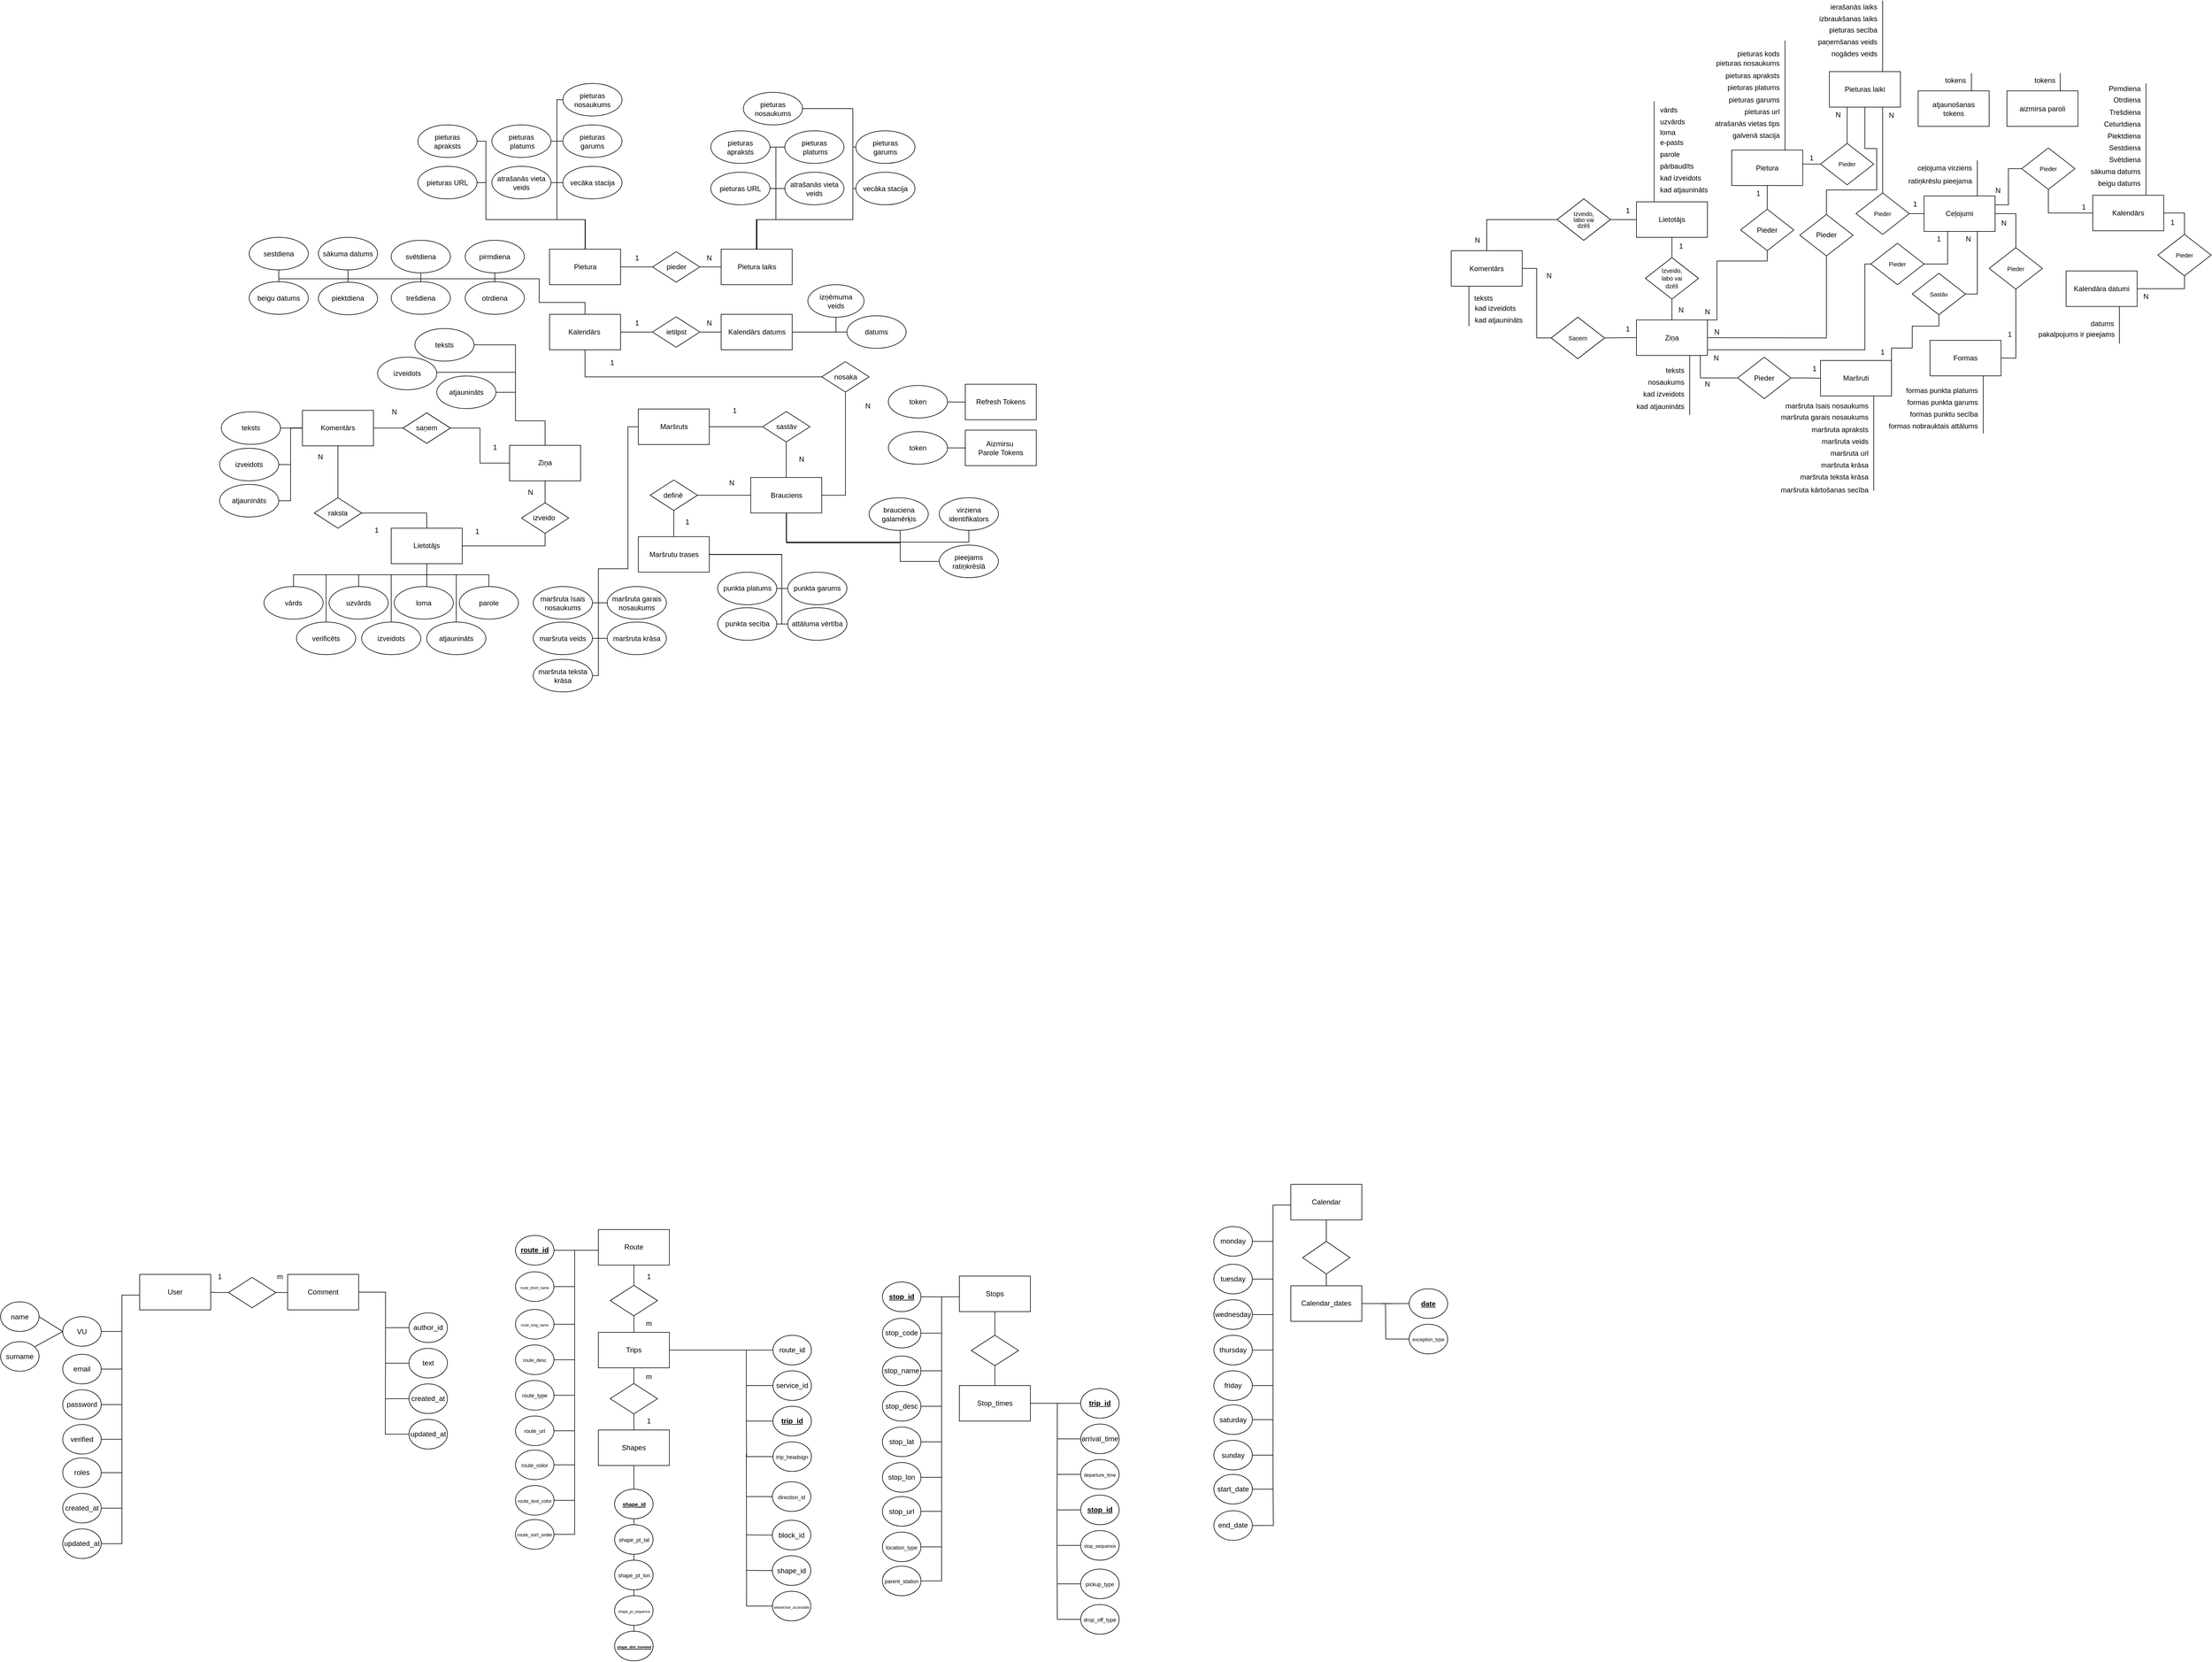 <mxfile version="21.3.8" type="device">
  <diagram id="giz9mvwU6z_DGshHOJeh" name="Page-1">
    <mxGraphModel dx="2849" dy="583" grid="1" gridSize="10" guides="1" tooltips="1" connect="1" arrows="0" fold="1" page="1" pageScale="1" pageWidth="827" pageHeight="1169" background="none" math="0" shadow="0">
      <root>
        <mxCell id="0" />
        <mxCell id="1" parent="0" />
        <mxCell id="VoiYS4UrSf8IiBcxm84w-45" style="edgeStyle=orthogonalEdgeStyle;rounded=0;orthogonalLoop=1;jettySize=auto;html=1;endArrow=none;endFill=0;" parent="1" source="VoiYS4UrSf8IiBcxm84w-2" edge="1">
          <mxGeometry relative="1" as="geometry">
            <mxPoint x="-1025" y="3662.12" as="targetPoint" />
            <Array as="points">
              <mxPoint x="-1025" y="3277.12" />
            </Array>
          </mxGeometry>
        </mxCell>
        <mxCell id="VoiYS4UrSf8IiBcxm84w-2" value="User" style="rounded=0;whiteSpace=wrap;html=1;" parent="1" vertex="1">
          <mxGeometry x="-995" y="3242.12" width="120" height="60" as="geometry" />
        </mxCell>
        <mxCell id="VoiYS4UrSf8IiBcxm84w-34" style="rounded=0;orthogonalLoop=1;jettySize=auto;html=1;exitX=0;exitY=0.5;exitDx=0;exitDy=0;entryX=1;entryY=0.5;entryDx=0;entryDy=0;endArrow=none;endFill=0;" parent="1" source="VoiYS4UrSf8IiBcxm84w-13" target="VoiYS4UrSf8IiBcxm84w-27" edge="1">
          <mxGeometry relative="1" as="geometry" />
        </mxCell>
        <mxCell id="VoiYS4UrSf8IiBcxm84w-47" style="edgeStyle=orthogonalEdgeStyle;rounded=0;orthogonalLoop=1;jettySize=auto;html=1;endArrow=none;endFill=0;" parent="1" source="VoiYS4UrSf8IiBcxm84w-13" edge="1">
          <mxGeometry relative="1" as="geometry">
            <mxPoint x="-1025" y="3338.52" as="targetPoint" />
          </mxGeometry>
        </mxCell>
        <mxCell id="VoiYS4UrSf8IiBcxm84w-13" value="VU" style="ellipse;whiteSpace=wrap;html=1;" parent="1" vertex="1">
          <mxGeometry x="-1125" y="3313.52" width="65" height="50" as="geometry" />
        </mxCell>
        <mxCell id="VoiYS4UrSf8IiBcxm84w-27" value="name" style="ellipse;whiteSpace=wrap;html=1;" parent="1" vertex="1">
          <mxGeometry x="-1230" y="3288.52" width="65" height="50" as="geometry" />
        </mxCell>
        <mxCell id="VoiYS4UrSf8IiBcxm84w-35" style="rounded=0;orthogonalLoop=1;jettySize=auto;html=1;exitX=1;exitY=0;exitDx=0;exitDy=0;entryX=0;entryY=0.5;entryDx=0;entryDy=0;endArrow=none;endFill=0;" parent="1" target="VoiYS4UrSf8IiBcxm84w-13" edge="1">
          <mxGeometry relative="1" as="geometry">
            <mxPoint x="-1130" y="3338.52" as="targetPoint" />
            <mxPoint x="-1174.698" y="3365.706" as="sourcePoint" />
          </mxGeometry>
        </mxCell>
        <mxCell id="VoiYS4UrSf8IiBcxm84w-28" value="surname" style="ellipse;whiteSpace=wrap;html=1;" parent="1" vertex="1">
          <mxGeometry x="-1230" y="3355.71" width="65" height="50" as="geometry" />
        </mxCell>
        <mxCell id="VoiYS4UrSf8IiBcxm84w-48" style="edgeStyle=orthogonalEdgeStyle;rounded=0;orthogonalLoop=1;jettySize=auto;html=1;endArrow=none;endFill=0;" parent="1" source="VoiYS4UrSf8IiBcxm84w-29" edge="1">
          <mxGeometry relative="1" as="geometry">
            <mxPoint x="-1025" y="3402.12" as="targetPoint" />
          </mxGeometry>
        </mxCell>
        <mxCell id="VoiYS4UrSf8IiBcxm84w-29" value="email" style="ellipse;whiteSpace=wrap;html=1;" parent="1" vertex="1">
          <mxGeometry x="-1125" y="3377.12" width="65" height="50" as="geometry" />
        </mxCell>
        <mxCell id="VoiYS4UrSf8IiBcxm84w-49" style="edgeStyle=orthogonalEdgeStyle;rounded=0;orthogonalLoop=1;jettySize=auto;html=1;endArrow=none;endFill=0;" parent="1" source="VoiYS4UrSf8IiBcxm84w-30" edge="1">
          <mxGeometry relative="1" as="geometry">
            <mxPoint x="-1025" y="3462.12" as="targetPoint" />
          </mxGeometry>
        </mxCell>
        <mxCell id="VoiYS4UrSf8IiBcxm84w-30" value="password" style="ellipse;whiteSpace=wrap;html=1;" parent="1" vertex="1">
          <mxGeometry x="-1125" y="3437.12" width="65" height="50" as="geometry" />
        </mxCell>
        <mxCell id="VoiYS4UrSf8IiBcxm84w-51" style="edgeStyle=orthogonalEdgeStyle;rounded=0;orthogonalLoop=1;jettySize=auto;html=1;endArrow=none;endFill=0;" parent="1" source="VoiYS4UrSf8IiBcxm84w-31" edge="1">
          <mxGeometry relative="1" as="geometry">
            <mxPoint x="-1025" y="3637.12" as="targetPoint" />
          </mxGeometry>
        </mxCell>
        <mxCell id="VoiYS4UrSf8IiBcxm84w-31" value="created_at" style="ellipse;whiteSpace=wrap;html=1;" parent="1" vertex="1">
          <mxGeometry x="-1125" y="3612.12" width="65" height="50" as="geometry" />
        </mxCell>
        <mxCell id="VoiYS4UrSf8IiBcxm84w-52" style="edgeStyle=orthogonalEdgeStyle;rounded=0;orthogonalLoop=1;jettySize=auto;html=1;endArrow=none;endFill=0;" parent="1" source="VoiYS4UrSf8IiBcxm84w-32" edge="1">
          <mxGeometry relative="1" as="geometry">
            <mxPoint x="-1025" y="3662.12" as="targetPoint" />
            <Array as="points">
              <mxPoint x="-1025" y="3697.12" />
            </Array>
          </mxGeometry>
        </mxCell>
        <mxCell id="VoiYS4UrSf8IiBcxm84w-32" value="updated_at" style="ellipse;whiteSpace=wrap;html=1;" parent="1" vertex="1">
          <mxGeometry x="-1125" y="3672.12" width="65" height="50" as="geometry" />
        </mxCell>
        <mxCell id="VoiYS4UrSf8IiBcxm84w-78" style="edgeStyle=orthogonalEdgeStyle;rounded=0;orthogonalLoop=1;jettySize=auto;html=1;endArrow=none;endFill=0;" parent="1" source="VoiYS4UrSf8IiBcxm84w-54" edge="1">
          <mxGeometry relative="1" as="geometry">
            <mxPoint x="-580" y="3500.72" as="targetPoint" />
          </mxGeometry>
        </mxCell>
        <mxCell id="VoiYS4UrSf8IiBcxm84w-54" value="Comment" style="rounded=0;whiteSpace=wrap;html=1;" parent="1" vertex="1">
          <mxGeometry x="-745" y="3242.12" width="120" height="60" as="geometry" />
        </mxCell>
        <mxCell id="VoiYS4UrSf8IiBcxm84w-83" style="edgeStyle=orthogonalEdgeStyle;rounded=0;orthogonalLoop=1;jettySize=auto;html=1;endArrow=none;endFill=0;" parent="1" source="VoiYS4UrSf8IiBcxm84w-62" edge="1">
          <mxGeometry relative="1" as="geometry">
            <mxPoint x="-580" y="3332.12" as="targetPoint" />
          </mxGeometry>
        </mxCell>
        <mxCell id="VoiYS4UrSf8IiBcxm84w-62" value="author_id" style="ellipse;whiteSpace=wrap;html=1;" parent="1" vertex="1">
          <mxGeometry x="-540" y="3307.12" width="65" height="50" as="geometry" />
        </mxCell>
        <mxCell id="VoiYS4UrSf8IiBcxm84w-82" style="edgeStyle=orthogonalEdgeStyle;rounded=0;orthogonalLoop=1;jettySize=auto;html=1;endArrow=none;endFill=0;" parent="1" source="VoiYS4UrSf8IiBcxm84w-64" edge="1">
          <mxGeometry relative="1" as="geometry">
            <mxPoint x="-580" y="3392.12" as="targetPoint" />
          </mxGeometry>
        </mxCell>
        <mxCell id="VoiYS4UrSf8IiBcxm84w-64" value="text" style="ellipse;whiteSpace=wrap;html=1;" parent="1" vertex="1">
          <mxGeometry x="-540" y="3367.12" width="65" height="50" as="geometry" />
        </mxCell>
        <mxCell id="VoiYS4UrSf8IiBcxm84w-81" style="edgeStyle=orthogonalEdgeStyle;rounded=0;orthogonalLoop=1;jettySize=auto;html=1;exitX=0;exitY=0.5;exitDx=0;exitDy=0;endArrow=none;endFill=0;" parent="1" source="VoiYS4UrSf8IiBcxm84w-66" edge="1">
          <mxGeometry relative="1" as="geometry">
            <mxPoint x="-580" y="3452.291" as="targetPoint" />
          </mxGeometry>
        </mxCell>
        <mxCell id="VoiYS4UrSf8IiBcxm84w-66" value="created_at" style="ellipse;whiteSpace=wrap;html=1;" parent="1" vertex="1">
          <mxGeometry x="-540" y="3427.12" width="65" height="50" as="geometry" />
        </mxCell>
        <mxCell id="VoiYS4UrSf8IiBcxm84w-79" style="edgeStyle=orthogonalEdgeStyle;rounded=0;orthogonalLoop=1;jettySize=auto;html=1;endArrow=none;endFill=0;" parent="1" source="VoiYS4UrSf8IiBcxm84w-68" edge="1">
          <mxGeometry relative="1" as="geometry">
            <mxPoint x="-580" y="3500.72" as="targetPoint" />
            <Array as="points">
              <mxPoint x="-580" y="3511.72" />
            </Array>
          </mxGeometry>
        </mxCell>
        <mxCell id="VoiYS4UrSf8IiBcxm84w-68" value="updated_at" style="ellipse;whiteSpace=wrap;html=1;" parent="1" vertex="1">
          <mxGeometry x="-540" y="3487.12" width="65" height="50" as="geometry" />
        </mxCell>
        <mxCell id="VoiYS4UrSf8IiBcxm84w-85" style="edgeStyle=orthogonalEdgeStyle;rounded=0;orthogonalLoop=1;jettySize=auto;html=1;endArrow=none;endFill=0;" parent="1" edge="1">
          <mxGeometry relative="1" as="geometry">
            <mxPoint x="-260" y="3501.41" as="targetPoint" />
            <Array as="points">
              <mxPoint x="-260" y="3201.41" />
            </Array>
            <mxPoint x="-220" y="3201.422" as="sourcePoint" />
          </mxGeometry>
        </mxCell>
        <mxCell id="VoiYS4UrSf8IiBcxm84w-86" value="Route" style="rounded=0;whiteSpace=wrap;html=1;" parent="1" vertex="1">
          <mxGeometry x="-220" y="3166.41" width="120" height="60" as="geometry" />
        </mxCell>
        <mxCell id="VoiYS4UrSf8IiBcxm84w-87" style="edgeStyle=orthogonalEdgeStyle;rounded=0;orthogonalLoop=1;jettySize=auto;html=1;endArrow=none;endFill=0;" parent="1" source="VoiYS4UrSf8IiBcxm84w-88" edge="1">
          <mxGeometry relative="1" as="geometry">
            <mxPoint x="-260" y="3262.81" as="targetPoint" />
          </mxGeometry>
        </mxCell>
        <mxCell id="VoiYS4UrSf8IiBcxm84w-88" value="&lt;font style=&quot;font-size: 6px;&quot;&gt;route_short_name &lt;/font&gt;" style="ellipse;whiteSpace=wrap;html=1;" parent="1" vertex="1">
          <mxGeometry x="-360" y="3237.81" width="65" height="50" as="geometry" />
        </mxCell>
        <mxCell id="VoiYS4UrSf8IiBcxm84w-89" style="edgeStyle=orthogonalEdgeStyle;rounded=0;orthogonalLoop=1;jettySize=auto;html=1;endArrow=none;endFill=0;" parent="1" source="VoiYS4UrSf8IiBcxm84w-90" edge="1">
          <mxGeometry relative="1" as="geometry">
            <mxPoint x="-260" y="3326.41" as="targetPoint" />
          </mxGeometry>
        </mxCell>
        <mxCell id="VoiYS4UrSf8IiBcxm84w-90" value="&lt;font style=&quot;font-size: 6px;&quot;&gt;route_long_name &lt;/font&gt;" style="ellipse;whiteSpace=wrap;html=1;" parent="1" vertex="1">
          <mxGeometry x="-360" y="3301.41" width="65" height="50" as="geometry" />
        </mxCell>
        <mxCell id="VoiYS4UrSf8IiBcxm84w-91" style="edgeStyle=orthogonalEdgeStyle;rounded=0;orthogonalLoop=1;jettySize=auto;html=1;endArrow=none;endFill=0;" parent="1" source="VoiYS4UrSf8IiBcxm84w-92" edge="1">
          <mxGeometry relative="1" as="geometry">
            <mxPoint x="-260" y="3386.41" as="targetPoint" />
          </mxGeometry>
        </mxCell>
        <mxCell id="VoiYS4UrSf8IiBcxm84w-92" value="&lt;font style=&quot;font-size: 8px;&quot;&gt;route_desc &lt;/font&gt;" style="ellipse;whiteSpace=wrap;html=1;" parent="1" vertex="1">
          <mxGeometry x="-360" y="3361.41" width="65" height="50" as="geometry" />
        </mxCell>
        <mxCell id="VoiYS4UrSf8IiBcxm84w-93" style="edgeStyle=orthogonalEdgeStyle;rounded=0;orthogonalLoop=1;jettySize=auto;html=1;endArrow=none;endFill=0;" parent="1" source="VoiYS4UrSf8IiBcxm84w-94" edge="1">
          <mxGeometry relative="1" as="geometry">
            <mxPoint x="-260" y="3446.41" as="targetPoint" />
          </mxGeometry>
        </mxCell>
        <mxCell id="VoiYS4UrSf8IiBcxm84w-94" value="&lt;font style=&quot;font-size: 9px;&quot;&gt;route_type &lt;/font&gt;" style="ellipse;whiteSpace=wrap;html=1;" parent="1" vertex="1">
          <mxGeometry x="-360" y="3421.41" width="65" height="50" as="geometry" />
        </mxCell>
        <mxCell id="VoiYS4UrSf8IiBcxm84w-95" style="edgeStyle=orthogonalEdgeStyle;rounded=0;orthogonalLoop=1;jettySize=auto;html=1;endArrow=none;endFill=0;" parent="1" source="VoiYS4UrSf8IiBcxm84w-96" edge="1">
          <mxGeometry relative="1" as="geometry">
            <mxPoint x="-260" y="3501.41" as="targetPoint" />
            <Array as="points">
              <mxPoint x="-260" y="3506.41" />
            </Array>
          </mxGeometry>
        </mxCell>
        <mxCell id="VoiYS4UrSf8IiBcxm84w-96" value="&lt;font style=&quot;font-size: 9px;&quot;&gt;route_url &lt;/font&gt;" style="ellipse;whiteSpace=wrap;html=1;" parent="1" vertex="1">
          <mxGeometry x="-360" y="3481.41" width="65" height="50" as="geometry" />
        </mxCell>
        <mxCell id="VoiYS4UrSf8IiBcxm84w-97" style="edgeStyle=orthogonalEdgeStyle;rounded=0;orthogonalLoop=1;jettySize=auto;html=1;endArrow=none;endFill=0;" parent="1" source="VoiYS4UrSf8IiBcxm84w-98" edge="1">
          <mxGeometry relative="1" as="geometry">
            <mxPoint x="-260" y="3201.41" as="targetPoint" />
          </mxGeometry>
        </mxCell>
        <mxCell id="VoiYS4UrSf8IiBcxm84w-98" value="route_id" style="ellipse;whiteSpace=wrap;html=1;fontStyle=5" parent="1" vertex="1">
          <mxGeometry x="-360" y="3176.41" width="65" height="50" as="geometry" />
        </mxCell>
        <mxCell id="VoiYS4UrSf8IiBcxm84w-99" style="edgeStyle=orthogonalEdgeStyle;rounded=0;orthogonalLoop=1;jettySize=auto;html=1;endArrow=none;endFill=0;" parent="1" source="VoiYS4UrSf8IiBcxm84w-100" edge="1">
          <mxGeometry relative="1" as="geometry">
            <mxPoint x="-260" y="3498.91" as="targetPoint" />
            <Array as="points">
              <mxPoint x="-260" y="3563.91" />
            </Array>
          </mxGeometry>
        </mxCell>
        <mxCell id="VoiYS4UrSf8IiBcxm84w-100" value="&lt;font style=&quot;font-size: 9px;&quot;&gt;route_color &lt;/font&gt;" style="ellipse;whiteSpace=wrap;html=1;" parent="1" vertex="1">
          <mxGeometry x="-360" y="3538.91" width="65" height="50" as="geometry" />
        </mxCell>
        <mxCell id="VoiYS4UrSf8IiBcxm84w-103" style="edgeStyle=orthogonalEdgeStyle;rounded=0;orthogonalLoop=1;jettySize=auto;html=1;endArrow=none;endFill=0;" parent="1" source="VoiYS4UrSf8IiBcxm84w-104" edge="1">
          <mxGeometry relative="1" as="geometry">
            <mxPoint x="-260" y="3618.91" as="targetPoint" />
            <Array as="points">
              <mxPoint x="-260" y="3623.91" />
            </Array>
          </mxGeometry>
        </mxCell>
        <mxCell id="VoiYS4UrSf8IiBcxm84w-104" value="&lt;font style=&quot;font-size: 8px;&quot;&gt;route_text_color &lt;/font&gt;" style="ellipse;whiteSpace=wrap;html=1;" parent="1" vertex="1">
          <mxGeometry x="-360" y="3598.91" width="65" height="50" as="geometry" />
        </mxCell>
        <mxCell id="VoiYS4UrSf8IiBcxm84w-105" style="edgeStyle=orthogonalEdgeStyle;rounded=0;orthogonalLoop=1;jettySize=auto;html=1;endArrow=none;endFill=0;" parent="1" source="VoiYS4UrSf8IiBcxm84w-106" edge="1">
          <mxGeometry relative="1" as="geometry">
            <mxPoint x="-260" y="3558.91" as="targetPoint" />
            <Array as="points">
              <mxPoint x="-260" y="3681.41" />
            </Array>
          </mxGeometry>
        </mxCell>
        <mxCell id="VoiYS4UrSf8IiBcxm84w-106" value="&lt;font style=&quot;font-size: 8px;&quot;&gt;route_sort_order &lt;/font&gt;" style="ellipse;whiteSpace=wrap;html=1;" parent="1" vertex="1">
          <mxGeometry x="-360" y="3656.41" width="65" height="50" as="geometry" />
        </mxCell>
        <mxCell id="NftTX4tSU2wIkaKykXaZ-4" style="edgeStyle=orthogonalEdgeStyle;rounded=0;orthogonalLoop=1;jettySize=auto;html=1;entryX=0.5;entryY=1;entryDx=0;entryDy=0;endArrow=none;endFill=0;" parent="1" source="VoiYS4UrSf8IiBcxm84w-108" target="VoiYS4UrSf8IiBcxm84w-225" edge="1">
          <mxGeometry relative="1" as="geometry" />
        </mxCell>
        <mxCell id="NftTX4tSU2wIkaKykXaZ-5" style="edgeStyle=orthogonalEdgeStyle;rounded=0;orthogonalLoop=1;jettySize=auto;html=1;entryX=0.5;entryY=0;entryDx=0;entryDy=0;endArrow=none;endFill=0;" parent="1" source="VoiYS4UrSf8IiBcxm84w-108" target="VoiYS4UrSf8IiBcxm84w-227" edge="1">
          <mxGeometry relative="1" as="geometry" />
        </mxCell>
        <mxCell id="VoiYS4UrSf8IiBcxm84w-108" value="Trips" style="rounded=0;whiteSpace=wrap;html=1;" parent="1" vertex="1">
          <mxGeometry x="-220" y="3340.01" width="120" height="60" as="geometry" />
        </mxCell>
        <mxCell id="VoiYS4UrSf8IiBcxm84w-109" style="edgeStyle=orthogonalEdgeStyle;rounded=0;orthogonalLoop=1;jettySize=auto;html=1;endArrow=none;endFill=0;entryX=1;entryY=0.5;entryDx=0;entryDy=0;" parent="1" source="VoiYS4UrSf8IiBcxm84w-110" target="VoiYS4UrSf8IiBcxm84w-108" edge="1">
          <mxGeometry relative="1" as="geometry">
            <mxPoint x="30" y="3375.01" as="targetPoint" />
            <Array as="points">
              <mxPoint x="30" y="3430.01" />
              <mxPoint x="30" y="3370.01" />
            </Array>
          </mxGeometry>
        </mxCell>
        <mxCell id="VoiYS4UrSf8IiBcxm84w-110" value="service_id " style="ellipse;whiteSpace=wrap;html=1;" parent="1" vertex="1">
          <mxGeometry x="75" y="3405.01" width="65" height="50" as="geometry" />
        </mxCell>
        <mxCell id="VoiYS4UrSf8IiBcxm84w-111" style="edgeStyle=orthogonalEdgeStyle;rounded=0;orthogonalLoop=1;jettySize=auto;html=1;endArrow=none;endFill=0;" parent="1" source="VoiYS4UrSf8IiBcxm84w-112" edge="1">
          <mxGeometry relative="1" as="geometry">
            <mxPoint x="30" y="3375.01" as="targetPoint" />
            <Array as="points">
              <mxPoint x="30" y="3490.01" />
              <mxPoint x="30" y="3435.01" />
            </Array>
          </mxGeometry>
        </mxCell>
        <mxCell id="VoiYS4UrSf8IiBcxm84w-112" value="&lt;b&gt;&lt;u&gt;trip_id &lt;/u&gt;&lt;/b&gt;" style="ellipse;whiteSpace=wrap;html=1;" parent="1" vertex="1">
          <mxGeometry x="75" y="3465.01" width="65" height="50" as="geometry" />
        </mxCell>
        <mxCell id="VoiYS4UrSf8IiBcxm84w-113" style="edgeStyle=orthogonalEdgeStyle;rounded=0;orthogonalLoop=1;jettySize=auto;html=1;exitX=0;exitY=0.5;exitDx=0;exitDy=0;endArrow=none;endFill=0;" parent="1" source="VoiYS4UrSf8IiBcxm84w-114" edge="1">
          <mxGeometry relative="1" as="geometry">
            <mxPoint x="30" y="3485.01" as="targetPoint" />
          </mxGeometry>
        </mxCell>
        <mxCell id="VoiYS4UrSf8IiBcxm84w-114" value="&lt;font style=&quot;font-size: 9px;&quot;&gt;trip_headsign &lt;/font&gt;" style="ellipse;whiteSpace=wrap;html=1;" parent="1" vertex="1">
          <mxGeometry x="75" y="3525.01" width="65" height="50" as="geometry" />
        </mxCell>
        <mxCell id="NftTX4tSU2wIkaKykXaZ-9" style="edgeStyle=orthogonalEdgeStyle;rounded=0;orthogonalLoop=1;jettySize=auto;html=1;endArrow=none;endFill=0;" parent="1" source="VoiYS4UrSf8IiBcxm84w-116" edge="1">
          <mxGeometry relative="1" as="geometry">
            <mxPoint x="30" y="3617.51" as="targetPoint" />
          </mxGeometry>
        </mxCell>
        <mxCell id="VoiYS4UrSf8IiBcxm84w-116" value="&lt;font style=&quot;font-size: 9px;&quot;&gt;direction_id &lt;/font&gt;" style="ellipse;whiteSpace=wrap;html=1;" parent="1" vertex="1">
          <mxGeometry x="74" y="3592.51" width="65" height="50" as="geometry" />
        </mxCell>
        <mxCell id="NftTX4tSU2wIkaKykXaZ-10" style="edgeStyle=orthogonalEdgeStyle;rounded=0;orthogonalLoop=1;jettySize=auto;html=1;exitX=0;exitY=0.5;exitDx=0;exitDy=0;endArrow=none;endFill=0;" parent="1" source="VoiYS4UrSf8IiBcxm84w-120" edge="1">
          <mxGeometry relative="1" as="geometry">
            <mxPoint x="30" y="3682.182" as="targetPoint" />
          </mxGeometry>
        </mxCell>
        <mxCell id="VoiYS4UrSf8IiBcxm84w-120" value="block_id " style="ellipse;whiteSpace=wrap;html=1;" parent="1" vertex="1">
          <mxGeometry x="74" y="3657.51" width="65" height="50" as="geometry" />
        </mxCell>
        <mxCell id="NftTX4tSU2wIkaKykXaZ-12" style="edgeStyle=orthogonalEdgeStyle;rounded=0;orthogonalLoop=1;jettySize=auto;html=1;exitX=0;exitY=0.5;exitDx=0;exitDy=0;endArrow=none;endFill=0;" parent="1" source="VoiYS4UrSf8IiBcxm84w-122" edge="1">
          <mxGeometry relative="1" as="geometry">
            <mxPoint x="30" y="3742.182" as="targetPoint" />
          </mxGeometry>
        </mxCell>
        <mxCell id="VoiYS4UrSf8IiBcxm84w-122" value="shape_id " style="ellipse;whiteSpace=wrap;html=1;" parent="1" vertex="1">
          <mxGeometry x="74" y="3717.51" width="65" height="50" as="geometry" />
        </mxCell>
        <mxCell id="NftTX4tSU2wIkaKykXaZ-13" style="edgeStyle=orthogonalEdgeStyle;rounded=0;orthogonalLoop=1;jettySize=auto;html=1;endArrow=none;endFill=0;" parent="1" source="VoiYS4UrSf8IiBcxm84w-124" edge="1">
          <mxGeometry relative="1" as="geometry">
            <mxPoint x="30" y="3545.01" as="targetPoint" />
          </mxGeometry>
        </mxCell>
        <mxCell id="VoiYS4UrSf8IiBcxm84w-124" value="&lt;font style=&quot;font-size: 6px;&quot;&gt;wheelchair_accessible &lt;/font&gt;" style="ellipse;whiteSpace=wrap;html=1;" parent="1" vertex="1">
          <mxGeometry x="74" y="3777.51" width="65" height="50" as="geometry" />
        </mxCell>
        <mxCell id="VoiYS4UrSf8IiBcxm84w-127" style="edgeStyle=orthogonalEdgeStyle;rounded=0;orthogonalLoop=1;jettySize=auto;html=1;endArrow=none;endFill=0;" parent="1" source="VoiYS4UrSf8IiBcxm84w-128" edge="1">
          <mxGeometry relative="1" as="geometry">
            <mxPoint x="360" y="3580" as="targetPoint" />
            <Array as="points">
              <mxPoint x="360" y="3280" />
            </Array>
          </mxGeometry>
        </mxCell>
        <mxCell id="VoiYS4UrSf8IiBcxm84w-244" value="" style="edgeStyle=orthogonalEdgeStyle;rounded=0;orthogonalLoop=1;jettySize=auto;html=1;endArrow=none;endFill=0;" parent="1" source="VoiYS4UrSf8IiBcxm84w-128" target="VoiYS4UrSf8IiBcxm84w-228" edge="1">
          <mxGeometry relative="1" as="geometry" />
        </mxCell>
        <mxCell id="VoiYS4UrSf8IiBcxm84w-128" value="Stops" style="rounded=0;whiteSpace=wrap;html=1;" parent="1" vertex="1">
          <mxGeometry x="390" y="3245" width="120" height="60" as="geometry" />
        </mxCell>
        <mxCell id="VoiYS4UrSf8IiBcxm84w-129" style="edgeStyle=orthogonalEdgeStyle;rounded=0;orthogonalLoop=1;jettySize=auto;html=1;endArrow=none;endFill=0;" parent="1" source="VoiYS4UrSf8IiBcxm84w-130" edge="1">
          <mxGeometry relative="1" as="geometry">
            <mxPoint x="360" y="3341.4" as="targetPoint" />
          </mxGeometry>
        </mxCell>
        <mxCell id="VoiYS4UrSf8IiBcxm84w-130" value="stop_code " style="ellipse;whiteSpace=wrap;html=1;" parent="1" vertex="1">
          <mxGeometry x="260" y="3316.4" width="65" height="50" as="geometry" />
        </mxCell>
        <mxCell id="VoiYS4UrSf8IiBcxm84w-131" style="edgeStyle=orthogonalEdgeStyle;rounded=0;orthogonalLoop=1;jettySize=auto;html=1;endArrow=none;endFill=0;" parent="1" source="VoiYS4UrSf8IiBcxm84w-132" edge="1">
          <mxGeometry relative="1" as="geometry">
            <mxPoint x="360" y="3405" as="targetPoint" />
          </mxGeometry>
        </mxCell>
        <mxCell id="VoiYS4UrSf8IiBcxm84w-132" value="stop_name " style="ellipse;whiteSpace=wrap;html=1;" parent="1" vertex="1">
          <mxGeometry x="260" y="3380" width="65" height="50" as="geometry" />
        </mxCell>
        <mxCell id="VoiYS4UrSf8IiBcxm84w-133" style="edgeStyle=orthogonalEdgeStyle;rounded=0;orthogonalLoop=1;jettySize=auto;html=1;endArrow=none;endFill=0;" parent="1" source="VoiYS4UrSf8IiBcxm84w-134" edge="1">
          <mxGeometry relative="1" as="geometry">
            <mxPoint x="360" y="3465" as="targetPoint" />
          </mxGeometry>
        </mxCell>
        <mxCell id="VoiYS4UrSf8IiBcxm84w-134" value="stop_desc " style="ellipse;whiteSpace=wrap;html=1;" parent="1" vertex="1">
          <mxGeometry x="260" y="3440" width="65" height="50" as="geometry" />
        </mxCell>
        <mxCell id="VoiYS4UrSf8IiBcxm84w-135" style="edgeStyle=orthogonalEdgeStyle;rounded=0;orthogonalLoop=1;jettySize=auto;html=1;endArrow=none;endFill=0;" parent="1" source="VoiYS4UrSf8IiBcxm84w-136" edge="1">
          <mxGeometry relative="1" as="geometry">
            <mxPoint x="360" y="3525" as="targetPoint" />
          </mxGeometry>
        </mxCell>
        <mxCell id="VoiYS4UrSf8IiBcxm84w-136" value="stop_lat " style="ellipse;whiteSpace=wrap;html=1;" parent="1" vertex="1">
          <mxGeometry x="260" y="3500" width="65" height="50" as="geometry" />
        </mxCell>
        <mxCell id="VoiYS4UrSf8IiBcxm84w-137" style="edgeStyle=orthogonalEdgeStyle;rounded=0;orthogonalLoop=1;jettySize=auto;html=1;endArrow=none;endFill=0;" parent="1" source="VoiYS4UrSf8IiBcxm84w-138" edge="1">
          <mxGeometry relative="1" as="geometry">
            <mxPoint x="360" y="3580" as="targetPoint" />
            <Array as="points">
              <mxPoint x="360" y="3585" />
            </Array>
          </mxGeometry>
        </mxCell>
        <mxCell id="VoiYS4UrSf8IiBcxm84w-138" value="stop_lon " style="ellipse;whiteSpace=wrap;html=1;" parent="1" vertex="1">
          <mxGeometry x="260" y="3560" width="65" height="50" as="geometry" />
        </mxCell>
        <mxCell id="VoiYS4UrSf8IiBcxm84w-139" style="edgeStyle=orthogonalEdgeStyle;rounded=0;orthogonalLoop=1;jettySize=auto;html=1;endArrow=none;endFill=0;" parent="1" source="VoiYS4UrSf8IiBcxm84w-140" edge="1">
          <mxGeometry relative="1" as="geometry">
            <mxPoint x="360" y="3280" as="targetPoint" />
          </mxGeometry>
        </mxCell>
        <mxCell id="VoiYS4UrSf8IiBcxm84w-140" value="stop_id " style="ellipse;whiteSpace=wrap;html=1;fontStyle=5" parent="1" vertex="1">
          <mxGeometry x="260" y="3255" width="65" height="50" as="geometry" />
        </mxCell>
        <mxCell id="VoiYS4UrSf8IiBcxm84w-141" style="edgeStyle=orthogonalEdgeStyle;rounded=0;orthogonalLoop=1;jettySize=auto;html=1;endArrow=none;endFill=0;" parent="1" source="VoiYS4UrSf8IiBcxm84w-142" edge="1">
          <mxGeometry relative="1" as="geometry">
            <mxPoint x="360" y="3577.5" as="targetPoint" />
            <Array as="points">
              <mxPoint x="360" y="3642.5" />
            </Array>
          </mxGeometry>
        </mxCell>
        <mxCell id="VoiYS4UrSf8IiBcxm84w-142" value="stop_url " style="ellipse;whiteSpace=wrap;html=1;" parent="1" vertex="1">
          <mxGeometry x="260" y="3617.5" width="65" height="50" as="geometry" />
        </mxCell>
        <mxCell id="VoiYS4UrSf8IiBcxm84w-143" style="edgeStyle=orthogonalEdgeStyle;rounded=0;orthogonalLoop=1;jettySize=auto;html=1;endArrow=none;endFill=0;" parent="1" source="VoiYS4UrSf8IiBcxm84w-144" edge="1">
          <mxGeometry relative="1" as="geometry">
            <mxPoint x="360" y="3697.5" as="targetPoint" />
            <Array as="points">
              <mxPoint x="360" y="3702.5" />
            </Array>
          </mxGeometry>
        </mxCell>
        <mxCell id="VoiYS4UrSf8IiBcxm84w-144" value="&lt;font style=&quot;font-size: 9px;&quot;&gt;location_type &lt;/font&gt;" style="ellipse;whiteSpace=wrap;html=1;" parent="1" vertex="1">
          <mxGeometry x="260" y="3677.5" width="65" height="50" as="geometry" />
        </mxCell>
        <mxCell id="VoiYS4UrSf8IiBcxm84w-145" style="edgeStyle=orthogonalEdgeStyle;rounded=0;orthogonalLoop=1;jettySize=auto;html=1;endArrow=none;endFill=0;" parent="1" source="VoiYS4UrSf8IiBcxm84w-146" edge="1">
          <mxGeometry relative="1" as="geometry">
            <mxPoint x="360" y="3637.5" as="targetPoint" />
            <Array as="points">
              <mxPoint x="360" y="3760" />
            </Array>
          </mxGeometry>
        </mxCell>
        <mxCell id="VoiYS4UrSf8IiBcxm84w-146" value="&lt;font style=&quot;font-size: 9px;&quot;&gt;parent_station &lt;/font&gt;" style="ellipse;whiteSpace=wrap;html=1;" parent="1" vertex="1">
          <mxGeometry x="260" y="3735" width="65" height="50" as="geometry" />
        </mxCell>
        <mxCell id="VoiYS4UrSf8IiBcxm84w-149" style="edgeStyle=orthogonalEdgeStyle;rounded=0;orthogonalLoop=1;jettySize=auto;html=1;endArrow=none;endFill=0;" parent="1" source="VoiYS4UrSf8IiBcxm84w-150" edge="1">
          <mxGeometry relative="1" as="geometry">
            <mxPoint x="555" y="3688.6" as="targetPoint" />
          </mxGeometry>
        </mxCell>
        <mxCell id="VoiYS4UrSf8IiBcxm84w-150" value="Stop_times" style="rounded=0;whiteSpace=wrap;html=1;" parent="1" vertex="1">
          <mxGeometry x="390" y="3430" width="120" height="60" as="geometry" />
        </mxCell>
        <mxCell id="VoiYS4UrSf8IiBcxm84w-151" style="edgeStyle=orthogonalEdgeStyle;rounded=0;orthogonalLoop=1;jettySize=auto;html=1;endArrow=none;endFill=0;" parent="1" source="VoiYS4UrSf8IiBcxm84w-152" edge="1">
          <mxGeometry relative="1" as="geometry">
            <mxPoint x="555" y="3520" as="targetPoint" />
          </mxGeometry>
        </mxCell>
        <mxCell id="VoiYS4UrSf8IiBcxm84w-152" value="arrival_time " style="ellipse;whiteSpace=wrap;html=1;" parent="1" vertex="1">
          <mxGeometry x="595" y="3495" width="65" height="50" as="geometry" />
        </mxCell>
        <mxCell id="VoiYS4UrSf8IiBcxm84w-153" style="edgeStyle=orthogonalEdgeStyle;rounded=0;orthogonalLoop=1;jettySize=auto;html=1;endArrow=none;endFill=0;" parent="1" source="VoiYS4UrSf8IiBcxm84w-154" edge="1">
          <mxGeometry relative="1" as="geometry">
            <mxPoint x="555" y="3580" as="targetPoint" />
          </mxGeometry>
        </mxCell>
        <mxCell id="VoiYS4UrSf8IiBcxm84w-154" value="&lt;font style=&quot;font-size: 8px;&quot;&gt;departure_time &lt;/font&gt;" style="ellipse;whiteSpace=wrap;html=1;" parent="1" vertex="1">
          <mxGeometry x="595" y="3555" width="65" height="50" as="geometry" />
        </mxCell>
        <mxCell id="VoiYS4UrSf8IiBcxm84w-155" style="edgeStyle=orthogonalEdgeStyle;rounded=0;orthogonalLoop=1;jettySize=auto;html=1;exitX=0;exitY=0.5;exitDx=0;exitDy=0;endArrow=none;endFill=0;" parent="1" source="VoiYS4UrSf8IiBcxm84w-156" edge="1">
          <mxGeometry relative="1" as="geometry">
            <mxPoint x="555" y="3640.171" as="targetPoint" />
          </mxGeometry>
        </mxCell>
        <mxCell id="VoiYS4UrSf8IiBcxm84w-156" value="stop_id " style="ellipse;whiteSpace=wrap;html=1;fontStyle=5" parent="1" vertex="1">
          <mxGeometry x="595" y="3615" width="65" height="50" as="geometry" />
        </mxCell>
        <mxCell id="VoiYS4UrSf8IiBcxm84w-157" style="edgeStyle=orthogonalEdgeStyle;rounded=0;orthogonalLoop=1;jettySize=auto;html=1;endArrow=none;endFill=0;" parent="1" source="VoiYS4UrSf8IiBcxm84w-158" edge="1">
          <mxGeometry relative="1" as="geometry">
            <mxPoint x="555" y="3688.6" as="targetPoint" />
            <Array as="points">
              <mxPoint x="555" y="3699.6" />
            </Array>
          </mxGeometry>
        </mxCell>
        <mxCell id="VoiYS4UrSf8IiBcxm84w-158" value="&lt;font style=&quot;font-size: 8px;&quot;&gt;stop_sequence &lt;/font&gt;" style="ellipse;whiteSpace=wrap;html=1;" parent="1" vertex="1">
          <mxGeometry x="595" y="3675" width="65" height="50" as="geometry" />
        </mxCell>
        <mxCell id="VoiYS4UrSf8IiBcxm84w-159" style="edgeStyle=orthogonalEdgeStyle;rounded=0;orthogonalLoop=1;jettySize=auto;html=1;endArrow=none;endFill=0;" parent="1" source="VoiYS4UrSf8IiBcxm84w-160" edge="1">
          <mxGeometry relative="1" as="geometry">
            <mxPoint x="555" y="3460" as="targetPoint" />
          </mxGeometry>
        </mxCell>
        <mxCell id="VoiYS4UrSf8IiBcxm84w-160" value="trip_id " style="ellipse;whiteSpace=wrap;html=1;fontStyle=5" parent="1" vertex="1">
          <mxGeometry x="595" y="3435" width="65" height="50" as="geometry" />
        </mxCell>
        <mxCell id="VoiYS4UrSf8IiBcxm84w-161" style="edgeStyle=orthogonalEdgeStyle;rounded=0;orthogonalLoop=1;jettySize=auto;html=1;endArrow=none;endFill=0;" parent="1" source="VoiYS4UrSf8IiBcxm84w-162" edge="1">
          <mxGeometry relative="1" as="geometry">
            <mxPoint x="555" y="3765" as="targetPoint" />
          </mxGeometry>
        </mxCell>
        <mxCell id="VoiYS4UrSf8IiBcxm84w-162" value="&lt;font style=&quot;font-size: 9px;&quot;&gt;pickup_type &lt;/font&gt;" style="ellipse;whiteSpace=wrap;html=1;" parent="1" vertex="1">
          <mxGeometry x="595" y="3740" width="65" height="50" as="geometry" />
        </mxCell>
        <mxCell id="VoiYS4UrSf8IiBcxm84w-163" style="edgeStyle=orthogonalEdgeStyle;rounded=0;orthogonalLoop=1;jettySize=auto;html=1;exitX=0;exitY=0.5;exitDx=0;exitDy=0;endArrow=none;endFill=0;" parent="1" source="VoiYS4UrSf8IiBcxm84w-164" edge="1">
          <mxGeometry relative="1" as="geometry">
            <mxPoint x="555" y="3690" as="targetPoint" />
          </mxGeometry>
        </mxCell>
        <mxCell id="VoiYS4UrSf8IiBcxm84w-164" value="&lt;font style=&quot;font-size: 9px;&quot;&gt;drop_off_type &lt;/font&gt;" style="ellipse;whiteSpace=wrap;html=1;" parent="1" vertex="1">
          <mxGeometry x="595" y="3800" width="65" height="50" as="geometry" />
        </mxCell>
        <mxCell id="VoiYS4UrSf8IiBcxm84w-167" style="edgeStyle=orthogonalEdgeStyle;rounded=0;orthogonalLoop=1;jettySize=auto;html=1;endArrow=none;endFill=0;" parent="1" source="VoiYS4UrSf8IiBcxm84w-168" edge="1">
          <mxGeometry relative="1" as="geometry">
            <mxPoint x="920" y="3425" as="targetPoint" />
            <Array as="points">
              <mxPoint x="920" y="3125" />
            </Array>
          </mxGeometry>
        </mxCell>
        <mxCell id="VoiYS4UrSf8IiBcxm84w-168" value="Calendar" style="rounded=0;whiteSpace=wrap;html=1;" parent="1" vertex="1">
          <mxGeometry x="950" y="3090" width="120" height="60" as="geometry" />
        </mxCell>
        <mxCell id="VoiYS4UrSf8IiBcxm84w-169" style="edgeStyle=orthogonalEdgeStyle;rounded=0;orthogonalLoop=1;jettySize=auto;html=1;endArrow=none;endFill=0;" parent="1" source="VoiYS4UrSf8IiBcxm84w-170" edge="1">
          <mxGeometry relative="1" as="geometry">
            <mxPoint x="920" y="3186.4" as="targetPoint" />
          </mxGeometry>
        </mxCell>
        <mxCell id="VoiYS4UrSf8IiBcxm84w-170" value="monday " style="ellipse;whiteSpace=wrap;html=1;" parent="1" vertex="1">
          <mxGeometry x="820" y="3161.4" width="65" height="50" as="geometry" />
        </mxCell>
        <mxCell id="VoiYS4UrSf8IiBcxm84w-171" style="edgeStyle=orthogonalEdgeStyle;rounded=0;orthogonalLoop=1;jettySize=auto;html=1;endArrow=none;endFill=0;" parent="1" source="VoiYS4UrSf8IiBcxm84w-172" edge="1">
          <mxGeometry relative="1" as="geometry">
            <mxPoint x="920" y="3250" as="targetPoint" />
          </mxGeometry>
        </mxCell>
        <mxCell id="VoiYS4UrSf8IiBcxm84w-172" value="tuesday " style="ellipse;whiteSpace=wrap;html=1;" parent="1" vertex="1">
          <mxGeometry x="820" y="3225" width="65" height="50" as="geometry" />
        </mxCell>
        <mxCell id="VoiYS4UrSf8IiBcxm84w-173" style="edgeStyle=orthogonalEdgeStyle;rounded=0;orthogonalLoop=1;jettySize=auto;html=1;endArrow=none;endFill=0;" parent="1" source="VoiYS4UrSf8IiBcxm84w-174" edge="1">
          <mxGeometry relative="1" as="geometry">
            <mxPoint x="920" y="3310" as="targetPoint" />
          </mxGeometry>
        </mxCell>
        <mxCell id="VoiYS4UrSf8IiBcxm84w-174" value="wednesday " style="ellipse;whiteSpace=wrap;html=1;" parent="1" vertex="1">
          <mxGeometry x="820" y="3285" width="65" height="50" as="geometry" />
        </mxCell>
        <mxCell id="VoiYS4UrSf8IiBcxm84w-175" style="edgeStyle=orthogonalEdgeStyle;rounded=0;orthogonalLoop=1;jettySize=auto;html=1;endArrow=none;endFill=0;" parent="1" source="VoiYS4UrSf8IiBcxm84w-176" edge="1">
          <mxGeometry relative="1" as="geometry">
            <mxPoint x="920" y="3370" as="targetPoint" />
          </mxGeometry>
        </mxCell>
        <mxCell id="VoiYS4UrSf8IiBcxm84w-176" value="thursday " style="ellipse;whiteSpace=wrap;html=1;" parent="1" vertex="1">
          <mxGeometry x="820" y="3345" width="65" height="50" as="geometry" />
        </mxCell>
        <mxCell id="VoiYS4UrSf8IiBcxm84w-177" style="edgeStyle=orthogonalEdgeStyle;rounded=0;orthogonalLoop=1;jettySize=auto;html=1;endArrow=none;endFill=0;" parent="1" source="VoiYS4UrSf8IiBcxm84w-178" edge="1">
          <mxGeometry relative="1" as="geometry">
            <mxPoint x="920" y="3425" as="targetPoint" />
            <Array as="points">
              <mxPoint x="920" y="3430" />
            </Array>
          </mxGeometry>
        </mxCell>
        <mxCell id="VoiYS4UrSf8IiBcxm84w-178" value="friday" style="ellipse;whiteSpace=wrap;html=1;" parent="1" vertex="1">
          <mxGeometry x="820" y="3405" width="65" height="50" as="geometry" />
        </mxCell>
        <mxCell id="VoiYS4UrSf8IiBcxm84w-181" style="edgeStyle=orthogonalEdgeStyle;rounded=0;orthogonalLoop=1;jettySize=auto;html=1;endArrow=none;endFill=0;" parent="1" source="VoiYS4UrSf8IiBcxm84w-182" edge="1">
          <mxGeometry relative="1" as="geometry">
            <mxPoint x="920" y="3422.5" as="targetPoint" />
            <Array as="points">
              <mxPoint x="920" y="3487.5" />
            </Array>
          </mxGeometry>
        </mxCell>
        <mxCell id="VoiYS4UrSf8IiBcxm84w-182" value="saturday " style="ellipse;whiteSpace=wrap;html=1;" parent="1" vertex="1">
          <mxGeometry x="820" y="3462.5" width="65" height="50" as="geometry" />
        </mxCell>
        <mxCell id="VoiYS4UrSf8IiBcxm84w-183" style="edgeStyle=orthogonalEdgeStyle;rounded=0;orthogonalLoop=1;jettySize=auto;html=1;endArrow=none;endFill=0;" parent="1" source="VoiYS4UrSf8IiBcxm84w-184" edge="1">
          <mxGeometry relative="1" as="geometry">
            <mxPoint x="920" y="3542.5" as="targetPoint" />
            <Array as="points">
              <mxPoint x="920" y="3547.5" />
            </Array>
          </mxGeometry>
        </mxCell>
        <mxCell id="VoiYS4UrSf8IiBcxm84w-184" value="sunday " style="ellipse;whiteSpace=wrap;html=1;" parent="1" vertex="1">
          <mxGeometry x="820" y="3522.5" width="65" height="50" as="geometry" />
        </mxCell>
        <mxCell id="VoiYS4UrSf8IiBcxm84w-185" style="edgeStyle=orthogonalEdgeStyle;rounded=0;orthogonalLoop=1;jettySize=auto;html=1;endArrow=none;endFill=0;" parent="1" source="VoiYS4UrSf8IiBcxm84w-186" edge="1">
          <mxGeometry relative="1" as="geometry">
            <mxPoint x="920" y="3482.5" as="targetPoint" />
            <Array as="points">
              <mxPoint x="920" y="3605" />
            </Array>
          </mxGeometry>
        </mxCell>
        <mxCell id="VoiYS4UrSf8IiBcxm84w-186" value="start_date " style="ellipse;whiteSpace=wrap;html=1;" parent="1" vertex="1">
          <mxGeometry x="820" y="3580" width="65" height="50" as="geometry" />
        </mxCell>
        <mxCell id="VoiYS4UrSf8IiBcxm84w-206" style="edgeStyle=orthogonalEdgeStyle;rounded=0;orthogonalLoop=1;jettySize=auto;html=1;endArrow=none;endFill=0;" parent="1" source="VoiYS4UrSf8IiBcxm84w-189" edge="1">
          <mxGeometry relative="1" as="geometry">
            <mxPoint x="1120" y="3291.41" as="targetPoint" />
          </mxGeometry>
        </mxCell>
        <mxCell id="VoiYS4UrSf8IiBcxm84w-189" value="Calendar_dates" style="rounded=0;whiteSpace=wrap;html=1;" parent="1" vertex="1">
          <mxGeometry x="950" y="3261.41" width="120" height="60" as="geometry" />
        </mxCell>
        <mxCell id="VoiYS4UrSf8IiBcxm84w-190" style="edgeStyle=orthogonalEdgeStyle;rounded=0;orthogonalLoop=1;jettySize=auto;html=1;endArrow=none;endFill=0;" parent="1" source="VoiYS4UrSf8IiBcxm84w-191" edge="1">
          <mxGeometry relative="1" as="geometry">
            <mxPoint x="1105" y="3291.81" as="targetPoint" />
          </mxGeometry>
        </mxCell>
        <mxCell id="VoiYS4UrSf8IiBcxm84w-191" value="date&lt;span style=&quot;color: rgb(255, 255, 255); font-family: &amp;quot;Söhne Mono&amp;quot;, Monaco, &amp;quot;Andale Mono&amp;quot;, &amp;quot;Ubuntu Mono&amp;quot;, monospace; font-size: 14px; text-align: left; background-color: rgb(0, 0, 0);&quot;&gt;          &lt;/span&gt;" style="ellipse;whiteSpace=wrap;html=1;fontStyle=5" parent="1" vertex="1">
          <mxGeometry x="1150" y="3266.4" width="65" height="50" as="geometry" />
        </mxCell>
        <mxCell id="VoiYS4UrSf8IiBcxm84w-192" style="edgeStyle=orthogonalEdgeStyle;rounded=0;orthogonalLoop=1;jettySize=auto;html=1;endArrow=none;endFill=0;" parent="1" source="VoiYS4UrSf8IiBcxm84w-193" edge="1">
          <mxGeometry relative="1" as="geometry">
            <mxPoint x="1110" y="3292.82" as="targetPoint" />
          </mxGeometry>
        </mxCell>
        <mxCell id="VoiYS4UrSf8IiBcxm84w-193" value="&lt;font style=&quot;font-size: 8px;&quot;&gt;exception_type&lt;/font&gt;" style="ellipse;whiteSpace=wrap;html=1;" parent="1" vertex="1">
          <mxGeometry x="1150" y="3326.4" width="65" height="50" as="geometry" />
        </mxCell>
        <mxCell id="VoiYS4UrSf8IiBcxm84w-205" style="edgeStyle=orthogonalEdgeStyle;rounded=0;orthogonalLoop=1;jettySize=auto;html=1;endArrow=none;endFill=0;" parent="1" source="VoiYS4UrSf8IiBcxm84w-204" edge="1">
          <mxGeometry relative="1" as="geometry">
            <mxPoint x="920" y="3596.41" as="targetPoint" />
          </mxGeometry>
        </mxCell>
        <mxCell id="VoiYS4UrSf8IiBcxm84w-204" value="end_date " style="ellipse;whiteSpace=wrap;html=1;" parent="1" vertex="1">
          <mxGeometry x="820" y="3641.41" width="65" height="50" as="geometry" />
        </mxCell>
        <mxCell id="VoiYS4UrSf8IiBcxm84w-241" style="edgeStyle=orthogonalEdgeStyle;rounded=0;orthogonalLoop=1;jettySize=auto;html=1;entryX=0.5;entryY=0;entryDx=0;entryDy=0;endArrow=none;endFill=0;" parent="1" source="VoiYS4UrSf8IiBcxm84w-208" target="VoiYS4UrSf8IiBcxm84w-227" edge="1">
          <mxGeometry relative="1" as="geometry">
            <Array as="points">
              <mxPoint x="-160" y="3416.41" />
              <mxPoint x="-160" y="3416.41" />
            </Array>
          </mxGeometry>
        </mxCell>
        <mxCell id="NftTX4tSU2wIkaKykXaZ-28" style="edgeStyle=orthogonalEdgeStyle;rounded=0;orthogonalLoop=1;jettySize=auto;html=1;exitX=0.5;exitY=1;exitDx=0;exitDy=0;entryX=0.5;entryY=0;entryDx=0;entryDy=0;endArrow=none;endFill=0;" parent="1" source="VoiYS4UrSf8IiBcxm84w-208" target="VoiYS4UrSf8IiBcxm84w-218" edge="1">
          <mxGeometry relative="1" as="geometry" />
        </mxCell>
        <mxCell id="VoiYS4UrSf8IiBcxm84w-208" value="Shapes" style="rounded=0;whiteSpace=wrap;html=1;" parent="1" vertex="1">
          <mxGeometry x="-220" y="3505.01" width="120" height="60" as="geometry" />
        </mxCell>
        <mxCell id="NftTX4tSU2wIkaKykXaZ-30" style="edgeStyle=orthogonalEdgeStyle;rounded=0;orthogonalLoop=1;jettySize=auto;html=1;exitX=0.5;exitY=1;exitDx=0;exitDy=0;entryX=0.5;entryY=0;entryDx=0;entryDy=0;endArrow=none;endFill=0;" parent="1" source="VoiYS4UrSf8IiBcxm84w-210" target="VoiYS4UrSf8IiBcxm84w-212" edge="1">
          <mxGeometry relative="1" as="geometry" />
        </mxCell>
        <mxCell id="VoiYS4UrSf8IiBcxm84w-210" value="&lt;font style=&quot;font-size: 9px;&quot;&gt;shape_pt_lat &lt;/font&gt;" style="ellipse;whiteSpace=wrap;html=1;" parent="1" vertex="1">
          <mxGeometry x="-192.5" y="3665.01" width="65" height="50" as="geometry" />
        </mxCell>
        <mxCell id="NftTX4tSU2wIkaKykXaZ-31" style="edgeStyle=orthogonalEdgeStyle;rounded=0;orthogonalLoop=1;jettySize=auto;html=1;exitX=0.5;exitY=1;exitDx=0;exitDy=0;entryX=0.5;entryY=0;entryDx=0;entryDy=0;endArrow=none;endFill=0;" parent="1" source="VoiYS4UrSf8IiBcxm84w-212" target="VoiYS4UrSf8IiBcxm84w-214" edge="1">
          <mxGeometry relative="1" as="geometry" />
        </mxCell>
        <mxCell id="VoiYS4UrSf8IiBcxm84w-212" value="&lt;font style=&quot;font-size: 9px;&quot;&gt;shape_pt_lon &lt;/font&gt;" style="ellipse;whiteSpace=wrap;html=1;" parent="1" vertex="1">
          <mxGeometry x="-192.5" y="3725.01" width="65" height="50" as="geometry" />
        </mxCell>
        <mxCell id="NftTX4tSU2wIkaKykXaZ-32" style="edgeStyle=orthogonalEdgeStyle;rounded=0;orthogonalLoop=1;jettySize=auto;html=1;exitX=0.5;exitY=1;exitDx=0;exitDy=0;entryX=0.5;entryY=0;entryDx=0;entryDy=0;endArrow=none;endFill=0;" parent="1" source="VoiYS4UrSf8IiBcxm84w-214" target="VoiYS4UrSf8IiBcxm84w-216" edge="1">
          <mxGeometry relative="1" as="geometry" />
        </mxCell>
        <mxCell id="VoiYS4UrSf8IiBcxm84w-214" value="&lt;font style=&quot;font-size: 6px;&quot;&gt;shape_pt_sequence&lt;/font&gt;" style="ellipse;whiteSpace=wrap;html=1;" parent="1" vertex="1">
          <mxGeometry x="-192.5" y="3785.01" width="65" height="50" as="geometry" />
        </mxCell>
        <mxCell id="VoiYS4UrSf8IiBcxm84w-216" value="&lt;font style=&quot;font-size: 6px;&quot;&gt;shape_dist_traveled&lt;/font&gt;" style="ellipse;whiteSpace=wrap;html=1;fontStyle=5" parent="1" vertex="1">
          <mxGeometry x="-192.5" y="3845.01" width="65" height="50" as="geometry" />
        </mxCell>
        <mxCell id="NftTX4tSU2wIkaKykXaZ-29" style="edgeStyle=orthogonalEdgeStyle;rounded=0;orthogonalLoop=1;jettySize=auto;html=1;exitX=0.5;exitY=1;exitDx=0;exitDy=0;entryX=0.5;entryY=0;entryDx=0;entryDy=0;endArrow=none;endFill=0;" parent="1" source="VoiYS4UrSf8IiBcxm84w-218" target="VoiYS4UrSf8IiBcxm84w-210" edge="1">
          <mxGeometry relative="1" as="geometry" />
        </mxCell>
        <mxCell id="VoiYS4UrSf8IiBcxm84w-218" value="&lt;font style=&quot;font-size: 9px;&quot;&gt;shape_id &lt;/font&gt;" style="ellipse;whiteSpace=wrap;html=1;fontStyle=5" parent="1" vertex="1">
          <mxGeometry x="-192.5" y="3605.01" width="65" height="50" as="geometry" />
        </mxCell>
        <mxCell id="VoiYS4UrSf8IiBcxm84w-238" value="" style="edgeStyle=orthogonalEdgeStyle;rounded=0;orthogonalLoop=1;jettySize=auto;html=1;endArrow=none;endFill=0;" parent="1" source="VoiYS4UrSf8IiBcxm84w-225" edge="1">
          <mxGeometry relative="1" as="geometry">
            <mxPoint x="-159.941" y="3226.41" as="targetPoint" />
          </mxGeometry>
        </mxCell>
        <mxCell id="VoiYS4UrSf8IiBcxm84w-225" value="" style="rhombus;whiteSpace=wrap;html=1;" parent="1" vertex="1">
          <mxGeometry x="-200" y="3260.71" width="80" height="51.4" as="geometry" />
        </mxCell>
        <mxCell id="VoiYS4UrSf8IiBcxm84w-248" value="" style="edgeStyle=orthogonalEdgeStyle;rounded=0;orthogonalLoop=1;jettySize=auto;html=1;endArrow=none;endFill=0;" parent="1" source="VoiYS4UrSf8IiBcxm84w-226" target="VoiYS4UrSf8IiBcxm84w-2" edge="1">
          <mxGeometry relative="1" as="geometry" />
        </mxCell>
        <mxCell id="VoiYS4UrSf8IiBcxm84w-249" value="" style="edgeStyle=orthogonalEdgeStyle;rounded=0;orthogonalLoop=1;jettySize=auto;html=1;endArrow=none;endFill=0;" parent="1" source="VoiYS4UrSf8IiBcxm84w-226" target="VoiYS4UrSf8IiBcxm84w-54" edge="1">
          <mxGeometry relative="1" as="geometry" />
        </mxCell>
        <mxCell id="VoiYS4UrSf8IiBcxm84w-226" value="" style="rhombus;whiteSpace=wrap;html=1;" parent="1" vertex="1">
          <mxGeometry x="-845" y="3247.12" width="80" height="51.4" as="geometry" />
        </mxCell>
        <mxCell id="VoiYS4UrSf8IiBcxm84w-242" style="edgeStyle=orthogonalEdgeStyle;rounded=0;orthogonalLoop=1;jettySize=auto;html=1;endArrow=none;endFill=0;" parent="1" source="VoiYS4UrSf8IiBcxm84w-227" edge="1">
          <mxGeometry relative="1" as="geometry">
            <mxPoint x="-160" y="3486.41" as="targetPoint" />
          </mxGeometry>
        </mxCell>
        <mxCell id="VoiYS4UrSf8IiBcxm84w-227" value="" style="rhombus;whiteSpace=wrap;html=1;" parent="1" vertex="1">
          <mxGeometry x="-200" y="3426.41" width="80" height="51.4" as="geometry" />
        </mxCell>
        <mxCell id="VoiYS4UrSf8IiBcxm84w-243" value="" style="edgeStyle=orthogonalEdgeStyle;rounded=0;orthogonalLoop=1;jettySize=auto;html=1;endArrow=none;endFill=0;" parent="1" source="VoiYS4UrSf8IiBcxm84w-228" target="VoiYS4UrSf8IiBcxm84w-150" edge="1">
          <mxGeometry relative="1" as="geometry" />
        </mxCell>
        <mxCell id="VoiYS4UrSf8IiBcxm84w-228" value="" style="rhombus;whiteSpace=wrap;html=1;" parent="1" vertex="1">
          <mxGeometry x="410" y="3345" width="80" height="51.4" as="geometry" />
        </mxCell>
        <mxCell id="VoiYS4UrSf8IiBcxm84w-246" style="edgeStyle=orthogonalEdgeStyle;rounded=0;orthogonalLoop=1;jettySize=auto;html=1;entryX=0.5;entryY=1;entryDx=0;entryDy=0;endArrow=none;endFill=0;" parent="1" source="VoiYS4UrSf8IiBcxm84w-229" target="VoiYS4UrSf8IiBcxm84w-168" edge="1">
          <mxGeometry relative="1" as="geometry" />
        </mxCell>
        <mxCell id="VoiYS4UrSf8IiBcxm84w-247" style="edgeStyle=orthogonalEdgeStyle;rounded=0;orthogonalLoop=1;jettySize=auto;html=1;entryX=0.5;entryY=0;entryDx=0;entryDy=0;endArrow=none;endFill=0;" parent="1" source="VoiYS4UrSf8IiBcxm84w-229" target="VoiYS4UrSf8IiBcxm84w-189" edge="1">
          <mxGeometry relative="1" as="geometry" />
        </mxCell>
        <mxCell id="VoiYS4UrSf8IiBcxm84w-229" value="" style="rhombus;whiteSpace=wrap;html=1;" parent="1" vertex="1">
          <mxGeometry x="970" y="3186.41" width="80" height="55" as="geometry" />
        </mxCell>
        <mxCell id="NftTX4tSU2wIkaKykXaZ-1" style="edgeStyle=orthogonalEdgeStyle;rounded=0;orthogonalLoop=1;jettySize=auto;html=1;endArrow=none;endFill=0;" parent="1" source="NftTX4tSU2wIkaKykXaZ-2" edge="1">
          <mxGeometry relative="1" as="geometry">
            <mxPoint x="-1025" y="3520.71" as="targetPoint" />
          </mxGeometry>
        </mxCell>
        <mxCell id="NftTX4tSU2wIkaKykXaZ-2" value="verified" style="ellipse;whiteSpace=wrap;html=1;" parent="1" vertex="1">
          <mxGeometry x="-1125" y="3495.71" width="65" height="50" as="geometry" />
        </mxCell>
        <mxCell id="NftTX4tSU2wIkaKykXaZ-8" style="edgeStyle=orthogonalEdgeStyle;rounded=0;orthogonalLoop=1;jettySize=auto;html=1;exitX=0;exitY=0.5;exitDx=0;exitDy=0;entryX=1;entryY=0.5;entryDx=0;entryDy=0;endArrow=none;endFill=0;" parent="1" source="NftTX4tSU2wIkaKykXaZ-3" target="VoiYS4UrSf8IiBcxm84w-108" edge="1">
          <mxGeometry relative="1" as="geometry" />
        </mxCell>
        <mxCell id="NftTX4tSU2wIkaKykXaZ-3" value="route_id" style="ellipse;whiteSpace=wrap;html=1;" parent="1" vertex="1">
          <mxGeometry x="75" y="3345.01" width="65" height="50" as="geometry" />
        </mxCell>
        <mxCell id="NftTX4tSU2wIkaKykXaZ-33" value="1" style="text;html=1;align=center;verticalAlign=middle;resizable=0;points=[];autosize=1;strokeColor=none;fillColor=none;" parent="1" vertex="1">
          <mxGeometry x="-875" y="3230.71" width="30" height="30" as="geometry" />
        </mxCell>
        <mxCell id="NftTX4tSU2wIkaKykXaZ-34" value="&amp;nbsp;m" style="text;html=1;align=center;verticalAlign=middle;resizable=0;points=[];autosize=1;strokeColor=none;fillColor=none;" parent="1" vertex="1">
          <mxGeometry x="-780" y="3230.71" width="40" height="30" as="geometry" />
        </mxCell>
        <mxCell id="NftTX4tSU2wIkaKykXaZ-35" value="1" style="text;html=1;align=center;verticalAlign=middle;resizable=0;points=[];autosize=1;strokeColor=none;fillColor=none;" parent="1" vertex="1">
          <mxGeometry x="-150" y="3230.71" width="30" height="30" as="geometry" />
        </mxCell>
        <mxCell id="NftTX4tSU2wIkaKykXaZ-36" value="m" style="text;html=1;align=center;verticalAlign=middle;resizable=0;points=[];autosize=1;strokeColor=none;fillColor=none;" parent="1" vertex="1">
          <mxGeometry x="-150" y="3310.01" width="30" height="30" as="geometry" />
        </mxCell>
        <mxCell id="NftTX4tSU2wIkaKykXaZ-37" value="m" style="text;html=1;align=center;verticalAlign=middle;resizable=0;points=[];autosize=1;strokeColor=none;fillColor=none;" parent="1" vertex="1">
          <mxGeometry x="-150" y="3400.01" width="30" height="30" as="geometry" />
        </mxCell>
        <mxCell id="NftTX4tSU2wIkaKykXaZ-38" value="1" style="text;html=1;align=center;verticalAlign=middle;resizable=0;points=[];autosize=1;strokeColor=none;fillColor=none;" parent="1" vertex="1">
          <mxGeometry x="-150" y="3475.01" width="30" height="30" as="geometry" />
        </mxCell>
        <mxCell id="XMVoX9WNl8gJDdGY4Jgs-1" style="edgeStyle=orthogonalEdgeStyle;rounded=0;orthogonalLoop=1;jettySize=auto;html=1;endArrow=none;endFill=0;" parent="1" source="XMVoX9WNl8gJDdGY4Jgs-2" edge="1">
          <mxGeometry relative="1" as="geometry">
            <mxPoint x="-1025" y="3577.12" as="targetPoint" />
          </mxGeometry>
        </mxCell>
        <mxCell id="XMVoX9WNl8gJDdGY4Jgs-2" value="roles" style="ellipse;whiteSpace=wrap;html=1;" parent="1" vertex="1">
          <mxGeometry x="-1125" y="3552.12" width="65" height="50" as="geometry" />
        </mxCell>
        <mxCell id="JRj3u57FDcJ4VYcvqJ5s-39" style="edgeStyle=orthogonalEdgeStyle;rounded=0;orthogonalLoop=1;jettySize=auto;html=1;exitX=1;exitY=0.5;exitDx=0;exitDy=0;entryX=0.5;entryY=1;entryDx=0;entryDy=0;endArrow=none;endFill=0;" parent="1" source="JRj3u57FDcJ4VYcvqJ5s-1" target="JRj3u57FDcJ4VYcvqJ5s-38" edge="1">
          <mxGeometry relative="1" as="geometry" />
        </mxCell>
        <mxCell id="JRj3u57FDcJ4VYcvqJ5s-1" value="Lietotājs" style="rounded=0;whiteSpace=wrap;html=1;" parent="1" vertex="1">
          <mxGeometry x="-570" y="1981.4" width="120" height="60" as="geometry" />
        </mxCell>
        <mxCell id="JRj3u57FDcJ4VYcvqJ5s-2" value="Komentārs" style="rounded=0;whiteSpace=wrap;html=1;" parent="1" vertex="1">
          <mxGeometry x="-720" y="1782.3" width="120" height="60" as="geometry" />
        </mxCell>
        <mxCell id="JRj3u57FDcJ4VYcvqJ5s-16" style="edgeStyle=orthogonalEdgeStyle;rounded=0;orthogonalLoop=1;jettySize=auto;html=1;entryX=0;entryY=0.5;entryDx=0;entryDy=0;endArrow=none;endFill=0;" parent="1" source="JRj3u57FDcJ4VYcvqJ5s-3" target="JRj3u57FDcJ4VYcvqJ5s-11" edge="1">
          <mxGeometry relative="1" as="geometry" />
        </mxCell>
        <mxCell id="JRj3u57FDcJ4VYcvqJ5s-3" value="Maršruts" style="rounded=0;whiteSpace=wrap;html=1;" parent="1" vertex="1">
          <mxGeometry x="-152.5" y="1780" width="120" height="60" as="geometry" />
        </mxCell>
        <mxCell id="JRj3u57FDcJ4VYcvqJ5s-18" style="edgeStyle=orthogonalEdgeStyle;rounded=0;orthogonalLoop=1;jettySize=auto;html=1;entryX=1;entryY=0.5;entryDx=0;entryDy=0;endArrow=none;endFill=0;" parent="1" source="JRj3u57FDcJ4VYcvqJ5s-4" target="JRj3u57FDcJ4VYcvqJ5s-12" edge="1">
          <mxGeometry relative="1" as="geometry" />
        </mxCell>
        <mxCell id="JRj3u57FDcJ4VYcvqJ5s-61" style="edgeStyle=orthogonalEdgeStyle;rounded=0;orthogonalLoop=1;jettySize=auto;html=1;exitX=1;exitY=0.5;exitDx=0;exitDy=0;entryX=0.5;entryY=1;entryDx=0;entryDy=0;endArrow=none;endFill=0;" parent="1" source="JRj3u57FDcJ4VYcvqJ5s-4" target="JRj3u57FDcJ4VYcvqJ5s-59" edge="1">
          <mxGeometry relative="1" as="geometry" />
        </mxCell>
        <mxCell id="JRj3u57FDcJ4VYcvqJ5s-4" value="Brauciens" style="rounded=0;whiteSpace=wrap;html=1;" parent="1" vertex="1">
          <mxGeometry x="37.5" y="1895.7" width="120" height="60" as="geometry" />
        </mxCell>
        <mxCell id="JRj3u57FDcJ4VYcvqJ5s-5" value="Maršrutu trases" style="rounded=0;whiteSpace=wrap;html=1;" parent="1" vertex="1">
          <mxGeometry x="-152.5" y="1995.7" width="120" height="60" as="geometry" />
        </mxCell>
        <mxCell id="JRj3u57FDcJ4VYcvqJ5s-20" style="edgeStyle=orthogonalEdgeStyle;rounded=0;orthogonalLoop=1;jettySize=auto;html=1;entryX=0;entryY=0.5;entryDx=0;entryDy=0;endArrow=none;endFill=0;" parent="1" source="JRj3u57FDcJ4VYcvqJ5s-6" target="JRj3u57FDcJ4VYcvqJ5s-13" edge="1">
          <mxGeometry relative="1" as="geometry" />
        </mxCell>
        <mxCell id="JRj3u57FDcJ4VYcvqJ5s-6" value="Pietura" style="rounded=0;whiteSpace=wrap;html=1;" parent="1" vertex="1">
          <mxGeometry x="-302.5" y="1510" width="120" height="60" as="geometry" />
        </mxCell>
        <mxCell id="JRj3u57FDcJ4VYcvqJ5s-7" value="Pietura laiks" style="rounded=0;whiteSpace=wrap;html=1;" parent="1" vertex="1">
          <mxGeometry x="-12.5" y="1510" width="120" height="60" as="geometry" />
        </mxCell>
        <mxCell id="JRj3u57FDcJ4VYcvqJ5s-22" style="edgeStyle=orthogonalEdgeStyle;rounded=0;orthogonalLoop=1;jettySize=auto;html=1;entryX=0;entryY=0.5;entryDx=0;entryDy=0;endArrow=none;endFill=0;" parent="1" source="JRj3u57FDcJ4VYcvqJ5s-8" target="JRj3u57FDcJ4VYcvqJ5s-14" edge="1">
          <mxGeometry relative="1" as="geometry" />
        </mxCell>
        <mxCell id="JRj3u57FDcJ4VYcvqJ5s-62" style="edgeStyle=orthogonalEdgeStyle;rounded=0;orthogonalLoop=1;jettySize=auto;html=1;entryX=0;entryY=0.5;entryDx=0;entryDy=0;endArrow=none;endFill=0;" parent="1" source="JRj3u57FDcJ4VYcvqJ5s-8" target="JRj3u57FDcJ4VYcvqJ5s-59" edge="1">
          <mxGeometry relative="1" as="geometry">
            <Array as="points">
              <mxPoint x="-242" y="1726" />
            </Array>
          </mxGeometry>
        </mxCell>
        <mxCell id="JRj3u57FDcJ4VYcvqJ5s-8" value="Kalendārs&amp;nbsp;" style="rounded=0;whiteSpace=wrap;html=1;" parent="1" vertex="1">
          <mxGeometry x="-302.5" y="1620" width="120" height="60" as="geometry" />
        </mxCell>
        <mxCell id="JRj3u57FDcJ4VYcvqJ5s-166" style="edgeStyle=orthogonalEdgeStyle;rounded=0;orthogonalLoop=1;jettySize=auto;html=1;exitX=1;exitY=0.5;exitDx=0;exitDy=0;entryX=0;entryY=0.5;entryDx=0;entryDy=0;endArrow=none;endFill=0;" parent="1" source="JRj3u57FDcJ4VYcvqJ5s-9" target="JRj3u57FDcJ4VYcvqJ5s-165" edge="1">
          <mxGeometry relative="1" as="geometry" />
        </mxCell>
        <mxCell id="JRj3u57FDcJ4VYcvqJ5s-9" value="Kalendārs datums" style="rounded=0;whiteSpace=wrap;html=1;" parent="1" vertex="1">
          <mxGeometry x="-12.5" y="1620.0" width="120" height="60" as="geometry" />
        </mxCell>
        <mxCell id="JRj3u57FDcJ4VYcvqJ5s-26" style="edgeStyle=orthogonalEdgeStyle;rounded=0;orthogonalLoop=1;jettySize=auto;html=1;entryX=0.5;entryY=0;entryDx=0;entryDy=0;endArrow=none;endFill=0;" parent="1" source="JRj3u57FDcJ4VYcvqJ5s-10" target="JRj3u57FDcJ4VYcvqJ5s-1" edge="1">
          <mxGeometry relative="1" as="geometry" />
        </mxCell>
        <mxCell id="JRj3u57FDcJ4VYcvqJ5s-37" style="edgeStyle=orthogonalEdgeStyle;rounded=0;orthogonalLoop=1;jettySize=auto;html=1;entryX=0.5;entryY=1;entryDx=0;entryDy=0;endArrow=none;endFill=0;" parent="1" source="JRj3u57FDcJ4VYcvqJ5s-10" target="JRj3u57FDcJ4VYcvqJ5s-2" edge="1">
          <mxGeometry relative="1" as="geometry" />
        </mxCell>
        <mxCell id="JRj3u57FDcJ4VYcvqJ5s-10" value="raksta" style="rhombus;whiteSpace=wrap;html=1;" parent="1" vertex="1">
          <mxGeometry x="-700" y="1930.0" width="80" height="51.4" as="geometry" />
        </mxCell>
        <mxCell id="JRj3u57FDcJ4VYcvqJ5s-17" style="edgeStyle=orthogonalEdgeStyle;rounded=0;orthogonalLoop=1;jettySize=auto;html=1;entryX=0.5;entryY=0;entryDx=0;entryDy=0;endArrow=none;endFill=0;" parent="1" source="JRj3u57FDcJ4VYcvqJ5s-11" target="JRj3u57FDcJ4VYcvqJ5s-4" edge="1">
          <mxGeometry relative="1" as="geometry" />
        </mxCell>
        <mxCell id="JRj3u57FDcJ4VYcvqJ5s-11" value="sastāv " style="rhombus;whiteSpace=wrap;html=1;" parent="1" vertex="1">
          <mxGeometry x="57.5" y="1784.3" width="80" height="51.4" as="geometry" />
        </mxCell>
        <mxCell id="JRj3u57FDcJ4VYcvqJ5s-19" style="edgeStyle=orthogonalEdgeStyle;rounded=0;orthogonalLoop=1;jettySize=auto;html=1;endArrow=none;endFill=0;" parent="1" source="JRj3u57FDcJ4VYcvqJ5s-12" target="JRj3u57FDcJ4VYcvqJ5s-5" edge="1">
          <mxGeometry relative="1" as="geometry" />
        </mxCell>
        <mxCell id="JRj3u57FDcJ4VYcvqJ5s-12" value="definē&amp;nbsp; " style="rhombus;whiteSpace=wrap;html=1;" parent="1" vertex="1">
          <mxGeometry x="-132.5" y="1900" width="80" height="51.4" as="geometry" />
        </mxCell>
        <mxCell id="JRj3u57FDcJ4VYcvqJ5s-21" style="edgeStyle=orthogonalEdgeStyle;rounded=0;orthogonalLoop=1;jettySize=auto;html=1;entryX=0;entryY=0.5;entryDx=0;entryDy=0;endArrow=none;endFill=0;" parent="1" source="JRj3u57FDcJ4VYcvqJ5s-13" target="JRj3u57FDcJ4VYcvqJ5s-7" edge="1">
          <mxGeometry relative="1" as="geometry" />
        </mxCell>
        <mxCell id="JRj3u57FDcJ4VYcvqJ5s-13" value="pieder " style="rhombus;whiteSpace=wrap;html=1;" parent="1" vertex="1">
          <mxGeometry x="-128.5" y="1514.3" width="80" height="51.4" as="geometry" />
        </mxCell>
        <mxCell id="JRj3u57FDcJ4VYcvqJ5s-23" style="edgeStyle=orthogonalEdgeStyle;rounded=0;orthogonalLoop=1;jettySize=auto;html=1;entryX=0;entryY=0.5;entryDx=0;entryDy=0;endArrow=none;endFill=0;" parent="1" source="JRj3u57FDcJ4VYcvqJ5s-14" target="JRj3u57FDcJ4VYcvqJ5s-9" edge="1">
          <mxGeometry relative="1" as="geometry" />
        </mxCell>
        <mxCell id="JRj3u57FDcJ4VYcvqJ5s-14" value="ietilpst" style="rhombus;whiteSpace=wrap;html=1;" parent="1" vertex="1">
          <mxGeometry x="-128.5" y="1624.3" width="80" height="51.4" as="geometry" />
        </mxCell>
        <mxCell id="JRj3u57FDcJ4VYcvqJ5s-27" value="Refresh Tokens" style="rounded=0;whiteSpace=wrap;html=1;" parent="1" vertex="1">
          <mxGeometry x="400" y="1738.2" width="120" height="60" as="geometry" />
        </mxCell>
        <mxCell id="JRj3u57FDcJ4VYcvqJ5s-28" value="Aizmirsu&amp;nbsp;&lt;br&gt;Parole&amp;nbsp;Tokens" style="rounded=0;whiteSpace=wrap;html=1;" parent="1" vertex="1">
          <mxGeometry x="400" y="1815.7" width="120" height="60" as="geometry" />
        </mxCell>
        <mxCell id="JRj3u57FDcJ4VYcvqJ5s-31" value="1" style="text;html=1;align=center;verticalAlign=middle;resizable=0;points=[];autosize=1;strokeColor=none;fillColor=none;" parent="1" vertex="1">
          <mxGeometry x="-5" y="1768" width="30" height="30" as="geometry" />
        </mxCell>
        <mxCell id="JRj3u57FDcJ4VYcvqJ5s-32" value="N" style="text;html=1;align=center;verticalAlign=middle;resizable=0;points=[];autosize=1;strokeColor=none;fillColor=none;" parent="1" vertex="1">
          <mxGeometry x="107.5" y="1850" width="30" height="30" as="geometry" />
        </mxCell>
        <mxCell id="JRj3u57FDcJ4VYcvqJ5s-33" value="N" style="text;html=1;align=center;verticalAlign=middle;resizable=0;points=[];autosize=1;strokeColor=none;fillColor=none;" parent="1" vertex="1">
          <mxGeometry x="-10" y="1890" width="30" height="30" as="geometry" />
        </mxCell>
        <mxCell id="JRj3u57FDcJ4VYcvqJ5s-34" value="1" style="text;html=1;align=center;verticalAlign=middle;resizable=0;points=[];autosize=1;strokeColor=none;fillColor=none;" parent="1" vertex="1">
          <mxGeometry x="-85" y="1955.7" width="30" height="30" as="geometry" />
        </mxCell>
        <mxCell id="JRj3u57FDcJ4VYcvqJ5s-41" style="edgeStyle=orthogonalEdgeStyle;rounded=0;orthogonalLoop=1;jettySize=auto;html=1;entryX=1;entryY=0.5;entryDx=0;entryDy=0;endArrow=none;endFill=0;" parent="1" source="JRj3u57FDcJ4VYcvqJ5s-35" target="JRj3u57FDcJ4VYcvqJ5s-36" edge="1">
          <mxGeometry relative="1" as="geometry" />
        </mxCell>
        <mxCell id="JRj3u57FDcJ4VYcvqJ5s-35" value="Ziņa" style="rounded=0;whiteSpace=wrap;html=1;" parent="1" vertex="1">
          <mxGeometry x="-370" y="1841.4" width="120" height="60" as="geometry" />
        </mxCell>
        <mxCell id="JRj3u57FDcJ4VYcvqJ5s-42" style="edgeStyle=orthogonalEdgeStyle;rounded=0;orthogonalLoop=1;jettySize=auto;html=1;exitX=0;exitY=0.5;exitDx=0;exitDy=0;entryX=1;entryY=0.5;entryDx=0;entryDy=0;endArrow=none;endFill=0;" parent="1" source="JRj3u57FDcJ4VYcvqJ5s-36" target="JRj3u57FDcJ4VYcvqJ5s-2" edge="1">
          <mxGeometry relative="1" as="geometry" />
        </mxCell>
        <mxCell id="JRj3u57FDcJ4VYcvqJ5s-36" value="" style="rhombus;whiteSpace=wrap;html=1;" parent="1" vertex="1">
          <mxGeometry x="-550" y="1786.6" width="80" height="51.4" as="geometry" />
        </mxCell>
        <mxCell id="JRj3u57FDcJ4VYcvqJ5s-40" style="edgeStyle=orthogonalEdgeStyle;rounded=0;orthogonalLoop=1;jettySize=auto;html=1;entryX=0.5;entryY=1;entryDx=0;entryDy=0;endArrow=none;endFill=0;" parent="1" source="JRj3u57FDcJ4VYcvqJ5s-38" target="JRj3u57FDcJ4VYcvqJ5s-35" edge="1">
          <mxGeometry relative="1" as="geometry" />
        </mxCell>
        <mxCell id="JRj3u57FDcJ4VYcvqJ5s-38" value="izveido&amp;nbsp;" style="rhombus;whiteSpace=wrap;html=1;" parent="1" vertex="1">
          <mxGeometry x="-350" y="1938.6" width="80" height="51.4" as="geometry" />
        </mxCell>
        <mxCell id="JRj3u57FDcJ4VYcvqJ5s-44" value="1" style="text;html=1;align=center;verticalAlign=middle;resizable=0;points=[];autosize=1;strokeColor=none;fillColor=none;" parent="1" vertex="1">
          <mxGeometry x="-440" y="1972.3" width="30" height="30" as="geometry" />
        </mxCell>
        <mxCell id="JRj3u57FDcJ4VYcvqJ5s-45" value="1" style="text;html=1;align=center;verticalAlign=middle;resizable=0;points=[];autosize=1;strokeColor=none;fillColor=none;" parent="1" vertex="1">
          <mxGeometry x="-610" y="1970" width="30" height="30" as="geometry" />
        </mxCell>
        <mxCell id="JRj3u57FDcJ4VYcvqJ5s-46" value="1" style="text;html=1;align=center;verticalAlign=middle;resizable=0;points=[];autosize=1;strokeColor=none;fillColor=none;" parent="1" vertex="1">
          <mxGeometry x="-410" y="1830" width="30" height="30" as="geometry" />
        </mxCell>
        <mxCell id="JRj3u57FDcJ4VYcvqJ5s-47" value="N" style="text;html=1;align=center;verticalAlign=middle;resizable=0;points=[];autosize=1;strokeColor=none;fillColor=none;" parent="1" vertex="1">
          <mxGeometry x="-350" y="1905.7" width="30" height="30" as="geometry" />
        </mxCell>
        <mxCell id="JRj3u57FDcJ4VYcvqJ5s-48" value="N" style="text;html=1;align=center;verticalAlign=middle;resizable=0;points=[];autosize=1;strokeColor=none;fillColor=none;" parent="1" vertex="1">
          <mxGeometry x="-705" y="1845.7" width="30" height="30" as="geometry" />
        </mxCell>
        <mxCell id="JRj3u57FDcJ4VYcvqJ5s-49" value="N" style="text;html=1;align=center;verticalAlign=middle;resizable=0;points=[];autosize=1;strokeColor=none;fillColor=none;" parent="1" vertex="1">
          <mxGeometry x="-580" y="1770" width="30" height="30" as="geometry" />
        </mxCell>
        <mxCell id="JRj3u57FDcJ4VYcvqJ5s-54" style="edgeStyle=orthogonalEdgeStyle;rounded=0;orthogonalLoop=1;jettySize=auto;html=1;entryX=0;entryY=0.5;entryDx=0;entryDy=0;endArrow=none;endFill=0;" parent="1" source="JRj3u57FDcJ4VYcvqJ5s-53" target="JRj3u57FDcJ4VYcvqJ5s-27" edge="1">
          <mxGeometry relative="1" as="geometry">
            <Array as="points">
              <mxPoint x="310" y="1768.2" />
            </Array>
          </mxGeometry>
        </mxCell>
        <mxCell id="JRj3u57FDcJ4VYcvqJ5s-53" value="token" style="ellipse;whiteSpace=wrap;html=1;" parent="1" vertex="1">
          <mxGeometry x="270" y="1740.2" width="100" height="55" as="geometry" />
        </mxCell>
        <mxCell id="JRj3u57FDcJ4VYcvqJ5s-57" style="edgeStyle=orthogonalEdgeStyle;rounded=0;orthogonalLoop=1;jettySize=auto;html=1;entryX=0;entryY=0.5;entryDx=0;entryDy=0;endArrow=none;endFill=0;" parent="1" source="JRj3u57FDcJ4VYcvqJ5s-56" target="JRj3u57FDcJ4VYcvqJ5s-28" edge="1">
          <mxGeometry relative="1" as="geometry" />
        </mxCell>
        <mxCell id="JRj3u57FDcJ4VYcvqJ5s-56" value="token" style="ellipse;whiteSpace=wrap;html=1;" parent="1" vertex="1">
          <mxGeometry x="270" y="1818.2" width="100" height="55" as="geometry" />
        </mxCell>
        <mxCell id="JRj3u57FDcJ4VYcvqJ5s-58" value="saņem " style="rhombus;whiteSpace=wrap;html=1;" parent="1" vertex="1">
          <mxGeometry x="-550" y="1786.6" width="80" height="51.4" as="geometry" />
        </mxCell>
        <mxCell id="JRj3u57FDcJ4VYcvqJ5s-59" value="nosaka" style="rhombus;whiteSpace=wrap;html=1;" parent="1" vertex="1">
          <mxGeometry x="157.5" y="1700" width="80" height="51.4" as="geometry" />
        </mxCell>
        <mxCell id="JRj3u57FDcJ4VYcvqJ5s-63" value="1" style="text;html=1;align=center;verticalAlign=middle;resizable=0;points=[];autosize=1;strokeColor=none;fillColor=none;" parent="1" vertex="1">
          <mxGeometry x="-170" y="1620" width="30" height="30" as="geometry" />
        </mxCell>
        <mxCell id="JRj3u57FDcJ4VYcvqJ5s-64" value="N" style="text;html=1;align=center;verticalAlign=middle;resizable=0;points=[];autosize=1;strokeColor=none;fillColor=none;" parent="1" vertex="1">
          <mxGeometry x="-48.5" y="1620" width="30" height="30" as="geometry" />
        </mxCell>
        <mxCell id="JRj3u57FDcJ4VYcvqJ5s-65" value="1" style="text;html=1;align=center;verticalAlign=middle;resizable=0;points=[];autosize=1;strokeColor=none;fillColor=none;" parent="1" vertex="1">
          <mxGeometry x="-170" y="1510" width="30" height="30" as="geometry" />
        </mxCell>
        <mxCell id="JRj3u57FDcJ4VYcvqJ5s-66" value="N" style="text;html=1;align=center;verticalAlign=middle;resizable=0;points=[];autosize=1;strokeColor=none;fillColor=none;" parent="1" vertex="1">
          <mxGeometry x="-48.5" y="1510" width="30" height="30" as="geometry" />
        </mxCell>
        <mxCell id="JRj3u57FDcJ4VYcvqJ5s-67" value="1" style="text;html=1;align=center;verticalAlign=middle;resizable=0;points=[];autosize=1;strokeColor=none;fillColor=none;" parent="1" vertex="1">
          <mxGeometry x="-212.5" y="1686.6" width="30" height="30" as="geometry" />
        </mxCell>
        <mxCell id="JRj3u57FDcJ4VYcvqJ5s-68" value="N" style="text;html=1;align=center;verticalAlign=middle;resizable=0;points=[];autosize=1;strokeColor=none;fillColor=none;" parent="1" vertex="1">
          <mxGeometry x="220" y="1760" width="30" height="30" as="geometry" />
        </mxCell>
        <mxCell id="JRj3u57FDcJ4VYcvqJ5s-82" style="edgeStyle=orthogonalEdgeStyle;rounded=0;orthogonalLoop=1;jettySize=auto;html=1;exitX=0.5;exitY=0;exitDx=0;exitDy=0;entryX=0.5;entryY=1;entryDx=0;entryDy=0;endArrow=none;endFill=0;" parent="1" source="JRj3u57FDcJ4VYcvqJ5s-69" target="JRj3u57FDcJ4VYcvqJ5s-1" edge="1">
          <mxGeometry relative="1" as="geometry">
            <Array as="points">
              <mxPoint x="-625" y="2060" />
              <mxPoint x="-510" y="2060" />
            </Array>
          </mxGeometry>
        </mxCell>
        <mxCell id="JRj3u57FDcJ4VYcvqJ5s-69" value="uzvārds" style="ellipse;whiteSpace=wrap;html=1;" parent="1" vertex="1">
          <mxGeometry x="-675" y="2080" width="100" height="55" as="geometry" />
        </mxCell>
        <mxCell id="JRj3u57FDcJ4VYcvqJ5s-81" style="edgeStyle=orthogonalEdgeStyle;rounded=0;orthogonalLoop=1;jettySize=auto;html=1;exitX=0.5;exitY=0;exitDx=0;exitDy=0;entryX=0.5;entryY=1;entryDx=0;entryDy=0;endArrow=none;endFill=0;" parent="1" source="JRj3u57FDcJ4VYcvqJ5s-70" target="JRj3u57FDcJ4VYcvqJ5s-1" edge="1">
          <mxGeometry relative="1" as="geometry" />
        </mxCell>
        <mxCell id="JRj3u57FDcJ4VYcvqJ5s-70" value="loma" style="ellipse;whiteSpace=wrap;html=1;" parent="1" vertex="1">
          <mxGeometry x="-565" y="2080" width="100" height="55" as="geometry" />
        </mxCell>
        <mxCell id="JRj3u57FDcJ4VYcvqJ5s-83" style="edgeStyle=orthogonalEdgeStyle;rounded=0;orthogonalLoop=1;jettySize=auto;html=1;exitX=0.5;exitY=0;exitDx=0;exitDy=0;entryX=0.5;entryY=1;entryDx=0;entryDy=0;endArrow=none;endFill=0;" parent="1" source="JRj3u57FDcJ4VYcvqJ5s-71" target="JRj3u57FDcJ4VYcvqJ5s-1" edge="1">
          <mxGeometry relative="1" as="geometry">
            <Array as="points">
              <mxPoint x="-735" y="2060" />
              <mxPoint x="-510" y="2060" />
            </Array>
          </mxGeometry>
        </mxCell>
        <mxCell id="JRj3u57FDcJ4VYcvqJ5s-71" value="vārds" style="ellipse;whiteSpace=wrap;html=1;" parent="1" vertex="1">
          <mxGeometry x="-785" y="2080" width="100" height="55" as="geometry" />
        </mxCell>
        <mxCell id="JRj3u57FDcJ4VYcvqJ5s-80" style="edgeStyle=orthogonalEdgeStyle;rounded=0;orthogonalLoop=1;jettySize=auto;html=1;exitX=0.5;exitY=0;exitDx=0;exitDy=0;entryX=0.5;entryY=1;entryDx=0;entryDy=0;endArrow=none;endFill=0;" parent="1" source="JRj3u57FDcJ4VYcvqJ5s-72" target="JRj3u57FDcJ4VYcvqJ5s-1" edge="1">
          <mxGeometry relative="1" as="geometry">
            <Array as="points">
              <mxPoint x="-405" y="2060" />
              <mxPoint x="-510" y="2060" />
            </Array>
          </mxGeometry>
        </mxCell>
        <mxCell id="JRj3u57FDcJ4VYcvqJ5s-72" value="parole" style="ellipse;whiteSpace=wrap;html=1;" parent="1" vertex="1">
          <mxGeometry x="-455" y="2080" width="100" height="55" as="geometry" />
        </mxCell>
        <mxCell id="JRj3u57FDcJ4VYcvqJ5s-87" style="edgeStyle=orthogonalEdgeStyle;rounded=0;orthogonalLoop=1;jettySize=auto;html=1;exitX=0.5;exitY=0;exitDx=0;exitDy=0;entryX=0.5;entryY=1;entryDx=0;entryDy=0;endArrow=none;endFill=0;" parent="1" source="JRj3u57FDcJ4VYcvqJ5s-84" target="JRj3u57FDcJ4VYcvqJ5s-1" edge="1">
          <mxGeometry relative="1" as="geometry">
            <Array as="points">
              <mxPoint x="-460" y="2060" />
              <mxPoint x="-510" y="2060" />
            </Array>
          </mxGeometry>
        </mxCell>
        <mxCell id="JRj3u57FDcJ4VYcvqJ5s-84" value="atjaunināts" style="ellipse;whiteSpace=wrap;html=1;" parent="1" vertex="1">
          <mxGeometry x="-510" y="2140" width="100" height="55" as="geometry" />
        </mxCell>
        <mxCell id="JRj3u57FDcJ4VYcvqJ5s-90" style="edgeStyle=orthogonalEdgeStyle;rounded=0;orthogonalLoop=1;jettySize=auto;html=1;exitX=0.5;exitY=0;exitDx=0;exitDy=0;entryX=0.5;entryY=1;entryDx=0;entryDy=0;endArrow=none;endFill=0;" parent="1" source="JRj3u57FDcJ4VYcvqJ5s-85" target="JRj3u57FDcJ4VYcvqJ5s-1" edge="1">
          <mxGeometry relative="1" as="geometry">
            <Array as="points">
              <mxPoint x="-570" y="2060" />
              <mxPoint x="-510" y="2060" />
            </Array>
          </mxGeometry>
        </mxCell>
        <mxCell id="JRj3u57FDcJ4VYcvqJ5s-85" value="izveidots" style="ellipse;whiteSpace=wrap;html=1;" parent="1" vertex="1">
          <mxGeometry x="-620" y="2140" width="100" height="55" as="geometry" />
        </mxCell>
        <mxCell id="JRj3u57FDcJ4VYcvqJ5s-88" style="edgeStyle=orthogonalEdgeStyle;rounded=0;orthogonalLoop=1;jettySize=auto;html=1;entryX=0.5;entryY=1;entryDx=0;entryDy=0;endArrow=none;endFill=0;" parent="1" source="JRj3u57FDcJ4VYcvqJ5s-86" target="JRj3u57FDcJ4VYcvqJ5s-1" edge="1">
          <mxGeometry relative="1" as="geometry">
            <Array as="points">
              <mxPoint x="-680" y="2060" />
              <mxPoint x="-510" y="2060" />
            </Array>
          </mxGeometry>
        </mxCell>
        <mxCell id="JRj3u57FDcJ4VYcvqJ5s-86" value="verificēts" style="ellipse;whiteSpace=wrap;html=1;" parent="1" vertex="1">
          <mxGeometry x="-730" y="2140" width="100" height="55" as="geometry" />
        </mxCell>
        <mxCell id="JRj3u57FDcJ4VYcvqJ5s-93" style="edgeStyle=orthogonalEdgeStyle;rounded=0;orthogonalLoop=1;jettySize=auto;html=1;exitX=1;exitY=0.5;exitDx=0;exitDy=0;entryX=0;entryY=0.5;entryDx=0;entryDy=0;endArrow=none;endFill=0;" parent="1" source="JRj3u57FDcJ4VYcvqJ5s-91" target="JRj3u57FDcJ4VYcvqJ5s-2" edge="1">
          <mxGeometry relative="1" as="geometry" />
        </mxCell>
        <mxCell id="JRj3u57FDcJ4VYcvqJ5s-91" value="teksts" style="ellipse;whiteSpace=wrap;html=1;" parent="1" vertex="1">
          <mxGeometry x="-857" y="1784.8" width="100" height="55" as="geometry" />
        </mxCell>
        <mxCell id="JRj3u57FDcJ4VYcvqJ5s-214" style="edgeStyle=orthogonalEdgeStyle;rounded=0;orthogonalLoop=1;jettySize=auto;html=1;exitX=1;exitY=0.5;exitDx=0;exitDy=0;entryX=0.5;entryY=0;entryDx=0;entryDy=0;endArrow=none;endFill=0;" parent="1" source="JRj3u57FDcJ4VYcvqJ5s-94" target="JRj3u57FDcJ4VYcvqJ5s-35" edge="1">
          <mxGeometry relative="1" as="geometry">
            <Array as="points">
              <mxPoint x="-360" y="1672" />
              <mxPoint x="-360" y="1800" />
              <mxPoint x="-310" y="1800" />
            </Array>
          </mxGeometry>
        </mxCell>
        <mxCell id="JRj3u57FDcJ4VYcvqJ5s-94" value="teksts" style="ellipse;whiteSpace=wrap;html=1;" parent="1" vertex="1">
          <mxGeometry x="-530" y="1644.1" width="100" height="55" as="geometry" />
        </mxCell>
        <mxCell id="JRj3u57FDcJ4VYcvqJ5s-113" style="edgeStyle=orthogonalEdgeStyle;rounded=0;orthogonalLoop=1;jettySize=auto;html=1;exitX=1;exitY=0.5;exitDx=0;exitDy=0;entryX=0.5;entryY=0;entryDx=0;entryDy=0;endArrow=none;endFill=0;" parent="1" source="JRj3u57FDcJ4VYcvqJ5s-97" target="JRj3u57FDcJ4VYcvqJ5s-6" edge="1">
          <mxGeometry relative="1" as="geometry">
            <Array as="points">
              <mxPoint x="-290" y="1398" />
              <mxPoint x="-290" y="1460" />
              <mxPoint x="-242" y="1460" />
            </Array>
          </mxGeometry>
        </mxCell>
        <mxCell id="JRj3u57FDcJ4VYcvqJ5s-97" value="atrašanās vieta veids" style="ellipse;whiteSpace=wrap;html=1;" parent="1" vertex="1">
          <mxGeometry x="-400" y="1370" width="100" height="55" as="geometry" />
        </mxCell>
        <mxCell id="JRj3u57FDcJ4VYcvqJ5s-109" style="edgeStyle=orthogonalEdgeStyle;rounded=0;orthogonalLoop=1;jettySize=auto;html=1;exitX=0;exitY=0.5;exitDx=0;exitDy=0;entryX=0.5;entryY=0;entryDx=0;entryDy=0;endArrow=none;endFill=0;" parent="1" source="JRj3u57FDcJ4VYcvqJ5s-98" target="JRj3u57FDcJ4VYcvqJ5s-6" edge="1">
          <mxGeometry relative="1" as="geometry">
            <Array as="points">
              <mxPoint x="-290" y="1398" />
              <mxPoint x="-290" y="1460" />
              <mxPoint x="-242" y="1460" />
            </Array>
          </mxGeometry>
        </mxCell>
        <mxCell id="JRj3u57FDcJ4VYcvqJ5s-98" value="vecāka stacija" style="ellipse;whiteSpace=wrap;html=1;" parent="1" vertex="1">
          <mxGeometry x="-280" y="1370" width="100" height="55" as="geometry" />
        </mxCell>
        <mxCell id="JRj3u57FDcJ4VYcvqJ5s-114" style="edgeStyle=orthogonalEdgeStyle;rounded=0;orthogonalLoop=1;jettySize=auto;html=1;exitX=0;exitY=0.5;exitDx=0;exitDy=0;entryX=0.5;entryY=0;entryDx=0;entryDy=0;endArrow=none;endFill=0;" parent="1" source="JRj3u57FDcJ4VYcvqJ5s-99" target="JRj3u57FDcJ4VYcvqJ5s-6" edge="1">
          <mxGeometry relative="1" as="geometry">
            <Array as="points">
              <mxPoint x="-290" y="1328" />
              <mxPoint x="-290" y="1460" />
              <mxPoint x="-242" y="1460" />
            </Array>
          </mxGeometry>
        </mxCell>
        <mxCell id="JRj3u57FDcJ4VYcvqJ5s-99" value="pieturas &lt;br&gt;garums" style="ellipse;whiteSpace=wrap;html=1;" parent="1" vertex="1">
          <mxGeometry x="-280" y="1300" width="100" height="55" as="geometry" />
        </mxCell>
        <mxCell id="JRj3u57FDcJ4VYcvqJ5s-115" style="edgeStyle=orthogonalEdgeStyle;rounded=0;orthogonalLoop=1;jettySize=auto;html=1;exitX=1;exitY=0.5;exitDx=0;exitDy=0;endArrow=none;endFill=0;" parent="1" source="JRj3u57FDcJ4VYcvqJ5s-100" target="JRj3u57FDcJ4VYcvqJ5s-6" edge="1">
          <mxGeometry relative="1" as="geometry">
            <Array as="points">
              <mxPoint x="-290" y="1328" />
              <mxPoint x="-290" y="1460" />
              <mxPoint x="-242" y="1460" />
            </Array>
          </mxGeometry>
        </mxCell>
        <mxCell id="JRj3u57FDcJ4VYcvqJ5s-100" value="pieturas&lt;br&gt;&amp;nbsp;platums" style="ellipse;whiteSpace=wrap;html=1;" parent="1" vertex="1">
          <mxGeometry x="-400" y="1300" width="100" height="55" as="geometry" />
        </mxCell>
        <mxCell id="JRj3u57FDcJ4VYcvqJ5s-116" style="edgeStyle=orthogonalEdgeStyle;rounded=0;orthogonalLoop=1;jettySize=auto;html=1;exitX=0;exitY=0.5;exitDx=0;exitDy=0;entryX=0.5;entryY=0;entryDx=0;entryDy=0;endArrow=none;endFill=0;" parent="1" source="JRj3u57FDcJ4VYcvqJ5s-102" target="JRj3u57FDcJ4VYcvqJ5s-6" edge="1">
          <mxGeometry relative="1" as="geometry">
            <Array as="points">
              <mxPoint x="-290" y="1258" />
              <mxPoint x="-290" y="1460" />
              <mxPoint x="-242" y="1460" />
            </Array>
          </mxGeometry>
        </mxCell>
        <mxCell id="JRj3u57FDcJ4VYcvqJ5s-102" value="pieturas nosaukums" style="ellipse;whiteSpace=wrap;html=1;" parent="1" vertex="1">
          <mxGeometry x="-280" y="1230" width="100" height="55" as="geometry" />
        </mxCell>
        <mxCell id="JRj3u57FDcJ4VYcvqJ5s-123" style="edgeStyle=orthogonalEdgeStyle;rounded=0;orthogonalLoop=1;jettySize=auto;html=1;exitX=1;exitY=0.5;exitDx=0;exitDy=0;entryX=0.5;entryY=0;entryDx=0;entryDy=0;endArrow=none;endFill=0;" parent="1" source="JRj3u57FDcJ4VYcvqJ5s-104" target="JRj3u57FDcJ4VYcvqJ5s-6" edge="1">
          <mxGeometry relative="1" as="geometry">
            <Array as="points">
              <mxPoint x="-410" y="1328" />
              <mxPoint x="-410" y="1460" />
              <mxPoint x="-242" y="1460" />
            </Array>
          </mxGeometry>
        </mxCell>
        <mxCell id="JRj3u57FDcJ4VYcvqJ5s-104" value="pieturas &lt;br&gt;apraksts" style="ellipse;whiteSpace=wrap;html=1;" parent="1" vertex="1">
          <mxGeometry x="-525" y="1300" width="100" height="55" as="geometry" />
        </mxCell>
        <mxCell id="JRj3u57FDcJ4VYcvqJ5s-118" style="edgeStyle=orthogonalEdgeStyle;rounded=0;orthogonalLoop=1;jettySize=auto;html=1;exitX=1;exitY=0.5;exitDx=0;exitDy=0;entryX=0.5;entryY=0;entryDx=0;entryDy=0;endArrow=none;endFill=0;" parent="1" source="JRj3u57FDcJ4VYcvqJ5s-105" target="JRj3u57FDcJ4VYcvqJ5s-6" edge="1">
          <mxGeometry relative="1" as="geometry">
            <Array as="points">
              <mxPoint x="-410" y="1398" />
              <mxPoint x="-410" y="1460" />
              <mxPoint x="-242" y="1460" />
            </Array>
          </mxGeometry>
        </mxCell>
        <mxCell id="JRj3u57FDcJ4VYcvqJ5s-105" value="pieturas URL" style="ellipse;whiteSpace=wrap;html=1;" parent="1" vertex="1">
          <mxGeometry x="-525" y="1370" width="100" height="55" as="geometry" />
        </mxCell>
        <mxCell id="JRj3u57FDcJ4VYcvqJ5s-151" style="edgeStyle=orthogonalEdgeStyle;rounded=0;orthogonalLoop=1;jettySize=auto;html=1;exitX=0;exitY=0.5;exitDx=0;exitDy=0;entryX=0.5;entryY=0;entryDx=0;entryDy=0;endArrow=none;endFill=0;" parent="1" source="JRj3u57FDcJ4VYcvqJ5s-131" target="JRj3u57FDcJ4VYcvqJ5s-7" edge="1">
          <mxGeometry relative="1" as="geometry">
            <Array as="points">
              <mxPoint x="80" y="1408" />
              <mxPoint x="80" y="1460" />
              <mxPoint x="47" y="1460" />
            </Array>
          </mxGeometry>
        </mxCell>
        <mxCell id="JRj3u57FDcJ4VYcvqJ5s-131" value="atrašanās vieta veids" style="ellipse;whiteSpace=wrap;html=1;" parent="1" vertex="1">
          <mxGeometry x="95" y="1380" width="100" height="55" as="geometry" />
        </mxCell>
        <mxCell id="JRj3u57FDcJ4VYcvqJ5s-150" style="edgeStyle=orthogonalEdgeStyle;rounded=0;orthogonalLoop=1;jettySize=auto;html=1;exitX=0;exitY=0.5;exitDx=0;exitDy=0;entryX=0.5;entryY=0;entryDx=0;entryDy=0;endArrow=none;endFill=0;" parent="1" source="JRj3u57FDcJ4VYcvqJ5s-132" target="JRj3u57FDcJ4VYcvqJ5s-7" edge="1">
          <mxGeometry relative="1" as="geometry">
            <Array as="points">
              <mxPoint x="210" y="1408" />
              <mxPoint x="210" y="1460" />
              <mxPoint x="47" y="1460" />
            </Array>
          </mxGeometry>
        </mxCell>
        <mxCell id="JRj3u57FDcJ4VYcvqJ5s-132" value="vecāka stacija" style="ellipse;whiteSpace=wrap;html=1;" parent="1" vertex="1">
          <mxGeometry x="215" y="1380" width="100" height="55" as="geometry" />
        </mxCell>
        <mxCell id="JRj3u57FDcJ4VYcvqJ5s-158" style="edgeStyle=orthogonalEdgeStyle;rounded=0;orthogonalLoop=1;jettySize=auto;html=1;exitX=0;exitY=0.5;exitDx=0;exitDy=0;entryX=0.5;entryY=0;entryDx=0;entryDy=0;endArrow=none;endFill=0;" parent="1" source="JRj3u57FDcJ4VYcvqJ5s-133" target="JRj3u57FDcJ4VYcvqJ5s-7" edge="1">
          <mxGeometry relative="1" as="geometry">
            <Array as="points">
              <mxPoint x="210" y="1338" />
              <mxPoint x="210" y="1460" />
              <mxPoint x="47" y="1460" />
            </Array>
          </mxGeometry>
        </mxCell>
        <mxCell id="JRj3u57FDcJ4VYcvqJ5s-133" value="pieturas &lt;br&gt;garums" style="ellipse;whiteSpace=wrap;html=1;" parent="1" vertex="1">
          <mxGeometry x="215" y="1310" width="100" height="55" as="geometry" />
        </mxCell>
        <mxCell id="JRj3u57FDcJ4VYcvqJ5s-155" style="edgeStyle=orthogonalEdgeStyle;rounded=0;orthogonalLoop=1;jettySize=auto;html=1;exitX=0;exitY=0.5;exitDx=0;exitDy=0;entryX=0.5;entryY=0;entryDx=0;entryDy=0;endArrow=none;endFill=0;" parent="1" source="JRj3u57FDcJ4VYcvqJ5s-134" target="JRj3u57FDcJ4VYcvqJ5s-7" edge="1">
          <mxGeometry relative="1" as="geometry">
            <Array as="points">
              <mxPoint x="80" y="1338" />
              <mxPoint x="80" y="1460" />
              <mxPoint x="47" y="1460" />
            </Array>
          </mxGeometry>
        </mxCell>
        <mxCell id="JRj3u57FDcJ4VYcvqJ5s-134" value="pieturas&lt;br&gt;&amp;nbsp;platums" style="ellipse;whiteSpace=wrap;html=1;" parent="1" vertex="1">
          <mxGeometry x="95" y="1310" width="100" height="55" as="geometry" />
        </mxCell>
        <mxCell id="JRj3u57FDcJ4VYcvqJ5s-164" style="edgeStyle=orthogonalEdgeStyle;rounded=0;orthogonalLoop=1;jettySize=auto;html=1;exitX=1;exitY=0.5;exitDx=0;exitDy=0;endArrow=none;endFill=0;" parent="1" source="JRj3u57FDcJ4VYcvqJ5s-136" target="JRj3u57FDcJ4VYcvqJ5s-7" edge="1">
          <mxGeometry relative="1" as="geometry">
            <Array as="points">
              <mxPoint x="210" y="1273" />
              <mxPoint x="210" y="1460" />
              <mxPoint x="48" y="1460" />
            </Array>
          </mxGeometry>
        </mxCell>
        <mxCell id="JRj3u57FDcJ4VYcvqJ5s-136" value="pieturas nosaukums" style="ellipse;whiteSpace=wrap;html=1;" parent="1" vertex="1">
          <mxGeometry x="25" y="1245" width="100" height="55" as="geometry" />
        </mxCell>
        <mxCell id="JRj3u57FDcJ4VYcvqJ5s-153" style="edgeStyle=orthogonalEdgeStyle;rounded=0;orthogonalLoop=1;jettySize=auto;html=1;exitX=1;exitY=0.5;exitDx=0;exitDy=0;entryX=0.5;entryY=0;entryDx=0;entryDy=0;endArrow=none;endFill=0;" parent="1" source="JRj3u57FDcJ4VYcvqJ5s-138" target="JRj3u57FDcJ4VYcvqJ5s-7" edge="1">
          <mxGeometry relative="1" as="geometry">
            <Array as="points">
              <mxPoint x="80" y="1338" />
              <mxPoint x="80" y="1460" />
              <mxPoint x="47" y="1460" />
            </Array>
          </mxGeometry>
        </mxCell>
        <mxCell id="JRj3u57FDcJ4VYcvqJ5s-138" value="pieturas &lt;br&gt;apraksts" style="ellipse;whiteSpace=wrap;html=1;" parent="1" vertex="1">
          <mxGeometry x="-30" y="1310" width="100" height="55" as="geometry" />
        </mxCell>
        <mxCell id="JRj3u57FDcJ4VYcvqJ5s-152" style="edgeStyle=orthogonalEdgeStyle;rounded=0;orthogonalLoop=1;jettySize=auto;html=1;exitX=1;exitY=0.5;exitDx=0;exitDy=0;endArrow=none;endFill=0;" parent="1" source="JRj3u57FDcJ4VYcvqJ5s-139" target="JRj3u57FDcJ4VYcvqJ5s-7" edge="1">
          <mxGeometry relative="1" as="geometry">
            <Array as="points">
              <mxPoint x="80" y="1408" />
              <mxPoint x="80" y="1460" />
              <mxPoint x="47" y="1460" />
            </Array>
          </mxGeometry>
        </mxCell>
        <mxCell id="JRj3u57FDcJ4VYcvqJ5s-139" value="pieturas URL" style="ellipse;whiteSpace=wrap;html=1;" parent="1" vertex="1">
          <mxGeometry x="-30" y="1380" width="100" height="55" as="geometry" />
        </mxCell>
        <mxCell id="JRj3u57FDcJ4VYcvqJ5s-165" value="datums" style="ellipse;whiteSpace=wrap;html=1;" parent="1" vertex="1">
          <mxGeometry x="200" y="1622.5" width="100" height="55" as="geometry" />
        </mxCell>
        <mxCell id="JRj3u57FDcJ4VYcvqJ5s-171" style="edgeStyle=orthogonalEdgeStyle;rounded=0;orthogonalLoop=1;jettySize=auto;html=1;exitX=0.5;exitY=1;exitDx=0;exitDy=0;endArrow=none;endFill=0;" parent="1" source="JRj3u57FDcJ4VYcvqJ5s-167" target="JRj3u57FDcJ4VYcvqJ5s-9" edge="1">
          <mxGeometry relative="1" as="geometry" />
        </mxCell>
        <mxCell id="JRj3u57FDcJ4VYcvqJ5s-167" value="izņēmuma &lt;br&gt;veids" style="ellipse;whiteSpace=wrap;html=1;" parent="1" vertex="1">
          <mxGeometry x="134" y="1570" width="95" height="55" as="geometry" />
        </mxCell>
        <mxCell id="JRj3u57FDcJ4VYcvqJ5s-183" style="edgeStyle=orthogonalEdgeStyle;rounded=0;orthogonalLoop=1;jettySize=auto;html=1;exitX=1;exitY=0.5;exitDx=0;exitDy=0;entryX=0;entryY=0.5;entryDx=0;entryDy=0;endArrow=none;endFill=0;" parent="1" source="JRj3u57FDcJ4VYcvqJ5s-172" target="JRj3u57FDcJ4VYcvqJ5s-3" edge="1">
          <mxGeometry relative="1" as="geometry">
            <Array as="points">
              <mxPoint x="-220" y="2108" />
              <mxPoint x="-220" y="2050" />
              <mxPoint x="-170" y="2050" />
              <mxPoint x="-170" y="1810" />
            </Array>
          </mxGeometry>
        </mxCell>
        <mxCell id="JRj3u57FDcJ4VYcvqJ5s-172" value="maršruta īsais nosaukums" style="ellipse;whiteSpace=wrap;html=1;" parent="1" vertex="1">
          <mxGeometry x="-330" y="2080" width="100" height="55" as="geometry" />
        </mxCell>
        <mxCell id="JRj3u57FDcJ4VYcvqJ5s-182" style="edgeStyle=orthogonalEdgeStyle;rounded=0;orthogonalLoop=1;jettySize=auto;html=1;exitX=0;exitY=0.5;exitDx=0;exitDy=0;entryX=0;entryY=0.5;entryDx=0;entryDy=0;endArrow=none;endFill=0;" parent="1" source="JRj3u57FDcJ4VYcvqJ5s-173" target="JRj3u57FDcJ4VYcvqJ5s-3" edge="1">
          <mxGeometry relative="1" as="geometry">
            <Array as="points">
              <mxPoint x="-220" y="2108" />
              <mxPoint x="-220" y="2050" />
              <mxPoint x="-170" y="2050" />
              <mxPoint x="-170" y="1810" />
            </Array>
          </mxGeometry>
        </mxCell>
        <mxCell id="JRj3u57FDcJ4VYcvqJ5s-173" value="maršruta garais nosaukums" style="ellipse;whiteSpace=wrap;html=1;" parent="1" vertex="1">
          <mxGeometry x="-205" y="2080" width="100" height="55" as="geometry" />
        </mxCell>
        <mxCell id="JRj3u57FDcJ4VYcvqJ5s-184" style="edgeStyle=orthogonalEdgeStyle;rounded=0;orthogonalLoop=1;jettySize=auto;html=1;exitX=1;exitY=0.5;exitDx=0;exitDy=0;entryX=0;entryY=0.5;entryDx=0;entryDy=0;endArrow=none;endFill=0;" parent="1" source="JRj3u57FDcJ4VYcvqJ5s-174" target="JRj3u57FDcJ4VYcvqJ5s-3" edge="1">
          <mxGeometry relative="1" as="geometry">
            <Array as="points">
              <mxPoint x="-220" y="2168" />
              <mxPoint x="-220" y="2050" />
              <mxPoint x="-170" y="2050" />
              <mxPoint x="-170" y="1810" />
            </Array>
          </mxGeometry>
        </mxCell>
        <mxCell id="JRj3u57FDcJ4VYcvqJ5s-174" value="maršruta veids" style="ellipse;whiteSpace=wrap;html=1;" parent="1" vertex="1">
          <mxGeometry x="-330" y="2140" width="100" height="55" as="geometry" />
        </mxCell>
        <mxCell id="JRj3u57FDcJ4VYcvqJ5s-181" style="edgeStyle=orthogonalEdgeStyle;rounded=0;orthogonalLoop=1;jettySize=auto;html=1;exitX=0;exitY=0.5;exitDx=0;exitDy=0;entryX=0;entryY=0.5;entryDx=0;entryDy=0;endArrow=none;endFill=0;" parent="1" source="JRj3u57FDcJ4VYcvqJ5s-175" target="JRj3u57FDcJ4VYcvqJ5s-3" edge="1">
          <mxGeometry relative="1" as="geometry">
            <Array as="points">
              <mxPoint x="-220" y="2168" />
              <mxPoint x="-220" y="2050" />
              <mxPoint x="-170" y="2050" />
              <mxPoint x="-170" y="1810" />
            </Array>
          </mxGeometry>
        </mxCell>
        <mxCell id="JRj3u57FDcJ4VYcvqJ5s-175" value="maršruta krāsa" style="ellipse;whiteSpace=wrap;html=1;" parent="1" vertex="1">
          <mxGeometry x="-205" y="2140" width="100" height="55" as="geometry" />
        </mxCell>
        <mxCell id="JRj3u57FDcJ4VYcvqJ5s-185" style="edgeStyle=orthogonalEdgeStyle;rounded=0;orthogonalLoop=1;jettySize=auto;html=1;exitX=1;exitY=0.5;exitDx=0;exitDy=0;entryX=0;entryY=0.5;entryDx=0;entryDy=0;endArrow=none;endFill=0;" parent="1" source="JRj3u57FDcJ4VYcvqJ5s-176" target="JRj3u57FDcJ4VYcvqJ5s-3" edge="1">
          <mxGeometry relative="1" as="geometry">
            <Array as="points">
              <mxPoint x="-220" y="2231" />
              <mxPoint x="-220" y="2050" />
              <mxPoint x="-170" y="2050" />
              <mxPoint x="-170" y="1810" />
            </Array>
          </mxGeometry>
        </mxCell>
        <mxCell id="JRj3u57FDcJ4VYcvqJ5s-176" value="maršruta teksta krāsa" style="ellipse;whiteSpace=wrap;html=1;" parent="1" vertex="1">
          <mxGeometry x="-330" y="2203" width="100" height="55" as="geometry" />
        </mxCell>
        <mxCell id="JRj3u57FDcJ4VYcvqJ5s-193" style="edgeStyle=orthogonalEdgeStyle;rounded=0;orthogonalLoop=1;jettySize=auto;html=1;exitX=0;exitY=0.5;exitDx=0;exitDy=0;endArrow=none;endFill=0;" parent="1" source="JRj3u57FDcJ4VYcvqJ5s-186" target="JRj3u57FDcJ4VYcvqJ5s-5" edge="1">
          <mxGeometry relative="1" as="geometry">
            <Array as="points">
              <mxPoint x="90" y="2083" />
              <mxPoint x="90" y="2026" />
            </Array>
          </mxGeometry>
        </mxCell>
        <mxCell id="JRj3u57FDcJ4VYcvqJ5s-186" value="punkta garums" style="ellipse;whiteSpace=wrap;html=1;" parent="1" vertex="1">
          <mxGeometry x="100" y="2055.7" width="100" height="55" as="geometry" />
        </mxCell>
        <mxCell id="JRj3u57FDcJ4VYcvqJ5s-194" style="edgeStyle=orthogonalEdgeStyle;rounded=0;orthogonalLoop=1;jettySize=auto;html=1;exitX=0;exitY=0.5;exitDx=0;exitDy=0;entryX=1;entryY=0.5;entryDx=0;entryDy=0;endArrow=none;endFill=0;" parent="1" source="JRj3u57FDcJ4VYcvqJ5s-187" target="JRj3u57FDcJ4VYcvqJ5s-5" edge="1">
          <mxGeometry relative="1" as="geometry">
            <Array as="points">
              <mxPoint x="90" y="2143" />
              <mxPoint x="90" y="2026" />
            </Array>
          </mxGeometry>
        </mxCell>
        <mxCell id="JRj3u57FDcJ4VYcvqJ5s-187" value="attāluma vērtība" style="ellipse;whiteSpace=wrap;html=1;" parent="1" vertex="1">
          <mxGeometry x="100" y="2115.7" width="100" height="55" as="geometry" />
        </mxCell>
        <mxCell id="JRj3u57FDcJ4VYcvqJ5s-192" style="edgeStyle=orthogonalEdgeStyle;rounded=0;orthogonalLoop=1;jettySize=auto;html=1;exitX=1;exitY=0.5;exitDx=0;exitDy=0;endArrow=none;endFill=0;" parent="1" source="JRj3u57FDcJ4VYcvqJ5s-188" target="JRj3u57FDcJ4VYcvqJ5s-5" edge="1">
          <mxGeometry relative="1" as="geometry">
            <Array as="points">
              <mxPoint x="90" y="2083" />
              <mxPoint x="90" y="2026" />
            </Array>
          </mxGeometry>
        </mxCell>
        <mxCell id="JRj3u57FDcJ4VYcvqJ5s-188" value="punkta platums" style="ellipse;whiteSpace=wrap;html=1;" parent="1" vertex="1">
          <mxGeometry x="-18.5" y="2055.7" width="100" height="55" as="geometry" />
        </mxCell>
        <mxCell id="JRj3u57FDcJ4VYcvqJ5s-191" style="edgeStyle=orthogonalEdgeStyle;rounded=0;orthogonalLoop=1;jettySize=auto;html=1;exitX=1;exitY=0.5;exitDx=0;exitDy=0;entryX=1;entryY=0.5;entryDx=0;entryDy=0;endArrow=none;endFill=0;" parent="1" source="JRj3u57FDcJ4VYcvqJ5s-189" target="JRj3u57FDcJ4VYcvqJ5s-5" edge="1">
          <mxGeometry relative="1" as="geometry">
            <Array as="points">
              <mxPoint x="90" y="2143" />
              <mxPoint x="90" y="2026" />
            </Array>
          </mxGeometry>
        </mxCell>
        <mxCell id="JRj3u57FDcJ4VYcvqJ5s-189" value="punkta secība" style="ellipse;whiteSpace=wrap;html=1;" parent="1" vertex="1">
          <mxGeometry x="-18.5" y="2115.7" width="100" height="55" as="geometry" />
        </mxCell>
        <mxCell id="JRj3u57FDcJ4VYcvqJ5s-206" style="edgeStyle=orthogonalEdgeStyle;rounded=0;orthogonalLoop=1;jettySize=auto;html=1;exitX=0.5;exitY=1;exitDx=0;exitDy=0;entryX=0.5;entryY=1;entryDx=0;entryDy=0;endArrow=none;endFill=0;" parent="1" source="JRj3u57FDcJ4VYcvqJ5s-195" target="JRj3u57FDcJ4VYcvqJ5s-4" edge="1">
          <mxGeometry relative="1" as="geometry" />
        </mxCell>
        <mxCell id="JRj3u57FDcJ4VYcvqJ5s-195" value="virziena identifikators" style="ellipse;whiteSpace=wrap;html=1;" parent="1" vertex="1">
          <mxGeometry x="356" y="1930.0" width="100" height="55" as="geometry" />
        </mxCell>
        <mxCell id="JRj3u57FDcJ4VYcvqJ5s-205" style="edgeStyle=orthogonalEdgeStyle;rounded=0;orthogonalLoop=1;jettySize=auto;html=1;exitX=0.5;exitY=1;exitDx=0;exitDy=0;entryX=0.5;entryY=1;entryDx=0;entryDy=0;endArrow=none;endFill=0;" parent="1" source="JRj3u57FDcJ4VYcvqJ5s-197" target="JRj3u57FDcJ4VYcvqJ5s-4" edge="1">
          <mxGeometry relative="1" as="geometry">
            <Array as="points">
              <mxPoint x="290" y="1985" />
              <mxPoint x="290" y="2005" />
              <mxPoint x="98" y="2005" />
            </Array>
          </mxGeometry>
        </mxCell>
        <mxCell id="JRj3u57FDcJ4VYcvqJ5s-197" value="brauciena galamērķis" style="ellipse;whiteSpace=wrap;html=1;" parent="1" vertex="1">
          <mxGeometry x="237.5" y="1930.0" width="100" height="55" as="geometry" />
        </mxCell>
        <mxCell id="JRj3u57FDcJ4VYcvqJ5s-204" style="edgeStyle=orthogonalEdgeStyle;rounded=0;orthogonalLoop=1;jettySize=auto;html=1;exitX=0;exitY=0.5;exitDx=0;exitDy=0;endArrow=none;endFill=0;" parent="1" source="JRj3u57FDcJ4VYcvqJ5s-198" target="JRj3u57FDcJ4VYcvqJ5s-4" edge="1">
          <mxGeometry relative="1" as="geometry">
            <Array as="points">
              <mxPoint x="290" y="2038" />
              <mxPoint x="290" y="2006" />
              <mxPoint x="98" y="2006" />
            </Array>
          </mxGeometry>
        </mxCell>
        <mxCell id="JRj3u57FDcJ4VYcvqJ5s-198" value="pieejams ratiņkrēslā" style="ellipse;whiteSpace=wrap;html=1;" parent="1" vertex="1">
          <mxGeometry x="356" y="2010.0" width="100" height="55" as="geometry" />
        </mxCell>
        <mxCell id="JRj3u57FDcJ4VYcvqJ5s-210" style="edgeStyle=orthogonalEdgeStyle;rounded=0;orthogonalLoop=1;jettySize=auto;html=1;exitX=1;exitY=0.5;exitDx=0;exitDy=0;entryX=0;entryY=0.5;entryDx=0;entryDy=0;endArrow=none;endFill=0;" parent="1" source="JRj3u57FDcJ4VYcvqJ5s-207" target="JRj3u57FDcJ4VYcvqJ5s-2" edge="1">
          <mxGeometry relative="1" as="geometry" />
        </mxCell>
        <mxCell id="JRj3u57FDcJ4VYcvqJ5s-207" value="atjaunināts" style="ellipse;whiteSpace=wrap;html=1;" parent="1" vertex="1">
          <mxGeometry x="-860" y="1907.5" width="100" height="55" as="geometry" />
        </mxCell>
        <mxCell id="JRj3u57FDcJ4VYcvqJ5s-209" style="edgeStyle=orthogonalEdgeStyle;rounded=0;orthogonalLoop=1;jettySize=auto;html=1;exitX=1;exitY=0.5;exitDx=0;exitDy=0;entryX=0;entryY=0.5;entryDx=0;entryDy=0;endArrow=none;endFill=0;" parent="1" source="JRj3u57FDcJ4VYcvqJ5s-208" target="JRj3u57FDcJ4VYcvqJ5s-2" edge="1">
          <mxGeometry relative="1" as="geometry" />
        </mxCell>
        <mxCell id="JRj3u57FDcJ4VYcvqJ5s-208" value="izveidots" style="ellipse;whiteSpace=wrap;html=1;" parent="1" vertex="1">
          <mxGeometry x="-860" y="1846.4" width="100" height="55" as="geometry" />
        </mxCell>
        <mxCell id="JRj3u57FDcJ4VYcvqJ5s-215" style="edgeStyle=orthogonalEdgeStyle;rounded=0;orthogonalLoop=1;jettySize=auto;html=1;exitX=1;exitY=0.5;exitDx=0;exitDy=0;entryX=0.5;entryY=0;entryDx=0;entryDy=0;endArrow=none;endFill=0;" parent="1" source="JRj3u57FDcJ4VYcvqJ5s-212" target="JRj3u57FDcJ4VYcvqJ5s-35" edge="1">
          <mxGeometry relative="1" as="geometry">
            <Array as="points">
              <mxPoint x="-360" y="1752" />
              <mxPoint x="-360" y="1800" />
              <mxPoint x="-310" y="1800" />
            </Array>
          </mxGeometry>
        </mxCell>
        <mxCell id="JRj3u57FDcJ4VYcvqJ5s-212" value="atjaunināts" style="ellipse;whiteSpace=wrap;html=1;" parent="1" vertex="1">
          <mxGeometry x="-493" y="1724.3" width="100" height="55" as="geometry" />
        </mxCell>
        <mxCell id="JRj3u57FDcJ4VYcvqJ5s-216" style="edgeStyle=orthogonalEdgeStyle;rounded=0;orthogonalLoop=1;jettySize=auto;html=1;exitX=1;exitY=0.5;exitDx=0;exitDy=0;entryX=0.5;entryY=0;entryDx=0;entryDy=0;endArrow=none;endFill=0;" parent="1" source="JRj3u57FDcJ4VYcvqJ5s-213" target="JRj3u57FDcJ4VYcvqJ5s-35" edge="1">
          <mxGeometry relative="1" as="geometry">
            <Array as="points">
              <mxPoint x="-493" y="1718" />
              <mxPoint x="-360" y="1718" />
              <mxPoint x="-360" y="1800" />
              <mxPoint x="-310" y="1800" />
            </Array>
          </mxGeometry>
        </mxCell>
        <mxCell id="JRj3u57FDcJ4VYcvqJ5s-213" value="izveidots" style="ellipse;whiteSpace=wrap;html=1;" parent="1" vertex="1">
          <mxGeometry x="-593" y="1692.5" width="100" height="55" as="geometry" />
        </mxCell>
        <mxCell id="JRj3u57FDcJ4VYcvqJ5s-230" style="edgeStyle=orthogonalEdgeStyle;rounded=0;orthogonalLoop=1;jettySize=auto;html=1;exitX=0.5;exitY=0;exitDx=0;exitDy=0;entryX=0.5;entryY=0;entryDx=0;entryDy=0;endArrow=none;endFill=0;" parent="1" source="JRj3u57FDcJ4VYcvqJ5s-217" target="JRj3u57FDcJ4VYcvqJ5s-8" edge="1">
          <mxGeometry relative="1" as="geometry">
            <Array as="points">
              <mxPoint x="-395" y="1560" />
              <mxPoint x="-320" y="1560" />
              <mxPoint x="-320" y="1600" />
              <mxPoint x="-242" y="1600" />
            </Array>
          </mxGeometry>
        </mxCell>
        <mxCell id="JRj3u57FDcJ4VYcvqJ5s-217" value="otrdiena" style="ellipse;whiteSpace=wrap;html=1;" parent="1" vertex="1">
          <mxGeometry x="-445" y="1565" width="100" height="55" as="geometry" />
        </mxCell>
        <mxCell id="JRj3u57FDcJ4VYcvqJ5s-232" style="edgeStyle=orthogonalEdgeStyle;rounded=0;orthogonalLoop=1;jettySize=auto;html=1;exitX=0.5;exitY=1;exitDx=0;exitDy=0;entryX=0.5;entryY=0;entryDx=0;entryDy=0;endArrow=none;endFill=0;" parent="1" source="JRj3u57FDcJ4VYcvqJ5s-218" target="JRj3u57FDcJ4VYcvqJ5s-8" edge="1">
          <mxGeometry relative="1" as="geometry">
            <Array as="points">
              <mxPoint x="-395" y="1560" />
              <mxPoint x="-320" y="1560" />
              <mxPoint x="-320" y="1600" />
              <mxPoint x="-242" y="1600" />
            </Array>
          </mxGeometry>
        </mxCell>
        <mxCell id="JRj3u57FDcJ4VYcvqJ5s-218" value="pirmdiena" style="ellipse;whiteSpace=wrap;html=1;" parent="1" vertex="1">
          <mxGeometry x="-445" y="1495" width="100" height="55" as="geometry" />
        </mxCell>
        <mxCell id="JRj3u57FDcJ4VYcvqJ5s-233" style="edgeStyle=orthogonalEdgeStyle;rounded=0;orthogonalLoop=1;jettySize=auto;html=1;exitX=0.5;exitY=1;exitDx=0;exitDy=0;entryX=0.5;entryY=0;entryDx=0;entryDy=0;endArrow=none;endFill=0;" parent="1" source="JRj3u57FDcJ4VYcvqJ5s-219" target="JRj3u57FDcJ4VYcvqJ5s-8" edge="1">
          <mxGeometry relative="1" as="geometry">
            <Array as="points">
              <mxPoint x="-520" y="1560" />
              <mxPoint x="-320" y="1560" />
              <mxPoint x="-320" y="1600" />
              <mxPoint x="-242" y="1600" />
            </Array>
          </mxGeometry>
        </mxCell>
        <mxCell id="JRj3u57FDcJ4VYcvqJ5s-219" value="svētdiena" style="ellipse;whiteSpace=wrap;html=1;" parent="1" vertex="1">
          <mxGeometry x="-570" y="1495" width="100" height="55" as="geometry" />
        </mxCell>
        <mxCell id="JRj3u57FDcJ4VYcvqJ5s-234" style="edgeStyle=orthogonalEdgeStyle;rounded=0;orthogonalLoop=1;jettySize=auto;html=1;exitX=0.5;exitY=0;exitDx=0;exitDy=0;entryX=0.5;entryY=0;entryDx=0;entryDy=0;endArrow=none;endFill=0;" parent="1" source="JRj3u57FDcJ4VYcvqJ5s-220" target="JRj3u57FDcJ4VYcvqJ5s-8" edge="1">
          <mxGeometry relative="1" as="geometry">
            <Array as="points">
              <mxPoint x="-520" y="1560" />
              <mxPoint x="-320" y="1560" />
              <mxPoint x="-320" y="1600" />
              <mxPoint x="-242" y="1600" />
            </Array>
          </mxGeometry>
        </mxCell>
        <mxCell id="JRj3u57FDcJ4VYcvqJ5s-220" value="trešdiena" style="ellipse;whiteSpace=wrap;html=1;" parent="1" vertex="1">
          <mxGeometry x="-570" y="1565" width="100" height="55" as="geometry" />
        </mxCell>
        <mxCell id="JRj3u57FDcJ4VYcvqJ5s-236" style="edgeStyle=orthogonalEdgeStyle;rounded=0;orthogonalLoop=1;jettySize=auto;html=1;exitX=0.5;exitY=0;exitDx=0;exitDy=0;entryX=0.5;entryY=0;entryDx=0;entryDy=0;endArrow=none;endFill=0;" parent="1" source="JRj3u57FDcJ4VYcvqJ5s-221" target="JRj3u57FDcJ4VYcvqJ5s-8" edge="1">
          <mxGeometry relative="1" as="geometry">
            <Array as="points">
              <mxPoint x="-643" y="1560" />
              <mxPoint x="-320" y="1560" />
              <mxPoint x="-320" y="1600" />
              <mxPoint x="-242" y="1600" />
            </Array>
          </mxGeometry>
        </mxCell>
        <mxCell id="JRj3u57FDcJ4VYcvqJ5s-221" value="piektdiena" style="ellipse;whiteSpace=wrap;html=1;" parent="1" vertex="1">
          <mxGeometry x="-693" y="1565.7" width="100" height="55" as="geometry" />
        </mxCell>
        <mxCell id="JRj3u57FDcJ4VYcvqJ5s-235" style="edgeStyle=orthogonalEdgeStyle;rounded=0;orthogonalLoop=1;jettySize=auto;html=1;exitX=0.5;exitY=1;exitDx=0;exitDy=0;entryX=0.5;entryY=0;entryDx=0;entryDy=0;endArrow=none;endFill=0;" parent="1" source="JRj3u57FDcJ4VYcvqJ5s-222" target="JRj3u57FDcJ4VYcvqJ5s-8" edge="1">
          <mxGeometry relative="1" as="geometry">
            <Array as="points">
              <mxPoint x="-643" y="1560" />
              <mxPoint x="-320" y="1560" />
              <mxPoint x="-320" y="1600" />
              <mxPoint x="-242" y="1600" />
            </Array>
          </mxGeometry>
        </mxCell>
        <mxCell id="JRj3u57FDcJ4VYcvqJ5s-222" value="sākuma datums" style="ellipse;whiteSpace=wrap;html=1;" parent="1" vertex="1">
          <mxGeometry x="-693" y="1490" width="100" height="55" as="geometry" />
        </mxCell>
        <mxCell id="JRj3u57FDcJ4VYcvqJ5s-237" style="edgeStyle=orthogonalEdgeStyle;rounded=0;orthogonalLoop=1;jettySize=auto;html=1;exitX=0.5;exitY=1;exitDx=0;exitDy=0;entryX=0.5;entryY=0;entryDx=0;entryDy=0;endArrow=none;endFill=0;" parent="1" source="JRj3u57FDcJ4VYcvqJ5s-228" target="JRj3u57FDcJ4VYcvqJ5s-8" edge="1">
          <mxGeometry relative="1" as="geometry">
            <Array as="points">
              <mxPoint x="-760" y="1560" />
              <mxPoint x="-320" y="1560" />
              <mxPoint x="-320" y="1600" />
              <mxPoint x="-242" y="1600" />
            </Array>
          </mxGeometry>
        </mxCell>
        <mxCell id="JRj3u57FDcJ4VYcvqJ5s-228" value="sestdiena" style="ellipse;whiteSpace=wrap;html=1;" parent="1" vertex="1">
          <mxGeometry x="-810" y="1490" width="100" height="55" as="geometry" />
        </mxCell>
        <mxCell id="JRj3u57FDcJ4VYcvqJ5s-238" style="edgeStyle=orthogonalEdgeStyle;rounded=0;orthogonalLoop=1;jettySize=auto;html=1;exitX=0.5;exitY=0;exitDx=0;exitDy=0;entryX=0.5;entryY=0;entryDx=0;entryDy=0;endArrow=none;endFill=0;" parent="1" source="JRj3u57FDcJ4VYcvqJ5s-229" target="JRj3u57FDcJ4VYcvqJ5s-8" edge="1">
          <mxGeometry relative="1" as="geometry">
            <Array as="points">
              <mxPoint x="-760" y="1560" />
              <mxPoint x="-320" y="1560" />
              <mxPoint x="-320" y="1600" />
              <mxPoint x="-242" y="1600" />
            </Array>
          </mxGeometry>
        </mxCell>
        <mxCell id="JRj3u57FDcJ4VYcvqJ5s-229" value="beigu datums" style="ellipse;whiteSpace=wrap;html=1;" parent="1" vertex="1">
          <mxGeometry x="-810" y="1565" width="100" height="55" as="geometry" />
        </mxCell>
        <mxCell id="oLrQNKAHrf1IG32xptBW-37" style="edgeStyle=orthogonalEdgeStyle;rounded=0;orthogonalLoop=1;jettySize=auto;html=1;exitX=0.75;exitY=0;exitDx=0;exitDy=0;endArrow=none;endFill=0;" parent="1" source="oLrQNKAHrf1IG32xptBW-4" edge="1">
          <mxGeometry relative="1" as="geometry">
            <mxPoint x="2100" y="1212.5" as="targetPoint" />
          </mxGeometry>
        </mxCell>
        <mxCell id="oLrQNKAHrf1IG32xptBW-4" value="atjaunošanas &lt;br&gt;tokens" style="rounded=0;whiteSpace=wrap;html=1;" parent="1" vertex="1">
          <mxGeometry x="2010" y="1242.5" width="120" height="60" as="geometry" />
        </mxCell>
        <mxCell id="oLrQNKAHrf1IG32xptBW-36" style="edgeStyle=orthogonalEdgeStyle;rounded=0;orthogonalLoop=1;jettySize=auto;html=1;exitX=0.75;exitY=0;exitDx=0;exitDy=0;endArrow=none;endFill=0;" parent="1" source="oLrQNKAHrf1IG32xptBW-5" edge="1">
          <mxGeometry relative="1" as="geometry">
            <mxPoint x="2250" y="1212.5" as="targetPoint" />
          </mxGeometry>
        </mxCell>
        <mxCell id="oLrQNKAHrf1IG32xptBW-5" value="aizmirsa paroli" style="rounded=0;whiteSpace=wrap;html=1;" parent="1" vertex="1">
          <mxGeometry x="2160" y="1242.5" width="120" height="60" as="geometry" />
        </mxCell>
        <mxCell id="oLrQNKAHrf1IG32xptBW-44" style="edgeStyle=orthogonalEdgeStyle;rounded=0;orthogonalLoop=1;jettySize=auto;html=1;exitX=0.25;exitY=1;exitDx=0;exitDy=0;endArrow=none;endFill=0;" parent="1" source="oLrQNKAHrf1IG32xptBW-6" edge="1">
          <mxGeometry relative="1" as="geometry">
            <mxPoint x="1251" y="1640" as="targetPoint" />
          </mxGeometry>
        </mxCell>
        <mxCell id="oLrQNKAHrf1IG32xptBW-136" style="edgeStyle=orthogonalEdgeStyle;rounded=0;orthogonalLoop=1;jettySize=auto;html=1;exitX=1;exitY=0.5;exitDx=0;exitDy=0;entryX=0;entryY=0.5;entryDx=0;entryDy=0;endArrow=none;endFill=0;" parent="1" source="oLrQNKAHrf1IG32xptBW-6" target="oLrQNKAHrf1IG32xptBW-133" edge="1">
          <mxGeometry relative="1" as="geometry" />
        </mxCell>
        <mxCell id="oLrQNKAHrf1IG32xptBW-6" value="Komentārs" style="rounded=0;whiteSpace=wrap;html=1;" parent="1" vertex="1">
          <mxGeometry x="1221" y="1512.5" width="120" height="60" as="geometry" />
        </mxCell>
        <mxCell id="oLrQNKAHrf1IG32xptBW-45" style="edgeStyle=orthogonalEdgeStyle;rounded=0;orthogonalLoop=1;jettySize=auto;html=1;exitX=0.75;exitY=1;exitDx=0;exitDy=0;endArrow=none;endFill=0;" parent="1" source="oLrQNKAHrf1IG32xptBW-7" edge="1">
          <mxGeometry relative="1" as="geometry">
            <mxPoint x="1624" y="1790" as="targetPoint" />
          </mxGeometry>
        </mxCell>
        <mxCell id="oLrQNKAHrf1IG32xptBW-140" style="edgeStyle=orthogonalEdgeStyle;rounded=0;orthogonalLoop=1;jettySize=auto;html=1;exitX=0;exitY=0.5;exitDx=0;exitDy=0;entryX=1;entryY=0.5;entryDx=0;entryDy=0;endArrow=none;endFill=0;" parent="1" source="oLrQNKAHrf1IG32xptBW-7" target="oLrQNKAHrf1IG32xptBW-133" edge="1">
          <mxGeometry relative="1" as="geometry" />
        </mxCell>
        <mxCell id="DYSu2D0ezLfKkJNOHoxV-3" style="edgeStyle=orthogonalEdgeStyle;rounded=0;orthogonalLoop=1;jettySize=auto;html=1;exitX=1;exitY=0;exitDx=0;exitDy=0;entryX=0.5;entryY=1;entryDx=0;entryDy=0;endArrow=none;endFill=0;" edge="1" parent="1" source="oLrQNKAHrf1IG32xptBW-7" target="DYSu2D0ezLfKkJNOHoxV-2">
          <mxGeometry relative="1" as="geometry">
            <Array as="points">
              <mxPoint x="1670" y="1630" />
              <mxPoint x="1670" y="1530" />
              <mxPoint x="1755" y="1530" />
            </Array>
          </mxGeometry>
        </mxCell>
        <mxCell id="DYSu2D0ezLfKkJNOHoxV-32" style="edgeStyle=orthogonalEdgeStyle;rounded=0;orthogonalLoop=1;jettySize=auto;html=1;exitX=1;exitY=0.5;exitDx=0;exitDy=0;entryX=0.5;entryY=1;entryDx=0;entryDy=0;endArrow=none;endFill=0;" edge="1" parent="1" source="oLrQNKAHrf1IG32xptBW-7" target="DYSu2D0ezLfKkJNOHoxV-31">
          <mxGeometry relative="1" as="geometry">
            <Array as="points">
              <mxPoint x="1710" y="1660" />
              <mxPoint x="1855" y="1660" />
            </Array>
          </mxGeometry>
        </mxCell>
        <mxCell id="DYSu2D0ezLfKkJNOHoxV-42" style="edgeStyle=orthogonalEdgeStyle;rounded=0;orthogonalLoop=1;jettySize=auto;html=1;exitX=1;exitY=1;exitDx=0;exitDy=0;entryX=0;entryY=0.5;entryDx=0;entryDy=0;endArrow=none;endFill=0;" edge="1" parent="1" source="oLrQNKAHrf1IG32xptBW-7" target="DYSu2D0ezLfKkJNOHoxV-38">
          <mxGeometry relative="1" as="geometry">
            <Array as="points">
              <mxPoint x="1654" y="1680" />
              <mxPoint x="1920" y="1680" />
              <mxPoint x="1920" y="1535" />
            </Array>
          </mxGeometry>
        </mxCell>
        <mxCell id="oLrQNKAHrf1IG32xptBW-7" value="Ziņa" style="rounded=0;whiteSpace=wrap;html=1;" parent="1" vertex="1">
          <mxGeometry x="1534" y="1629.55" width="120" height="60" as="geometry" />
        </mxCell>
        <mxCell id="oLrQNKAHrf1IG32xptBW-35" style="edgeStyle=orthogonalEdgeStyle;rounded=0;orthogonalLoop=1;jettySize=auto;html=1;exitX=0.25;exitY=0;exitDx=0;exitDy=0;endArrow=none;endFill=0;" parent="1" source="oLrQNKAHrf1IG32xptBW-8" edge="1">
          <mxGeometry relative="1" as="geometry">
            <mxPoint x="1564" y="1260" as="targetPoint" />
          </mxGeometry>
        </mxCell>
        <mxCell id="oLrQNKAHrf1IG32xptBW-8" value="Lietotājs" style="rounded=0;whiteSpace=wrap;html=1;" parent="1" vertex="1">
          <mxGeometry x="1534" y="1430.0" width="120" height="60" as="geometry" />
        </mxCell>
        <mxCell id="oLrQNKAHrf1IG32xptBW-105" style="edgeStyle=orthogonalEdgeStyle;rounded=0;orthogonalLoop=1;jettySize=auto;html=1;exitX=0.75;exitY=0;exitDx=0;exitDy=0;endArrow=none;endFill=0;" parent="1" source="oLrQNKAHrf1IG32xptBW-9" edge="1">
          <mxGeometry relative="1" as="geometry">
            <mxPoint x="1950" y="1090" as="targetPoint" />
          </mxGeometry>
        </mxCell>
        <mxCell id="oLrQNKAHrf1IG32xptBW-196" style="edgeStyle=orthogonalEdgeStyle;rounded=0;orthogonalLoop=1;jettySize=auto;html=1;exitX=0.75;exitY=1;exitDx=0;exitDy=0;entryX=0.5;entryY=0;entryDx=0;entryDy=0;endArrow=none;endFill=0;" parent="1" source="oLrQNKAHrf1IG32xptBW-9" target="oLrQNKAHrf1IG32xptBW-190" edge="1">
          <mxGeometry relative="1" as="geometry" />
        </mxCell>
        <mxCell id="oLrQNKAHrf1IG32xptBW-198" style="edgeStyle=orthogonalEdgeStyle;rounded=0;orthogonalLoop=1;jettySize=auto;html=1;exitX=0.25;exitY=1;exitDx=0;exitDy=0;entryX=0.5;entryY=0;entryDx=0;entryDy=0;endArrow=none;endFill=0;" parent="1" source="oLrQNKAHrf1IG32xptBW-9" target="oLrQNKAHrf1IG32xptBW-197" edge="1">
          <mxGeometry relative="1" as="geometry" />
        </mxCell>
        <mxCell id="oLrQNKAHrf1IG32xptBW-9" value="Pieturas laiki" style="rounded=0;whiteSpace=wrap;html=1;" parent="1" vertex="1">
          <mxGeometry x="1860" y="1210" width="120" height="60" as="geometry" />
        </mxCell>
        <mxCell id="oLrQNKAHrf1IG32xptBW-124" style="edgeStyle=orthogonalEdgeStyle;rounded=0;orthogonalLoop=1;jettySize=auto;html=1;exitX=0.75;exitY=1;exitDx=0;exitDy=0;endArrow=none;endFill=0;" parent="1" source="oLrQNKAHrf1IG32xptBW-10" edge="1">
          <mxGeometry relative="1" as="geometry">
            <mxPoint x="2350" y="1669.7" as="targetPoint" />
          </mxGeometry>
        </mxCell>
        <mxCell id="oLrQNKAHrf1IG32xptBW-176" style="edgeStyle=orthogonalEdgeStyle;rounded=0;orthogonalLoop=1;jettySize=auto;html=1;exitX=1;exitY=0.5;exitDx=0;exitDy=0;entryX=0.5;entryY=1;entryDx=0;entryDy=0;endArrow=none;endFill=0;" parent="1" source="oLrQNKAHrf1IG32xptBW-10" target="oLrQNKAHrf1IG32xptBW-174" edge="1">
          <mxGeometry relative="1" as="geometry" />
        </mxCell>
        <mxCell id="oLrQNKAHrf1IG32xptBW-10" value="Kalendāra datumi" style="rounded=0;whiteSpace=wrap;html=1;" parent="1" vertex="1">
          <mxGeometry x="2260" y="1546.8" width="120" height="60" as="geometry" />
        </mxCell>
        <mxCell id="oLrQNKAHrf1IG32xptBW-113" style="edgeStyle=orthogonalEdgeStyle;rounded=0;orthogonalLoop=1;jettySize=auto;html=1;exitX=0.75;exitY=0;exitDx=0;exitDy=0;endArrow=none;endFill=0;" parent="1" source="oLrQNKAHrf1IG32xptBW-11" edge="1">
          <mxGeometry relative="1" as="geometry">
            <mxPoint x="2395" y="1230" as="targetPoint" />
          </mxGeometry>
        </mxCell>
        <mxCell id="oLrQNKAHrf1IG32xptBW-175" style="edgeStyle=orthogonalEdgeStyle;rounded=0;orthogonalLoop=1;jettySize=auto;html=1;exitX=1;exitY=0.5;exitDx=0;exitDy=0;entryX=0.5;entryY=0;entryDx=0;entryDy=0;endArrow=none;endFill=0;" parent="1" source="oLrQNKAHrf1IG32xptBW-11" target="oLrQNKAHrf1IG32xptBW-174" edge="1">
          <mxGeometry relative="1" as="geometry" />
        </mxCell>
        <mxCell id="oLrQNKAHrf1IG32xptBW-181" style="edgeStyle=orthogonalEdgeStyle;rounded=0;orthogonalLoop=1;jettySize=auto;html=1;exitX=0;exitY=0.5;exitDx=0;exitDy=0;endArrow=none;endFill=0;" parent="1" source="oLrQNKAHrf1IG32xptBW-11" target="oLrQNKAHrf1IG32xptBW-179" edge="1">
          <mxGeometry relative="1" as="geometry" />
        </mxCell>
        <mxCell id="oLrQNKAHrf1IG32xptBW-11" value="Kalendārs" style="rounded=0;whiteSpace=wrap;html=1;" parent="1" vertex="1">
          <mxGeometry x="2305" y="1418.9" width="120" height="60" as="geometry" />
        </mxCell>
        <mxCell id="oLrQNKAHrf1IG32xptBW-67" style="edgeStyle=orthogonalEdgeStyle;rounded=0;orthogonalLoop=1;jettySize=auto;html=1;exitX=0.75;exitY=0;exitDx=0;exitDy=0;endArrow=none;endFill=0;" parent="1" source="oLrQNKAHrf1IG32xptBW-12" edge="1">
          <mxGeometry relative="1" as="geometry">
            <mxPoint x="2110" y="1360" as="targetPoint" />
          </mxGeometry>
        </mxCell>
        <mxCell id="oLrQNKAHrf1IG32xptBW-170" style="edgeStyle=orthogonalEdgeStyle;rounded=0;orthogonalLoop=1;jettySize=auto;html=1;exitX=1;exitY=0.5;exitDx=0;exitDy=0;entryX=0.5;entryY=0;entryDx=0;entryDy=0;endArrow=none;endFill=0;" parent="1" source="oLrQNKAHrf1IG32xptBW-12" target="oLrQNKAHrf1IG32xptBW-169" edge="1">
          <mxGeometry relative="1" as="geometry" />
        </mxCell>
        <mxCell id="oLrQNKAHrf1IG32xptBW-187" style="edgeStyle=orthogonalEdgeStyle;rounded=0;orthogonalLoop=1;jettySize=auto;html=1;exitX=1;exitY=0.25;exitDx=0;exitDy=0;entryX=0;entryY=0.5;entryDx=0;entryDy=0;endArrow=none;endFill=0;" parent="1" source="oLrQNKAHrf1IG32xptBW-12" target="oLrQNKAHrf1IG32xptBW-179" edge="1">
          <mxGeometry relative="1" as="geometry" />
        </mxCell>
        <mxCell id="oLrQNKAHrf1IG32xptBW-191" style="edgeStyle=orthogonalEdgeStyle;rounded=0;orthogonalLoop=1;jettySize=auto;html=1;exitX=0;exitY=0.5;exitDx=0;exitDy=0;endArrow=none;endFill=0;" parent="1" source="oLrQNKAHrf1IG32xptBW-12" target="oLrQNKAHrf1IG32xptBW-190" edge="1">
          <mxGeometry relative="1" as="geometry" />
        </mxCell>
        <mxCell id="oLrQNKAHrf1IG32xptBW-12" value="Ceļojumi" style="rounded=0;whiteSpace=wrap;html=1;" parent="1" vertex="1">
          <mxGeometry x="2020" y="1420" width="120" height="60" as="geometry" />
        </mxCell>
        <mxCell id="oLrQNKAHrf1IG32xptBW-95" style="edgeStyle=orthogonalEdgeStyle;rounded=0;orthogonalLoop=1;jettySize=auto;html=1;exitX=0.75;exitY=1;exitDx=0;exitDy=0;endArrow=none;endFill=0;" parent="1" source="oLrQNKAHrf1IG32xptBW-13" edge="1">
          <mxGeometry relative="1" as="geometry">
            <mxPoint x="2120" y="1821.55" as="targetPoint" />
          </mxGeometry>
        </mxCell>
        <mxCell id="oLrQNKAHrf1IG32xptBW-171" style="edgeStyle=orthogonalEdgeStyle;rounded=0;orthogonalLoop=1;jettySize=auto;html=1;exitX=1;exitY=0.5;exitDx=0;exitDy=0;entryX=0.5;entryY=1;entryDx=0;entryDy=0;endArrow=none;endFill=0;" parent="1" source="oLrQNKAHrf1IG32xptBW-13" target="oLrQNKAHrf1IG32xptBW-169" edge="1">
          <mxGeometry relative="1" as="geometry" />
        </mxCell>
        <mxCell id="oLrQNKAHrf1IG32xptBW-13" value="Formas" style="rounded=0;whiteSpace=wrap;html=1;" parent="1" vertex="1">
          <mxGeometry x="2030" y="1664.05" width="120" height="60" as="geometry" />
        </mxCell>
        <mxCell id="oLrQNKAHrf1IG32xptBW-55" style="edgeStyle=orthogonalEdgeStyle;rounded=0;orthogonalLoop=1;jettySize=auto;html=1;exitX=0.75;exitY=1;exitDx=0;exitDy=0;endArrow=none;endFill=0;" parent="1" source="oLrQNKAHrf1IG32xptBW-14" edge="1">
          <mxGeometry relative="1" as="geometry">
            <mxPoint x="1935" y="1918" as="targetPoint" />
          </mxGeometry>
        </mxCell>
        <mxCell id="oLrQNKAHrf1IG32xptBW-162" style="edgeStyle=orthogonalEdgeStyle;rounded=0;orthogonalLoop=1;jettySize=auto;html=1;exitX=1;exitY=0.5;exitDx=0;exitDy=0;entryX=0.5;entryY=1;entryDx=0;entryDy=0;endArrow=none;endFill=0;" parent="1" source="oLrQNKAHrf1IG32xptBW-14" target="oLrQNKAHrf1IG32xptBW-161" edge="1">
          <mxGeometry relative="1" as="geometry">
            <Array as="points">
              <mxPoint x="2000" y="1677" />
              <mxPoint x="2000" y="1640" />
              <mxPoint x="2045" y="1640" />
            </Array>
          </mxGeometry>
        </mxCell>
        <mxCell id="oLrQNKAHrf1IG32xptBW-14" value="Maršruti" style="rounded=0;whiteSpace=wrap;html=1;" parent="1" vertex="1">
          <mxGeometry x="1845" y="1698" width="120" height="60" as="geometry" />
        </mxCell>
        <mxCell id="oLrQNKAHrf1IG32xptBW-85" style="edgeStyle=orthogonalEdgeStyle;rounded=0;orthogonalLoop=1;jettySize=auto;html=1;exitX=0.75;exitY=0;exitDx=0;exitDy=0;endArrow=none;endFill=0;" parent="1" source="oLrQNKAHrf1IG32xptBW-15" edge="1">
          <mxGeometry relative="1" as="geometry">
            <mxPoint x="1785" y="1157.5" as="targetPoint" />
          </mxGeometry>
        </mxCell>
        <mxCell id="oLrQNKAHrf1IG32xptBW-15" value="Pietura" style="rounded=0;whiteSpace=wrap;html=1;" parent="1" vertex="1">
          <mxGeometry x="1695" y="1342.5" width="120" height="60" as="geometry" />
        </mxCell>
        <mxCell id="oLrQNKAHrf1IG32xptBW-19" value="tokens" style="text;html=1;align=right;verticalAlign=middle;resizable=0;points=[];autosize=1;strokeColor=none;fillColor=none;spacing=0;" parent="1" vertex="1">
          <mxGeometry x="2040" y="1215" width="50" height="20" as="geometry" />
        </mxCell>
        <mxCell id="oLrQNKAHrf1IG32xptBW-23" value="tokens" style="text;html=1;align=right;verticalAlign=middle;resizable=0;points=[];autosize=1;strokeColor=none;fillColor=none;spacing=0;" parent="1" vertex="1">
          <mxGeometry x="2191" y="1215" width="50" height="20" as="geometry" />
        </mxCell>
        <mxCell id="oLrQNKAHrf1IG32xptBW-25" value="vārds" style="text;html=1;align=left;verticalAlign=middle;resizable=0;points=[];autosize=1;strokeColor=none;fillColor=none;spacing=0;" parent="1" vertex="1">
          <mxGeometry x="1574" y="1265" width="50" height="20" as="geometry" />
        </mxCell>
        <mxCell id="oLrQNKAHrf1IG32xptBW-26" value="uzvārds" style="text;html=1;align=left;verticalAlign=middle;resizable=0;points=[];autosize=1;strokeColor=none;fillColor=none;spacing=0;" parent="1" vertex="1">
          <mxGeometry x="1574" y="1285" width="60" height="20" as="geometry" />
        </mxCell>
        <mxCell id="oLrQNKAHrf1IG32xptBW-29" value="loma" style="text;html=1;align=left;verticalAlign=middle;resizable=0;points=[];autosize=1;strokeColor=none;fillColor=none;spacing=0;" parent="1" vertex="1">
          <mxGeometry x="1574" y="1302.5" width="50" height="20" as="geometry" />
        </mxCell>
        <mxCell id="oLrQNKAHrf1IG32xptBW-30" value="e-pasts" style="text;html=1;align=left;verticalAlign=middle;resizable=0;points=[];autosize=1;strokeColor=none;fillColor=none;spacing=0;" parent="1" vertex="1">
          <mxGeometry x="1574" y="1320" width="60" height="20" as="geometry" />
        </mxCell>
        <mxCell id="oLrQNKAHrf1IG32xptBW-31" value="parole" style="text;html=1;align=left;verticalAlign=middle;resizable=0;points=[];autosize=1;strokeColor=none;fillColor=none;spacing=0;" parent="1" vertex="1">
          <mxGeometry x="1574" y="1340" width="50" height="20" as="geometry" />
        </mxCell>
        <mxCell id="oLrQNKAHrf1IG32xptBW-32" value="pārbaudīts" style="text;html=1;align=left;verticalAlign=middle;resizable=0;points=[];autosize=1;strokeColor=none;fillColor=none;spacing=0;" parent="1" vertex="1">
          <mxGeometry x="1574" y="1360" width="80" height="20" as="geometry" />
        </mxCell>
        <mxCell id="oLrQNKAHrf1IG32xptBW-33" value="kad izveidots" style="text;html=1;align=left;verticalAlign=middle;resizable=0;points=[];autosize=1;strokeColor=none;fillColor=none;spacing=0;" parent="1" vertex="1">
          <mxGeometry x="1574" y="1380" width="90" height="20" as="geometry" />
        </mxCell>
        <mxCell id="oLrQNKAHrf1IG32xptBW-34" value="kad atjaunināts" style="text;html=1;align=left;verticalAlign=middle;resizable=0;points=[];autosize=1;strokeColor=none;fillColor=none;spacing=0;" parent="1" vertex="1">
          <mxGeometry x="1574" y="1400" width="100" height="20" as="geometry" />
        </mxCell>
        <mxCell id="oLrQNKAHrf1IG32xptBW-39" value="kad izveidots" style="text;html=1;align=left;verticalAlign=middle;resizable=0;points=[];autosize=1;strokeColor=none;fillColor=none;spacing=0;" parent="1" vertex="1">
          <mxGeometry x="1261" y="1600" width="90" height="20" as="geometry" />
        </mxCell>
        <mxCell id="oLrQNKAHrf1IG32xptBW-41" value="teksts" style="text;html=1;align=left;verticalAlign=middle;resizable=0;points=[];autosize=1;strokeColor=none;fillColor=none;spacing=0;" parent="1" vertex="1">
          <mxGeometry x="1260" y="1582.5" width="50" height="20" as="geometry" />
        </mxCell>
        <mxCell id="oLrQNKAHrf1IG32xptBW-42" value="kad atjaunināts" style="text;html=1;align=left;verticalAlign=middle;resizable=0;points=[];autosize=1;strokeColor=none;fillColor=none;spacing=0;" parent="1" vertex="1">
          <mxGeometry x="1261" y="1620" width="100" height="20" as="geometry" />
        </mxCell>
        <mxCell id="oLrQNKAHrf1IG32xptBW-46" value="teksts" style="text;html=1;align=right;verticalAlign=middle;resizable=0;points=[];autosize=1;strokeColor=none;fillColor=none;spacing=0;" parent="1" vertex="1">
          <mxGeometry x="1564" y="1705.45" width="50" height="20" as="geometry" />
        </mxCell>
        <mxCell id="oLrQNKAHrf1IG32xptBW-47" value="nosaukums" style="text;html=1;align=right;verticalAlign=middle;resizable=0;points=[];autosize=1;strokeColor=none;fillColor=none;spacing=0;" parent="1" vertex="1">
          <mxGeometry x="1534" y="1725.45" width="80" height="20" as="geometry" />
        </mxCell>
        <mxCell id="oLrQNKAHrf1IG32xptBW-51" value="kad izveidots" style="text;html=1;align=right;verticalAlign=middle;resizable=0;points=[];autosize=1;strokeColor=none;fillColor=none;spacing=0;" parent="1" vertex="1">
          <mxGeometry x="1524" y="1745.45" width="90" height="20" as="geometry" />
        </mxCell>
        <mxCell id="oLrQNKAHrf1IG32xptBW-52" value="kad atjaunināts" style="text;html=1;align=right;verticalAlign=middle;resizable=0;points=[];autosize=1;strokeColor=none;fillColor=none;spacing=0;" parent="1" vertex="1">
          <mxGeometry x="1514" y="1765.65" width="100" height="20" as="geometry" />
        </mxCell>
        <mxCell id="oLrQNKAHrf1IG32xptBW-57" value="maršruta īsais nosaukums" style="text;html=1;align=right;verticalAlign=middle;resizable=0;points=[];autosize=1;strokeColor=none;fillColor=none;spacing=0;" parent="1" vertex="1">
          <mxGeometry x="1765" y="1764.6" width="160" height="20" as="geometry" />
        </mxCell>
        <mxCell id="oLrQNKAHrf1IG32xptBW-58" value="maršruta&amp;nbsp;apraksts" style="text;html=1;align=right;verticalAlign=middle;resizable=0;points=[];autosize=1;strokeColor=none;fillColor=none;spacing=0;" parent="1" vertex="1">
          <mxGeometry x="1805" y="1804.6" width="120" height="20" as="geometry" />
        </mxCell>
        <mxCell id="oLrQNKAHrf1IG32xptBW-59" value="maršruta garais nosaukums" style="text;html=1;align=right;verticalAlign=middle;resizable=0;points=[];autosize=1;strokeColor=none;fillColor=none;spacing=0;" parent="1" vertex="1">
          <mxGeometry x="1755" y="1783.7" width="170" height="20" as="geometry" />
        </mxCell>
        <mxCell id="oLrQNKAHrf1IG32xptBW-60" value="maršruta veids" style="text;html=1;align=right;verticalAlign=middle;resizable=0;points=[];autosize=1;strokeColor=none;fillColor=none;spacing=0;" parent="1" vertex="1">
          <mxGeometry x="1825" y="1824.6" width="100" height="20" as="geometry" />
        </mxCell>
        <mxCell id="oLrQNKAHrf1IG32xptBW-61" value="maršruta url" style="text;html=1;align=right;verticalAlign=middle;resizable=0;points=[];autosize=1;strokeColor=none;fillColor=none;spacing=0;" parent="1" vertex="1">
          <mxGeometry x="1845" y="1844.8" width="80" height="20" as="geometry" />
        </mxCell>
        <mxCell id="oLrQNKAHrf1IG32xptBW-62" value="maršruta krāsa" style="text;html=1;align=right;verticalAlign=middle;resizable=0;points=[];autosize=1;strokeColor=none;fillColor=none;spacing=0;" parent="1" vertex="1">
          <mxGeometry x="1825" y="1864.8" width="100" height="20" as="geometry" />
        </mxCell>
        <mxCell id="oLrQNKAHrf1IG32xptBW-65" value="maršruta teksta krāsa" style="text;html=1;align=right;verticalAlign=middle;resizable=0;points=[];autosize=1;strokeColor=none;fillColor=none;spacing=0;" parent="1" vertex="1">
          <mxGeometry x="1795" y="1884.8" width="130" height="20" as="geometry" />
        </mxCell>
        <mxCell id="oLrQNKAHrf1IG32xptBW-66" value="maršruta kārtošanas secība" style="text;html=1;align=right;verticalAlign=middle;resizable=0;points=[];autosize=1;strokeColor=none;fillColor=none;spacing=0;" parent="1" vertex="1">
          <mxGeometry x="1755" y="1906.6" width="170" height="20" as="geometry" />
        </mxCell>
        <mxCell id="oLrQNKAHrf1IG32xptBW-79" value="ceļojuma virziens" style="text;html=1;align=right;verticalAlign=middle;resizable=0;points=[];autosize=1;strokeColor=none;fillColor=none;spacing=0;" parent="1" vertex="1">
          <mxGeometry x="1990" y="1362.5" width="110" height="20" as="geometry" />
        </mxCell>
        <mxCell id="oLrQNKAHrf1IG32xptBW-82" value="ratiņkrēslu pieejama" style="text;html=1;align=right;verticalAlign=middle;resizable=0;points=[];autosize=1;strokeColor=none;fillColor=none;spacing=0;" parent="1" vertex="1">
          <mxGeometry x="1970" y="1385" width="130" height="20" as="geometry" />
        </mxCell>
        <mxCell id="oLrQNKAHrf1IG32xptBW-87" value="pieturas kods" style="text;html=1;align=right;verticalAlign=middle;resizable=0;points=[];autosize=1;strokeColor=none;fillColor=none;spacing=0;" parent="1" vertex="1">
          <mxGeometry x="1685" y="1169.9" width="90" height="20" as="geometry" />
        </mxCell>
        <mxCell id="oLrQNKAHrf1IG32xptBW-88" value="pieturas apraksts" style="text;html=1;align=right;verticalAlign=middle;resizable=0;points=[];autosize=1;strokeColor=none;fillColor=none;spacing=0;" parent="1" vertex="1">
          <mxGeometry x="1665" y="1207.3" width="110" height="20" as="geometry" />
        </mxCell>
        <mxCell id="oLrQNKAHrf1IG32xptBW-89" value="pieturas nosaukums" style="text;html=1;align=right;verticalAlign=middle;resizable=0;points=[];autosize=1;strokeColor=none;fillColor=none;spacing=0;" parent="1" vertex="1">
          <mxGeometry x="1645" y="1186.4" width="130" height="20" as="geometry" />
        </mxCell>
        <mxCell id="oLrQNKAHrf1IG32xptBW-90" value="pieturas platums" style="text;html=1;align=right;verticalAlign=middle;resizable=0;points=[];autosize=1;strokeColor=none;fillColor=none;spacing=0;" parent="1" vertex="1">
          <mxGeometry x="1665" y="1227.3" width="110" height="20" as="geometry" />
        </mxCell>
        <mxCell id="oLrQNKAHrf1IG32xptBW-91" value="pieturas garums" style="text;html=1;align=right;verticalAlign=middle;resizable=0;points=[];autosize=1;strokeColor=none;fillColor=none;spacing=0;" parent="1" vertex="1">
          <mxGeometry x="1665" y="1247.5" width="110" height="20" as="geometry" />
        </mxCell>
        <mxCell id="oLrQNKAHrf1IG32xptBW-92" value="pieturas url" style="text;html=1;align=right;verticalAlign=middle;resizable=0;points=[];autosize=1;strokeColor=none;fillColor=none;spacing=0;" parent="1" vertex="1">
          <mxGeometry x="1695" y="1267.5" width="80" height="20" as="geometry" />
        </mxCell>
        <mxCell id="oLrQNKAHrf1IG32xptBW-93" value="atrašanās vietas tips" style="text;html=1;align=right;verticalAlign=middle;resizable=0;points=[];autosize=1;strokeColor=none;fillColor=none;spacing=0;" parent="1" vertex="1">
          <mxGeometry x="1645" y="1287.5" width="130" height="20" as="geometry" />
        </mxCell>
        <mxCell id="oLrQNKAHrf1IG32xptBW-94" value="galvenā stacija" style="text;html=1;align=right;verticalAlign=middle;resizable=0;points=[];autosize=1;strokeColor=none;fillColor=none;spacing=0;" parent="1" vertex="1">
          <mxGeometry x="1675" y="1307.5" width="100" height="20" as="geometry" />
        </mxCell>
        <mxCell id="oLrQNKAHrf1IG32xptBW-97" value="formas punkta platums" style="text;html=1;align=right;verticalAlign=middle;resizable=0;points=[];autosize=1;strokeColor=none;fillColor=none;spacing=0;" parent="1" vertex="1">
          <mxGeometry x="1970" y="1739.05" width="140" height="20" as="geometry" />
        </mxCell>
        <mxCell id="oLrQNKAHrf1IG32xptBW-98" value="formas punktu secība" style="text;html=1;align=right;verticalAlign=middle;resizable=0;points=[];autosize=1;strokeColor=none;fillColor=none;spacing=0;" parent="1" vertex="1">
          <mxGeometry x="1980" y="1779.05" width="130" height="20" as="geometry" />
        </mxCell>
        <mxCell id="oLrQNKAHrf1IG32xptBW-99" value="formas punkta garums" style="text;html=1;align=right;verticalAlign=middle;resizable=0;points=[];autosize=1;strokeColor=none;fillColor=none;spacing=0;" parent="1" vertex="1">
          <mxGeometry x="1970" y="1759.05" width="140" height="20" as="geometry" />
        </mxCell>
        <mxCell id="oLrQNKAHrf1IG32xptBW-100" value="formas nobrauktais attālums" style="text;html=1;align=right;verticalAlign=middle;resizable=0;points=[];autosize=1;strokeColor=none;fillColor=none;spacing=0;fontStyle=0" parent="1" vertex="1">
          <mxGeometry x="1940" y="1799.05" width="170" height="20" as="geometry" />
        </mxCell>
        <mxCell id="oLrQNKAHrf1IG32xptBW-106" value="ierašanās laiks" style="text;html=1;align=right;verticalAlign=middle;resizable=0;points=[];autosize=1;strokeColor=none;fillColor=none;spacing=0;" parent="1" vertex="1">
          <mxGeometry x="1840" y="1091.1" width="100" height="20" as="geometry" />
        </mxCell>
        <mxCell id="oLrQNKAHrf1IG32xptBW-107" value="izbraukšanas laiks" style="text;html=1;align=right;verticalAlign=middle;resizable=0;points=[];autosize=1;strokeColor=none;fillColor=none;spacing=0;" parent="1" vertex="1">
          <mxGeometry x="1820" y="1111.1" width="120" height="20" as="geometry" />
        </mxCell>
        <mxCell id="oLrQNKAHrf1IG32xptBW-108" value="paņemšanas veids" style="text;html=1;align=right;verticalAlign=middle;resizable=0;points=[];autosize=1;strokeColor=none;fillColor=none;spacing=0;" parent="1" vertex="1">
          <mxGeometry x="1820" y="1150.2" width="120" height="20" as="geometry" />
        </mxCell>
        <mxCell id="oLrQNKAHrf1IG32xptBW-109" value="pieturas secība" style="text;html=1;align=right;verticalAlign=middle;resizable=0;points=[];autosize=1;strokeColor=none;fillColor=none;spacing=0;" parent="1" vertex="1">
          <mxGeometry x="1840" y="1130.2" width="100" height="20" as="geometry" />
        </mxCell>
        <mxCell id="oLrQNKAHrf1IG32xptBW-110" value="nogādes veids" style="text;html=1;align=right;verticalAlign=middle;resizable=0;points=[];autosize=1;strokeColor=none;fillColor=none;spacing=0;" parent="1" vertex="1">
          <mxGeometry x="1840" y="1170.2" width="100" height="20" as="geometry" />
        </mxCell>
        <mxCell id="oLrQNKAHrf1IG32xptBW-115" value="Pirmdiena" style="text;html=1;align=right;verticalAlign=middle;resizable=0;points=[];autosize=1;strokeColor=none;fillColor=none;spacing=0;" parent="1" vertex="1">
          <mxGeometry x="2315" y="1228.8" width="70" height="20" as="geometry" />
        </mxCell>
        <mxCell id="oLrQNKAHrf1IG32xptBW-116" value="Trešdiena" style="text;html=1;align=right;verticalAlign=middle;resizable=0;points=[];autosize=1;strokeColor=none;fillColor=none;spacing=0;" parent="1" vertex="1">
          <mxGeometry x="2315" y="1268.8" width="70" height="20" as="geometry" />
        </mxCell>
        <mxCell id="oLrQNKAHrf1IG32xptBW-117" value="Otrdiena" style="text;html=1;align=right;verticalAlign=middle;resizable=0;points=[];autosize=1;strokeColor=none;fillColor=none;spacing=0;" parent="1" vertex="1">
          <mxGeometry x="2315" y="1247.9" width="70" height="20" as="geometry" />
        </mxCell>
        <mxCell id="oLrQNKAHrf1IG32xptBW-118" value="Ceturtdiena" style="text;html=1;align=right;verticalAlign=middle;resizable=0;points=[];autosize=1;strokeColor=none;fillColor=none;spacing=0;" parent="1" vertex="1">
          <mxGeometry x="2305" y="1288.8" width="80" height="20" as="geometry" />
        </mxCell>
        <mxCell id="oLrQNKAHrf1IG32xptBW-119" value="Piektdiena" style="text;html=1;align=right;verticalAlign=middle;resizable=0;points=[];autosize=1;strokeColor=none;fillColor=none;spacing=0;" parent="1" vertex="1">
          <mxGeometry x="2305" y="1309.0" width="80" height="20" as="geometry" />
        </mxCell>
        <mxCell id="oLrQNKAHrf1IG32xptBW-120" value="Sestdiena" style="text;html=1;align=right;verticalAlign=middle;resizable=0;points=[];autosize=1;strokeColor=none;fillColor=none;spacing=0;" parent="1" vertex="1">
          <mxGeometry x="2315" y="1329.0" width="70" height="20" as="geometry" />
        </mxCell>
        <mxCell id="oLrQNKAHrf1IG32xptBW-121" value="Svētdiena" style="text;html=1;align=right;verticalAlign=middle;resizable=0;points=[];autosize=1;strokeColor=none;fillColor=none;spacing=0;" parent="1" vertex="1">
          <mxGeometry x="2315" y="1349.0" width="70" height="20" as="geometry" />
        </mxCell>
        <mxCell id="oLrQNKAHrf1IG32xptBW-122" value="sākuma datums" style="text;html=1;align=right;verticalAlign=middle;resizable=0;points=[];autosize=1;strokeColor=none;fillColor=none;spacing=0;" parent="1" vertex="1">
          <mxGeometry x="2285" y="1369.0" width="100" height="20" as="geometry" />
        </mxCell>
        <mxCell id="oLrQNKAHrf1IG32xptBW-123" value="beigu datums" style="text;html=1;align=right;verticalAlign=middle;resizable=0;points=[];autosize=1;strokeColor=none;fillColor=none;spacing=0;" parent="1" vertex="1">
          <mxGeometry x="2295" y="1389.0" width="90" height="20" as="geometry" />
        </mxCell>
        <mxCell id="oLrQNKAHrf1IG32xptBW-125" value="datums" style="text;html=1;align=right;verticalAlign=middle;resizable=0;points=[];autosize=1;strokeColor=none;fillColor=none;spacing=0;fontStyle=0" parent="1" vertex="1">
          <mxGeometry x="2280" y="1625.9" width="60" height="20" as="geometry" />
        </mxCell>
        <mxCell id="oLrQNKAHrf1IG32xptBW-126" value="pakalpojums ir pieejams" style="text;html=1;align=right;verticalAlign=middle;resizable=0;points=[];autosize=1;strokeColor=none;fillColor=none;spacing=0;" parent="1" vertex="1">
          <mxGeometry x="2191" y="1644.1" width="150" height="20" as="geometry" />
        </mxCell>
        <mxCell id="oLrQNKAHrf1IG32xptBW-133" value="saņem" style="rhombus;whiteSpace=wrap;html=1;" parent="1" vertex="1">
          <mxGeometry x="1390" y="1625.0" width="90" height="70" as="geometry" />
        </mxCell>
        <mxCell id="oLrQNKAHrf1IG32xptBW-137" value="1" style="text;html=1;align=center;verticalAlign=middle;resizable=0;points=[];autosize=1;strokeColor=none;fillColor=none;" parent="1" vertex="1">
          <mxGeometry x="1504" y="1629.55" width="30" height="30" as="geometry" />
        </mxCell>
        <mxCell id="oLrQNKAHrf1IG32xptBW-138" value="N" style="text;html=1;align=center;verticalAlign=middle;resizable=0;points=[];autosize=1;strokeColor=none;fillColor=none;" parent="1" vertex="1">
          <mxGeometry x="1371" y="1540" width="30" height="30" as="geometry" />
        </mxCell>
        <mxCell id="oLrQNKAHrf1IG32xptBW-141" style="edgeStyle=orthogonalEdgeStyle;rounded=0;orthogonalLoop=1;jettySize=auto;html=1;exitX=0.5;exitY=0;exitDx=0;exitDy=0;entryX=0.5;entryY=1;entryDx=0;entryDy=0;endArrow=none;endFill=0;" parent="1" source="oLrQNKAHrf1IG32xptBW-139" target="oLrQNKAHrf1IG32xptBW-8" edge="1">
          <mxGeometry relative="1" as="geometry" />
        </mxCell>
        <mxCell id="oLrQNKAHrf1IG32xptBW-142" style="edgeStyle=orthogonalEdgeStyle;rounded=0;orthogonalLoop=1;jettySize=auto;html=1;exitX=0.5;exitY=1;exitDx=0;exitDy=0;entryX=0.5;entryY=0;entryDx=0;entryDy=0;endArrow=none;endFill=0;" parent="1" source="oLrQNKAHrf1IG32xptBW-139" target="oLrQNKAHrf1IG32xptBW-7" edge="1">
          <mxGeometry relative="1" as="geometry" />
        </mxCell>
        <mxCell id="oLrQNKAHrf1IG32xptBW-139" value="&lt;p style=&quot;line-height: 100%;&quot;&gt;&lt;font style=&quot;font-size: 10px;&quot;&gt;Izveido, &lt;br&gt;labo vai &lt;br&gt;dzēš&lt;/font&gt;&lt;/p&gt;" style="rhombus;whiteSpace=wrap;html=1;" parent="1" vertex="1">
          <mxGeometry x="1549" y="1524.3" width="90" height="70" as="geometry" />
        </mxCell>
        <mxCell id="oLrQNKAHrf1IG32xptBW-143" value="1" style="text;html=1;align=center;verticalAlign=middle;resizable=0;points=[];autosize=1;strokeColor=none;fillColor=none;" parent="1" vertex="1">
          <mxGeometry x="1594" y="1490" width="30" height="30" as="geometry" />
        </mxCell>
        <mxCell id="oLrQNKAHrf1IG32xptBW-144" value="N" style="text;html=1;align=center;verticalAlign=middle;resizable=0;points=[];autosize=1;strokeColor=none;fillColor=none;" parent="1" vertex="1">
          <mxGeometry x="1594" y="1598.2" width="30" height="30" as="geometry" />
        </mxCell>
        <mxCell id="oLrQNKAHrf1IG32xptBW-146" style="edgeStyle=orthogonalEdgeStyle;rounded=0;orthogonalLoop=1;jettySize=auto;html=1;exitX=1;exitY=0.5;exitDx=0;exitDy=0;entryX=0;entryY=0.5;entryDx=0;entryDy=0;endArrow=none;endFill=0;" parent="1" source="oLrQNKAHrf1IG32xptBW-145" target="oLrQNKAHrf1IG32xptBW-8" edge="1">
          <mxGeometry relative="1" as="geometry" />
        </mxCell>
        <mxCell id="oLrQNKAHrf1IG32xptBW-147" style="edgeStyle=orthogonalEdgeStyle;rounded=0;orthogonalLoop=1;jettySize=auto;html=1;exitX=0;exitY=0.5;exitDx=0;exitDy=0;entryX=0.5;entryY=0;entryDx=0;entryDy=0;endArrow=none;endFill=0;" parent="1" source="oLrQNKAHrf1IG32xptBW-145" target="oLrQNKAHrf1IG32xptBW-6" edge="1">
          <mxGeometry relative="1" as="geometry" />
        </mxCell>
        <mxCell id="oLrQNKAHrf1IG32xptBW-145" value="&lt;p style=&quot;line-height: 100%; font-size: 10px;&quot;&gt;izveido,&lt;br style=&quot;border-color: var(--border-color);&quot;&gt;&lt;span style=&quot;&quot;&gt;labo vai&lt;/span&gt;&lt;br style=&quot;border-color: var(--border-color);&quot;&gt;&lt;span style=&quot;&quot;&gt;dzēš&lt;/span&gt;&lt;br&gt;&lt;/p&gt;" style="rhombus;whiteSpace=wrap;html=1;" parent="1" vertex="1">
          <mxGeometry x="1400" y="1425.0" width="90" height="70" as="geometry" />
        </mxCell>
        <mxCell id="oLrQNKAHrf1IG32xptBW-149" value="1" style="text;html=1;align=center;verticalAlign=middle;resizable=0;points=[];autosize=1;strokeColor=none;fillColor=none;" parent="1" vertex="1">
          <mxGeometry x="1504" y="1430" width="30" height="30" as="geometry" />
        </mxCell>
        <mxCell id="oLrQNKAHrf1IG32xptBW-150" value="N" style="text;html=1;align=center;verticalAlign=middle;resizable=0;points=[];autosize=1;strokeColor=none;fillColor=none;" parent="1" vertex="1">
          <mxGeometry x="1250" y="1480" width="30" height="30" as="geometry" />
        </mxCell>
        <mxCell id="oLrQNKAHrf1IG32xptBW-155" style="edgeStyle=orthogonalEdgeStyle;rounded=0;orthogonalLoop=1;jettySize=auto;html=1;exitX=1;exitY=0.5;exitDx=0;exitDy=0;endArrow=none;endFill=0;" parent="1" source="oLrQNKAHrf1IG32xptBW-154" target="oLrQNKAHrf1IG32xptBW-14" edge="1">
          <mxGeometry relative="1" as="geometry" />
        </mxCell>
        <mxCell id="DYSu2D0ezLfKkJNOHoxV-43" style="edgeStyle=orthogonalEdgeStyle;rounded=0;orthogonalLoop=1;jettySize=auto;html=1;exitX=0;exitY=0.5;exitDx=0;exitDy=0;entryX=0.9;entryY=0.991;entryDx=0;entryDy=0;entryPerimeter=0;endArrow=none;endFill=0;" edge="1" parent="1" source="oLrQNKAHrf1IG32xptBW-154" target="oLrQNKAHrf1IG32xptBW-7">
          <mxGeometry relative="1" as="geometry" />
        </mxCell>
        <mxCell id="oLrQNKAHrf1IG32xptBW-154" value="Pieder" style="rhombus;whiteSpace=wrap;html=1;" parent="1" vertex="1">
          <mxGeometry x="1705" y="1692.5" width="90" height="70" as="geometry" />
        </mxCell>
        <mxCell id="oLrQNKAHrf1IG32xptBW-157" value="1" style="text;strokeColor=none;align=center;fillColor=none;html=1;verticalAlign=middle;whiteSpace=wrap;rounded=0;spacing=0;" parent="1" vertex="1">
          <mxGeometry x="1935" y="1670.5" width="30" height="27.5" as="geometry" />
        </mxCell>
        <mxCell id="oLrQNKAHrf1IG32xptBW-160" value="N" style="text;strokeColor=none;align=center;fillColor=none;html=1;verticalAlign=middle;whiteSpace=wrap;rounded=0;spacing=0;" parent="1" vertex="1">
          <mxGeometry x="1654" y="1680.3" width="30" height="27.5" as="geometry" />
        </mxCell>
        <mxCell id="DYSu2D0ezLfKkJNOHoxV-37" style="edgeStyle=orthogonalEdgeStyle;rounded=0;orthogonalLoop=1;jettySize=auto;html=1;exitX=1;exitY=0.5;exitDx=0;exitDy=0;entryX=0.75;entryY=1;entryDx=0;entryDy=0;endArrow=none;endFill=0;" edge="1" parent="1" source="oLrQNKAHrf1IG32xptBW-161" target="oLrQNKAHrf1IG32xptBW-12">
          <mxGeometry relative="1" as="geometry" />
        </mxCell>
        <mxCell id="oLrQNKAHrf1IG32xptBW-161" value="Sastāv" style="rhombus;whiteSpace=wrap;html=1;fontSize=10;" parent="1" vertex="1">
          <mxGeometry x="2000" y="1550.7" width="90" height="70" as="geometry" />
        </mxCell>
        <mxCell id="oLrQNKAHrf1IG32xptBW-164" value="1" style="text;strokeColor=none;align=center;fillColor=none;html=1;verticalAlign=middle;whiteSpace=wrap;rounded=0;spacing=0;" parent="1" vertex="1">
          <mxGeometry x="1820" y="1698" width="30" height="27.5" as="geometry" />
        </mxCell>
        <mxCell id="oLrQNKAHrf1IG32xptBW-165" value="N" style="text;strokeColor=none;align=center;fillColor=none;html=1;verticalAlign=middle;whiteSpace=wrap;rounded=0;spacing=0;" parent="1" vertex="1">
          <mxGeometry x="2080" y="1478.9" width="30" height="27.5" as="geometry" />
        </mxCell>
        <mxCell id="oLrQNKAHrf1IG32xptBW-166" value="Saņem" style="rhombus;whiteSpace=wrap;html=1;fontSize=10;" parent="1" vertex="1">
          <mxGeometry x="1390" y="1625.0" width="90" height="70" as="geometry" />
        </mxCell>
        <mxCell id="oLrQNKAHrf1IG32xptBW-167" value="&lt;p style=&quot;line-height: 100%; font-size: 10px;&quot;&gt;Izveido,&lt;br style=&quot;border-color: var(--border-color); font-size: 10px;&quot;&gt;&lt;span style=&quot;font-size: 10px;&quot;&gt;labo vai&lt;/span&gt;&lt;br style=&quot;border-color: var(--border-color); font-size: 10px;&quot;&gt;&lt;span style=&quot;font-size: 10px;&quot;&gt;dzēš&lt;/span&gt;&lt;br style=&quot;font-size: 10px;&quot;&gt;&lt;/p&gt;" style="rhombus;whiteSpace=wrap;html=1;fontSize=10;" parent="1" vertex="1">
          <mxGeometry x="1400" y="1425.0" width="90" height="70" as="geometry" />
        </mxCell>
        <mxCell id="oLrQNKAHrf1IG32xptBW-169" value="Pieder" style="rhombus;whiteSpace=wrap;html=1;fontSize=10;" parent="1" vertex="1">
          <mxGeometry x="2130" y="1507.5" width="90" height="70" as="geometry" />
        </mxCell>
        <mxCell id="oLrQNKAHrf1IG32xptBW-172" value="1" style="text;strokeColor=none;align=center;fillColor=none;html=1;verticalAlign=middle;whiteSpace=wrap;rounded=0;spacing=0;" parent="1" vertex="1">
          <mxGeometry x="2150" y="1640" width="30" height="27.5" as="geometry" />
        </mxCell>
        <mxCell id="oLrQNKAHrf1IG32xptBW-173" value="N" style="text;strokeColor=none;align=center;fillColor=none;html=1;verticalAlign=middle;whiteSpace=wrap;rounded=0;spacing=0;" parent="1" vertex="1">
          <mxGeometry x="2140" y="1452.5" width="30" height="27.5" as="geometry" />
        </mxCell>
        <mxCell id="oLrQNKAHrf1IG32xptBW-174" value="Pieder" style="rhombus;whiteSpace=wrap;html=1;fontSize=10;" parent="1" vertex="1">
          <mxGeometry x="2415" y="1485" width="90" height="70" as="geometry" />
        </mxCell>
        <mxCell id="oLrQNKAHrf1IG32xptBW-177" value="1" style="text;strokeColor=none;align=center;fillColor=none;html=1;verticalAlign=middle;whiteSpace=wrap;rounded=0;spacing=0;" parent="1" vertex="1">
          <mxGeometry x="2425" y="1451.4" width="30" height="27.5" as="geometry" />
        </mxCell>
        <mxCell id="oLrQNKAHrf1IG32xptBW-178" value="N" style="text;strokeColor=none;align=center;fillColor=none;html=1;verticalAlign=middle;whiteSpace=wrap;rounded=0;spacing=0;" parent="1" vertex="1">
          <mxGeometry x="2380" y="1576.1" width="30" height="27.5" as="geometry" />
        </mxCell>
        <mxCell id="oLrQNKAHrf1IG32xptBW-179" value="Pieder" style="rhombus;whiteSpace=wrap;html=1;fontSize=10;" parent="1" vertex="1">
          <mxGeometry x="2185" y="1339" width="90" height="70" as="geometry" />
        </mxCell>
        <mxCell id="oLrQNKAHrf1IG32xptBW-183" value="1" style="text;strokeColor=none;align=center;fillColor=none;html=1;verticalAlign=middle;whiteSpace=wrap;rounded=0;spacing=0;" parent="1" vertex="1">
          <mxGeometry x="2275" y="1425" width="30" height="27.5" as="geometry" />
        </mxCell>
        <mxCell id="oLrQNKAHrf1IG32xptBW-188" value="N" style="text;strokeColor=none;align=center;fillColor=none;html=1;verticalAlign=middle;whiteSpace=wrap;rounded=0;spacing=0;" parent="1" vertex="1">
          <mxGeometry x="2130" y="1397.5" width="30" height="27.5" as="geometry" />
        </mxCell>
        <mxCell id="oLrQNKAHrf1IG32xptBW-190" value="Pieder" style="rhombus;whiteSpace=wrap;html=1;fontSize=10;" parent="1" vertex="1">
          <mxGeometry x="1905" y="1415" width="90" height="70" as="geometry" />
        </mxCell>
        <mxCell id="oLrQNKAHrf1IG32xptBW-193" value="1" style="text;strokeColor=none;align=center;fillColor=none;html=1;verticalAlign=middle;whiteSpace=wrap;rounded=0;spacing=0;" parent="1" vertex="1">
          <mxGeometry x="1990" y="1420" width="30" height="27.5" as="geometry" />
        </mxCell>
        <mxCell id="oLrQNKAHrf1IG32xptBW-199" style="edgeStyle=orthogonalEdgeStyle;rounded=0;orthogonalLoop=1;jettySize=auto;html=1;exitX=0;exitY=0.5;exitDx=0;exitDy=0;entryX=1;entryY=0.5;entryDx=0;entryDy=0;endArrow=none;endFill=0;" parent="1" source="oLrQNKAHrf1IG32xptBW-197" target="oLrQNKAHrf1IG32xptBW-15" edge="1">
          <mxGeometry relative="1" as="geometry" />
        </mxCell>
        <mxCell id="oLrQNKAHrf1IG32xptBW-197" value="Pieder" style="rhombus;whiteSpace=wrap;html=1;fontSize=10;" parent="1" vertex="1">
          <mxGeometry x="1845" y="1331.25" width="90" height="70" as="geometry" />
        </mxCell>
        <mxCell id="oLrQNKAHrf1IG32xptBW-200" value="N" style="text;strokeColor=none;align=center;fillColor=none;html=1;verticalAlign=middle;whiteSpace=wrap;rounded=0;spacing=0;" parent="1" vertex="1">
          <mxGeometry x="1950" y="1270" width="30" height="27.5" as="geometry" />
        </mxCell>
        <mxCell id="oLrQNKAHrf1IG32xptBW-201" value="N" style="text;strokeColor=none;align=center;fillColor=none;html=1;verticalAlign=middle;whiteSpace=wrap;rounded=0;spacing=0;" parent="1" vertex="1">
          <mxGeometry x="1860" y="1268.8" width="30" height="27.5" as="geometry" />
        </mxCell>
        <mxCell id="oLrQNKAHrf1IG32xptBW-202" value="1" style="text;strokeColor=none;align=center;fillColor=none;html=1;verticalAlign=middle;whiteSpace=wrap;rounded=0;spacing=0;" parent="1" vertex="1">
          <mxGeometry x="1815" y="1342.5" width="30" height="27.5" as="geometry" />
        </mxCell>
        <mxCell id="DYSu2D0ezLfKkJNOHoxV-4" style="edgeStyle=orthogonalEdgeStyle;rounded=0;orthogonalLoop=1;jettySize=auto;html=1;exitX=0.5;exitY=0;exitDx=0;exitDy=0;entryX=0.5;entryY=1;entryDx=0;entryDy=0;endArrow=none;endFill=0;" edge="1" parent="1" source="DYSu2D0ezLfKkJNOHoxV-2" target="oLrQNKAHrf1IG32xptBW-15">
          <mxGeometry relative="1" as="geometry" />
        </mxCell>
        <mxCell id="DYSu2D0ezLfKkJNOHoxV-2" value="Pieder" style="rhombus;whiteSpace=wrap;html=1;" vertex="1" parent="1">
          <mxGeometry x="1710" y="1442.5" width="90" height="70" as="geometry" />
        </mxCell>
        <mxCell id="DYSu2D0ezLfKkJNOHoxV-15" value="N" style="text;strokeColor=none;align=center;fillColor=none;html=1;verticalAlign=middle;whiteSpace=wrap;rounded=0;spacing=0;" vertex="1" parent="1">
          <mxGeometry x="1639" y="1602.5" width="30" height="27.5" as="geometry" />
        </mxCell>
        <mxCell id="DYSu2D0ezLfKkJNOHoxV-16" value="1" style="text;strokeColor=none;align=center;fillColor=none;html=1;verticalAlign=middle;whiteSpace=wrap;rounded=0;spacing=0;" vertex="1" parent="1">
          <mxGeometry x="1725" y="1402.5" width="30" height="27.5" as="geometry" />
        </mxCell>
        <mxCell id="DYSu2D0ezLfKkJNOHoxV-33" style="edgeStyle=orthogonalEdgeStyle;rounded=0;orthogonalLoop=1;jettySize=auto;html=1;exitX=0.5;exitY=0;exitDx=0;exitDy=0;entryX=0.5;entryY=1;entryDx=0;entryDy=0;endArrow=none;endFill=0;" edge="1" parent="1" source="DYSu2D0ezLfKkJNOHoxV-31" target="oLrQNKAHrf1IG32xptBW-9">
          <mxGeometry relative="1" as="geometry">
            <Array as="points">
              <mxPoint x="1855" y="1410" />
              <mxPoint x="1940" y="1410" />
              <mxPoint x="1940" y="1340" />
              <mxPoint x="1920" y="1340" />
            </Array>
          </mxGeometry>
        </mxCell>
        <mxCell id="DYSu2D0ezLfKkJNOHoxV-31" value="Pieder" style="rhombus;whiteSpace=wrap;html=1;" vertex="1" parent="1">
          <mxGeometry x="1810" y="1451.4" width="90" height="70" as="geometry" />
        </mxCell>
        <mxCell id="DYSu2D0ezLfKkJNOHoxV-34" value="N" style="text;strokeColor=none;align=center;fillColor=none;html=1;verticalAlign=middle;whiteSpace=wrap;rounded=0;spacing=0;" vertex="1" parent="1">
          <mxGeometry x="1655" y="1636.6" width="30" height="27.5" as="geometry" />
        </mxCell>
        <mxCell id="DYSu2D0ezLfKkJNOHoxV-39" style="edgeStyle=orthogonalEdgeStyle;rounded=0;orthogonalLoop=1;jettySize=auto;html=1;exitX=1;exitY=0.5;exitDx=0;exitDy=0;entryX=0.332;entryY=0.99;entryDx=0;entryDy=0;entryPerimeter=0;endArrow=none;endFill=0;" edge="1" parent="1" source="DYSu2D0ezLfKkJNOHoxV-38" target="oLrQNKAHrf1IG32xptBW-12">
          <mxGeometry relative="1" as="geometry" />
        </mxCell>
        <mxCell id="DYSu2D0ezLfKkJNOHoxV-38" value="Pieder" style="rhombus;whiteSpace=wrap;html=1;fontSize=10;" vertex="1" parent="1">
          <mxGeometry x="1930" y="1500" width="90" height="70" as="geometry" />
        </mxCell>
        <mxCell id="DYSu2D0ezLfKkJNOHoxV-44" value="N" style="text;strokeColor=none;align=center;fillColor=none;html=1;verticalAlign=middle;whiteSpace=wrap;rounded=0;spacing=0;" vertex="1" parent="1">
          <mxGeometry x="1639" y="1724.05" width="30" height="27.5" as="geometry" />
        </mxCell>
        <mxCell id="DYSu2D0ezLfKkJNOHoxV-45" value="1" style="text;strokeColor=none;align=center;fillColor=none;html=1;verticalAlign=middle;whiteSpace=wrap;rounded=0;spacing=0;" vertex="1" parent="1">
          <mxGeometry x="2030" y="1478.9" width="30" height="27.5" as="geometry" />
        </mxCell>
      </root>
    </mxGraphModel>
  </diagram>
</mxfile>
